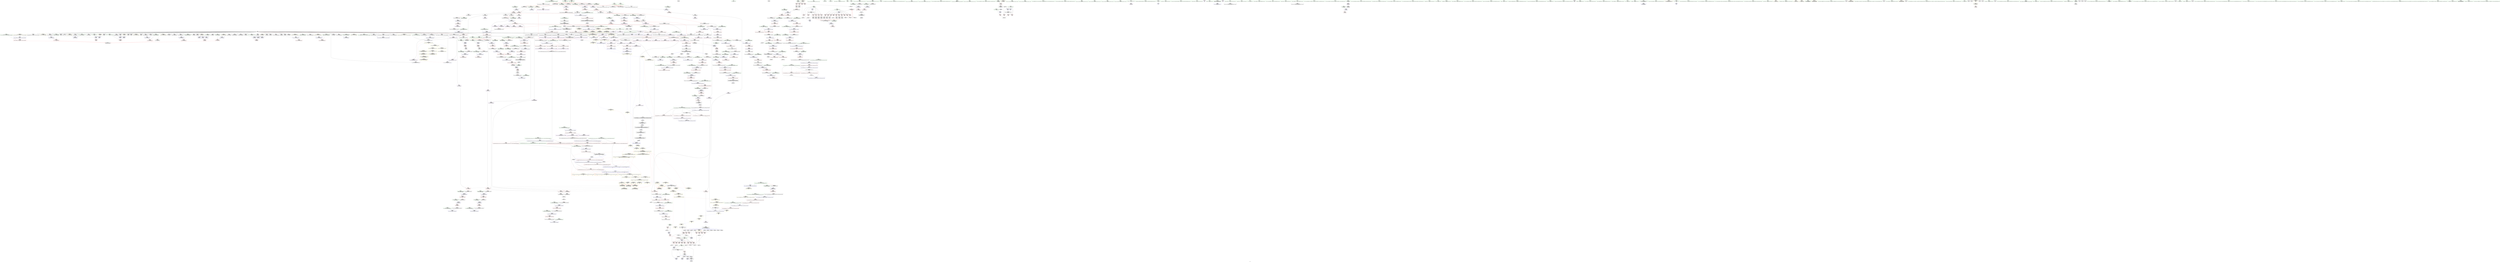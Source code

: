 digraph "SVFG" {
	label="SVFG";

	Node0x55632eb45850 [shape=record,color=grey,label="{NodeID: 0\nNullPtr|{|<s50>93}}"];
	Node0x55632eb45850 -> Node0x55632ecf1c40[style=solid];
	Node0x55632eb45850 -> Node0x55632ecf1d40[style=solid];
	Node0x55632eb45850 -> Node0x55632ecf1e10[style=solid];
	Node0x55632eb45850 -> Node0x55632ecf1ee0[style=solid];
	Node0x55632eb45850 -> Node0x55632ecf1fb0[style=solid];
	Node0x55632eb45850 -> Node0x55632ecf2080[style=solid];
	Node0x55632eb45850 -> Node0x55632ecf2150[style=solid];
	Node0x55632eb45850 -> Node0x55632ecf2220[style=solid];
	Node0x55632eb45850 -> Node0x55632ecf22f0[style=solid];
	Node0x55632eb45850 -> Node0x55632ecf23c0[style=solid];
	Node0x55632eb45850 -> Node0x55632ecf2490[style=solid];
	Node0x55632eb45850 -> Node0x55632ecf2560[style=solid];
	Node0x55632eb45850 -> Node0x55632ecf2630[style=solid];
	Node0x55632eb45850 -> Node0x55632ecf2700[style=solid];
	Node0x55632eb45850 -> Node0x55632ecf27d0[style=solid];
	Node0x55632eb45850 -> Node0x55632ecf28a0[style=solid];
	Node0x55632eb45850 -> Node0x55632ecf2970[style=solid];
	Node0x55632eb45850 -> Node0x55632ecf2a40[style=solid];
	Node0x55632eb45850 -> Node0x55632ecf2b10[style=solid];
	Node0x55632eb45850 -> Node0x55632ecf2be0[style=solid];
	Node0x55632eb45850 -> Node0x55632ecf2cb0[style=solid];
	Node0x55632eb45850 -> Node0x55632ecf2d80[style=solid];
	Node0x55632eb45850 -> Node0x55632ecf2e50[style=solid];
	Node0x55632eb45850 -> Node0x55632ecf2f20[style=solid];
	Node0x55632eb45850 -> Node0x55632ecf2ff0[style=solid];
	Node0x55632eb45850 -> Node0x55632ecf30c0[style=solid];
	Node0x55632eb45850 -> Node0x55632ecf3190[style=solid];
	Node0x55632eb45850 -> Node0x55632ecf3260[style=solid];
	Node0x55632eb45850 -> Node0x55632ecf3330[style=solid];
	Node0x55632eb45850 -> Node0x55632ecf3400[style=solid];
	Node0x55632eb45850 -> Node0x55632ecf34d0[style=solid];
	Node0x55632eb45850 -> Node0x55632ecf35a0[style=solid];
	Node0x55632eb45850 -> Node0x55632ecf3670[style=solid];
	Node0x55632eb45850 -> Node0x55632ecf3740[style=solid];
	Node0x55632eb45850 -> Node0x55632ecf3810[style=solid];
	Node0x55632eb45850 -> Node0x55632ecf38e0[style=solid];
	Node0x55632eb45850 -> Node0x55632ecf39b0[style=solid];
	Node0x55632eb45850 -> Node0x55632ecf3a80[style=solid];
	Node0x55632eb45850 -> Node0x55632ecf3b50[style=solid];
	Node0x55632eb45850 -> Node0x55632ecf3c20[style=solid];
	Node0x55632eb45850 -> Node0x55632ecf3cf0[style=solid];
	Node0x55632eb45850 -> Node0x55632ed079e0[style=solid];
	Node0x55632eb45850 -> Node0x55632ed09dd0[style=solid];
	Node0x55632eb45850 -> Node0x55632ed09ea0[style=solid];
	Node0x55632eb45850 -> Node0x55632ed09f70[style=solid];
	Node0x55632eb45850 -> Node0x55632ed0bb10[style=solid];
	Node0x55632eb45850 -> Node0x55632ed0bbe0[style=solid];
	Node0x55632eb45850 -> Node0x55632ed0bcb0[style=solid];
	Node0x55632eb45850 -> Node0x55632ed283f0[style=solid];
	Node0x55632eb45850 -> Node0x55632ed2a080[style=solid];
	Node0x55632eb45850:s50 -> Node0x55632edd24c0[style=solid,color=red];
	Node0x55632ecf03f0 [shape=record,color=red,label="{NodeID: 443\n157\<--154\n\<--call\n_Z4doitii\n}"];
	Node0x55632ecf03f0 -> Node0x55632ed2a500[style=solid];
	Node0x55632ece4330 [shape=record,color=green,label="{NodeID: 111\n597\<--598\nthis.addr\<--this.addr_field_insensitive\n_ZN9__gnu_cxx13new_allocatorIiEC2Ev\n}"];
	Node0x55632ece4330 -> Node0x55632ed02770[style=solid];
	Node0x55632ece4330 -> Node0x55632ed0a040[style=solid];
	Node0x55632edc8df0 [shape=record,color=black,label="{NodeID: 1661\n513 = PHI()\n}"];
	Node0x55632ed05de0 [shape=record,color=red,label="{NodeID: 554\n1160\<--1130\n\<--__x.addr\n_ZNSt6vectorIiSaIiEE14_M_move_assignEOS1_St17integral_constantIbLb1EE\n}"];
	Node0x55632ed05de0 -> Node0x55632ecf7420[style=solid];
	Node0x55632ed65160 [shape=record,color=yellow,style=double,label="{NodeID: 1329\n2V_1 = ENCHI(MR_2V_0)\npts\{130000 130001 130002 160000 160001 160002 \}\nFun[_GLOBAL__sub_I_nase_0_0.cpp]|{<s0>127}}"];
	Node0x55632ed65160:s0 -> Node0x55632ed52c80[style=dashed,color=red];
	Node0x55632ece8980 [shape=record,color=green,label="{NodeID: 222\n1273\<--1274\nthis.addr\<--this.addr_field_insensitive\n_ZNSaIiEC2ERKS_\n}"];
	Node0x55632ece8980 -> Node0x55632ed06940[style=solid];
	Node0x55632ece8980 -> Node0x55632ed0e550[style=solid];
	Node0x55632ed0b8a0 [shape=record,color=blue,label="{NodeID: 665\n845\<--840\n_M_finish\<--call2\n_ZNSt6vectorIiSaIiEE21_M_default_initializeEm\n|{<s0>47}}"];
	Node0x55632ed0b8a0:s0 -> Node0x55632ed15030[style=dashed,color=blue];
	Node0x55632ecf6990 [shape=record,color=black,label="{NodeID: 333\n955\<--985\n_ZN9__gnu_cxx13new_allocatorIiE8allocateEmPKv_ret\<--\n_ZN9__gnu_cxx13new_allocatorIiE8allocateEmPKv\n|{<s0>93}}"];
	Node0x55632ecf6990:s0 -> Node0x55632edc8b80[style=solid,color=blue];
	Node0x55632ecdffd0 [shape=record,color=green,label="{NodeID: 1\n7\<--1\n__dso_handle\<--dummyObj\nGlob }"];
	Node0x55632ecf04c0 [shape=record,color=red,label="{NodeID: 444\n165\<--164\n\<--call5\n_Z4doitii\n}"];
	Node0x55632ecf04c0 -> Node0x55632ed29480[style=solid];
	Node0x55632ece4400 [shape=record,color=green,label="{NodeID: 112\n606\<--607\n__first.addr\<--__first.addr_field_insensitive\n_ZSt8_DestroyIPiiEvT_S1_RSaIT0_E\n}"];
	Node0x55632ece4400 -> Node0x55632ed02840[style=solid];
	Node0x55632ece4400 -> Node0x55632ed0a110[style=solid];
	Node0x55632edc8ec0 [shape=record,color=black,label="{NodeID: 1662\n570 = PHI()\n}"];
	Node0x55632ed05eb0 [shape=record,color=red,label="{NodeID: 555\n1166\<--1130\n\<--__x.addr\n_ZNSt6vectorIiSaIiEE14_M_move_assignEOS1_St17integral_constantIbLb1EE\n}"];
	Node0x55632ed05eb0 -> Node0x55632ecf74f0[style=solid];
	Node0x55632ece8a50 [shape=record,color=green,label="{NodeID: 223\n1275\<--1276\n__a.addr\<--__a.addr_field_insensitive\n_ZNSaIiEC2ERKS_\n}"];
	Node0x55632ece8a50 -> Node0x55632ed06a10[style=solid];
	Node0x55632ece8a50 -> Node0x55632ed0e620[style=solid];
	Node0x55632ed0b970 [shape=record,color=blue,label="{NodeID: 666\n851\<--849\nthis.addr\<--this\n_ZNSt12_Vector_baseIiSaIiEE12_Vector_implC2ERKS0_\n}"];
	Node0x55632ed0b970 -> Node0x55632ed03fd0[style=dashed];
	Node0x55632ecf6a60 [shape=record,color=black,label="{NodeID: 334\n987\<--994\n_ZNK9__gnu_cxx13new_allocatorIiE8max_sizeEv_ret\<--\n_ZNK9__gnu_cxx13new_allocatorIiE8max_sizeEv\n|{<s0>94}}"];
	Node0x55632ecf6a60:s0 -> Node0x55632edc8c50[style=solid,color=blue];
	Node0x55632ece0060 [shape=record,color=green,label="{NodeID: 2\n9\<--1\n\<--dummyObj\nCan only get source location for instruction, argument, global var or function.}"];
	Node0x55632ecf0590 [shape=record,color=red,label="{NodeID: 445\n174\<--173\n\<--call9\n_Z4doitii\n}"];
	Node0x55632ecf0590 -> Node0x55632ed2ac80[style=solid];
	Node0x55632ece8fc0 [shape=record,color=green,label="{NodeID: 113\n608\<--609\n__last.addr\<--__last.addr_field_insensitive\n_ZSt8_DestroyIPiiEvT_S1_RSaIT0_E\n}"];
	Node0x55632ece8fc0 -> Node0x55632ed02910[style=solid];
	Node0x55632ece8fc0 -> Node0x55632ed0a1e0[style=solid];
	Node0x55632edc8f90 [shape=record,color=black,label="{NodeID: 1663\n932 = PHI(939, )\n}"];
	Node0x55632edc8f90 -> Node0x55632ed283f0[style=solid];
	Node0x55632ed05f80 [shape=record,color=red,label="{NodeID: 556\n1181\<--1136\nexn\<--exn.slot\n_ZNSt6vectorIiSaIiEE14_M_move_assignEOS1_St17integral_constantIbLb1EE\n|{<s0>112}}"];
	Node0x55632ed05f80:s0 -> Node0x55632edcfe50[style=solid,color=red];
	Node0x55632ece8b20 [shape=record,color=green,label="{NodeID: 224\n1288\<--1289\nthis.addr\<--this.addr_field_insensitive\n_ZNSt12_Vector_baseIiSaIiEEC2ERKS0_\n}"];
	Node0x55632ece8b20 -> Node0x55632ed06ae0[style=solid];
	Node0x55632ece8b20 -> Node0x55632ed0e6f0[style=solid];
	Node0x55632ed0ba40 [shape=record,color=blue,label="{NodeID: 667\n853\<--850\n__a.addr\<--__a\n_ZNSt12_Vector_baseIiSaIiEE12_Vector_implC2ERKS0_\n}"];
	Node0x55632ed0ba40 -> Node0x55632ed040a0[style=dashed];
	Node0x55632ecf6b30 [shape=record,color=black,label="{NodeID: 335\n998\<--1013\n_ZSt27__uninitialized_default_n_aIPimiET_S1_T0_RSaIT1_E_ret\<--call\n_ZSt27__uninitialized_default_n_aIPimiET_S1_T0_RSaIT1_E\n|{<s0>89}}"];
	Node0x55632ecf6b30:s0 -> Node0x55632edc8840[style=solid,color=blue];
	Node0x55632ece0360 [shape=record,color=green,label="{NodeID: 3\n17\<--1\n_ZSt3cin\<--dummyObj\nGlob }"];
	Node0x55632ecf0660 [shape=record,color=red,label="{NodeID: 446\n182\<--181\n\<--call13\n_Z4doitii\n}"];
	Node0x55632ecf0660 -> Node0x55632ed29c00[style=solid];
	Node0x55632ed5dbb0 [shape=record,color=yellow,style=double,label="{NodeID: 1221\n280V_1 = ENCHI(MR_280V_0)\npts\{130000 130001 130002 160000 160001 160002 2340000 2340001 2340002 2420000 2420001 2420002 11330000 11330001 11330002 \}\nFun[_ZNSt12_Vector_baseIiSaIiEE12_Vector_impl12_M_swap_dataERS2_]|{<s0>116|<s1>116|<s2>116|<s3>116|<s4>116}}"];
	Node0x55632ed5dbb0:s0 -> Node0x55632ed06fc0[style=dashed,color=red];
	Node0x55632ed5dbb0:s1 -> Node0x55632ed07090[style=dashed,color=red];
	Node0x55632ed5dbb0:s2 -> Node0x55632ed07160[style=dashed,color=red];
	Node0x55632ed5dbb0:s3 -> Node0x55632ed0eb00[style=dashed,color=red];
	Node0x55632ed5dbb0:s4 -> Node0x55632ed0ebd0[style=dashed,color=red];
	Node0x55632ece9050 [shape=record,color=green,label="{NodeID: 114\n610\<--611\n.addr\<--.addr_field_insensitive\n_ZSt8_DestroyIPiiEvT_S1_RSaIT0_E\n}"];
	Node0x55632ece9050 -> Node0x55632ed0a2b0[style=solid];
	Node0x55632edc9060 [shape=record,color=black,label="{NodeID: 1664\n1013 = PHI(1017, )\n}"];
	Node0x55632edc9060 -> Node0x55632ecf6b30[style=solid];
	Node0x55632ed06050 [shape=record,color=red,label="{NodeID: 557\n1189\<--1186\n\<--__t.addr\n_ZSt4moveIRSt6vectorIiSaIiEEEONSt16remove_referenceIT_E4typeEOS5_\n}"];
	Node0x55632ed06050 -> Node0x55632ecf75c0[style=solid];
	Node0x55632ece8bf0 [shape=record,color=green,label="{NodeID: 225\n1290\<--1291\n__a.addr\<--__a.addr_field_insensitive\n_ZNSt12_Vector_baseIiSaIiEEC2ERKS0_\n}"];
	Node0x55632ece8bf0 -> Node0x55632ed06bb0[style=solid];
	Node0x55632ece8bf0 -> Node0x55632ed0e7c0[style=solid];
	Node0x55632ed0bb10 [shape=record,color=blue, style = dotted,label="{NodeID: 668\n863\<--3\n_M_start\<--dummyVal\n_ZNSt12_Vector_baseIiSaIiEE12_Vector_implC2ERKS0_\n|{<s0>85|<s1>121}}"];
	Node0x55632ed0bb10:s0 -> Node0x55632ed16980[style=dashed,color=blue];
	Node0x55632ed0bb10:s1 -> Node0x55632ed18050[style=dashed,color=blue];
	Node0x55632ecf6c00 [shape=record,color=black,label="{NodeID: 336\n1017\<--1031\n_ZSt25__uninitialized_default_nIPimET_S1_T0__ret\<--call\n_ZSt25__uninitialized_default_nIPimET_S1_T0_\n|{<s0>97}}"];
	Node0x55632ecf6c00:s0 -> Node0x55632edc9060[style=solid,color=blue];
	Node0x55632ece0420 [shape=record,color=green,label="{NodeID: 4\n18\<--1\n_ZSt4cout\<--dummyObj\nGlob }"];
	Node0x55632ecf0730 [shape=record,color=red,label="{NodeID: 447\n186\<--185\n\<--call15\n_Z4doitii\n}"];
	Node0x55632ecf0730 -> Node0x55632ed29c00[style=solid];
	Node0x55632ece9120 [shape=record,color=green,label="{NodeID: 115\n618\<--619\n_ZSt8_DestroyIPiEvT_S1_\<--_ZSt8_DestroyIPiEvT_S1__field_insensitive\n}"];
	Node0x55632edc9160 [shape=record,color=black,label="{NodeID: 1665\n1031 = PHI(1035, )\n}"];
	Node0x55632edc9160 -> Node0x55632ecf6c00[style=solid];
	Node0x55632ed06120 [shape=record,color=red,label="{NodeID: 558\n1197\<--1194\nthis1\<--this.addr\n_ZNKSt12_Vector_baseIiSaIiEE13get_allocatorEv\n|{<s0>113}}"];
	Node0x55632ed06120:s0 -> Node0x55632edd1cd0[style=solid,color=red];
	Node0x55632ece8cc0 [shape=record,color=green,label="{NodeID: 226\n1302\<--1303\n__a.addr\<--__a.addr_field_insensitive\n_ZSt4swapIPiENSt9enable_ifIXsr6__and_ISt6__not_ISt15__is_tuple_likeIT_EESt21is_move_constructibleIS4_ESt18is_move_assignableIS4_EEE5valueEvE4typeERS4_SD_\n}"];
	Node0x55632ece8cc0 -> Node0x55632ed06c80[style=solid];
	Node0x55632ece8cc0 -> Node0x55632ed06d50[style=solid];
	Node0x55632ece8cc0 -> Node0x55632ed0e890[style=solid];
	Node0x55632ed0bbe0 [shape=record,color=blue, style = dotted,label="{NodeID: 669\n865\<--3\n_M_finish\<--dummyVal\n_ZNSt12_Vector_baseIiSaIiEE12_Vector_implC2ERKS0_\n|{<s0>85|<s1>121}}"];
	Node0x55632ed0bbe0:s0 -> Node0x55632ed16980[style=dashed,color=blue];
	Node0x55632ed0bbe0:s1 -> Node0x55632ed18050[style=dashed,color=blue];
	Node0x55632ecf6cd0 [shape=record,color=black,label="{NodeID: 337\n1035\<--1049\n_ZNSt27__uninitialized_default_n_1ILb1EE18__uninit_default_nIPimEET_S3_T0__ret\<--call\n_ZNSt27__uninitialized_default_n_1ILb1EE18__uninit_default_nIPimEET_S3_T0_\n|{<s0>98}}"];
	Node0x55632ecf6cd0:s0 -> Node0x55632edc9160[style=solid,color=blue];
	Node0x55632ed283f0 [shape=record,color=black,label="{NodeID: 1112\n937 = PHI(932, 3, )\n}"];
	Node0x55632ed283f0 -> Node0x55632ecf6650[style=solid];
	Node0x55632ece04e0 [shape=record,color=green,label="{NodeID: 5\n19\<--1\n.str\<--dummyObj\nGlob }"];
	Node0x55632ecf0800 [shape=record,color=red,label="{NodeID: 448\n196\<--195\n\<--call21\n_Z4doitii\n}"];
	Node0x55632ecf0800 -> Node0x55632ed28e80[style=solid];
	Node0x55632ece9220 [shape=record,color=green,label="{NodeID: 116\n623\<--624\nthis.addr\<--this.addr_field_insensitive\n_ZNSt12_Vector_baseIiSaIiEE19_M_get_Tp_allocatorEv\n}"];
	Node0x55632ece9220 -> Node0x55632ed029e0[style=solid];
	Node0x55632ece9220 -> Node0x55632ed0a380[style=solid];
	Node0x55632edc92a0 [shape=record,color=black,label="{NodeID: 1666\n1049 = PHI(1053, )\n}"];
	Node0x55632edc92a0 -> Node0x55632ecf6cd0[style=solid];
	Node0x55632ed061f0 [shape=record,color=red,label="{NodeID: 559\n1212\<--1206\nthis1\<--this.addr\n_ZNSt6vectorIiSaIiEEC2ERKS0_\n}"];
	Node0x55632ed061f0 -> Node0x55632ecf7690[style=solid];
	Node0x55632ece8d90 [shape=record,color=green,label="{NodeID: 227\n1304\<--1305\n__b.addr\<--__b.addr_field_insensitive\n_ZSt4swapIPiENSt9enable_ifIXsr6__and_ISt6__not_ISt15__is_tuple_likeIT_EESt21is_move_constructibleIS4_ESt18is_move_assignableIS4_EEE5valueEvE4typeERS4_SD_\n}"];
	Node0x55632ece8d90 -> Node0x55632ed06e20[style=solid];
	Node0x55632ece8d90 -> Node0x55632ed06ef0[style=solid];
	Node0x55632ece8d90 -> Node0x55632ed0e960[style=solid];
	Node0x55632ed0bcb0 [shape=record,color=blue, style = dotted,label="{NodeID: 670\n867\<--3\n_M_end_of_storage\<--dummyVal\n_ZNSt12_Vector_baseIiSaIiEE12_Vector_implC2ERKS0_\n|{<s0>85|<s1>121}}"];
	Node0x55632ed0bcb0:s0 -> Node0x55632ed16980[style=dashed,color=blue];
	Node0x55632ed0bcb0:s1 -> Node0x55632ed18050[style=dashed,color=blue];
	Node0x55632ecf6da0 [shape=record,color=black,label="{NodeID: 338\n1053\<--1072\n_ZSt6fill_nIPimiET_S1_T0_RKT1__ret\<--call1\n_ZSt6fill_nIPimiET_S1_T0_RKT1_\n|{<s0>99}}"];
	Node0x55632ecf6da0:s0 -> Node0x55632edc92a0[style=solid,color=blue];
	Node0x55632ed28580 [shape=record,color=grey,label="{NodeID: 1113\n253 = Binary(252, 141, )\n}"];
	Node0x55632ed28580 -> Node0x55632ed084a0[style=solid];
	Node0x55632ece0d50 [shape=record,color=green,label="{NodeID: 6\n21\<--1\n.str.3\<--dummyObj\nGlob }"];
	Node0x55632ecf08d0 [shape=record,color=red,label="{NodeID: 449\n218\<--212\nthis1\<--this.addr\n_ZNSt6vectorIiSaIiEEixEm\n}"];
	Node0x55632ecf08d0 -> Node0x55632ecf4d20[style=solid];
	Node0x55632ece92f0 [shape=record,color=green,label="{NodeID: 117\n632\<--633\nthis.addr\<--this.addr_field_insensitive\n_ZNSt12_Vector_baseIiSaIiEED2Ev\n}"];
	Node0x55632ece92f0 -> Node0x55632ed02ab0[style=solid];
	Node0x55632ece92f0 -> Node0x55632ed0a450[style=solid];
	Node0x55632edc93e0 [shape=record,color=black,label="{NodeID: 1667\n1067 = PHI(1116, )\n|{<s0>101}}"];
	Node0x55632edc93e0:s0 -> Node0x55632edd1780[style=solid,color=red];
	Node0x55632ed062c0 [shape=record,color=red,label="{NodeID: 560\n1214\<--1208\n\<--__a.addr\n_ZNSt6vectorIiSaIiEEC2ERKS0_\n|{<s0>115}}"];
	Node0x55632ed062c0:s0 -> Node0x55632edcf2a0[style=solid,color=red];
	Node0x55632ece8e60 [shape=record,color=green,label="{NodeID: 228\n1306\<--1307\n__tmp\<--__tmp_field_insensitive\n_ZSt4swapIPiENSt9enable_ifIXsr6__and_ISt6__not_ISt15__is_tuple_likeIT_EESt21is_move_constructibleIS4_ESt18is_move_assignableIS4_EEE5valueEvE4typeERS4_SD_\n|{|<s1>124}}"];
	Node0x55632ece8e60 -> Node0x55632ed0ea30[style=solid];
	Node0x55632ece8e60:s1 -> Node0x55632edccd50[style=solid,color=red];
	Node0x55632ed0bd80 [shape=record,color=blue,label="{NodeID: 671\n873\<--871\nthis.addr\<--this\n_ZNSt12_Vector_baseIiSaIiEE17_M_create_storageEm\n}"];
	Node0x55632ed0bd80 -> Node0x55632ed04170[style=dashed];
	Node0x55632ecf6e70 [shape=record,color=black,label="{NodeID: 339\n1076\<--1114\n_ZSt10__fill_n_aIPimiEN9__gnu_cxx11__enable_ifIXsr11__is_scalarIT1_EE7__valueET_E6__typeES4_T0_RKS3__ret\<--\n_ZSt10__fill_n_aIPimiEN9__gnu_cxx11__enable_ifIXsr11__is_scalarIT1_EE7__valueET_E6__typeES4_T0_RKS3_\n|{<s0>101}}"];
	Node0x55632ecf6e70:s0 -> Node0x55632edc9520[style=solid,color=blue];
	Node0x55632ed28700 [shape=record,color=grey,label="{NodeID: 1114\n1378 = Binary(1376, 1377, )\n}"];
	Node0x55632ed28700 -> Node0x55632ecf7c40[style=solid];
	Node0x55632ece0de0 [shape=record,color=green,label="{NodeID: 7\n23\<--1\nstdin\<--dummyObj\nGlob }"];
	Node0x55632ecf09a0 [shape=record,color=red,label="{NodeID: 450\n223\<--214\n\<--__n.addr\n_ZNSt6vectorIiSaIiEEixEm\n}"];
	Node0x55632ece93c0 [shape=record,color=green,label="{NodeID: 118\n634\<--635\nexn.slot\<--exn.slot_field_insensitive\n_ZNSt12_Vector_baseIiSaIiEED2Ev\n}"];
	Node0x55632ece93c0 -> Node0x55632ed02b80[style=solid];
	Node0x55632ece93c0 -> Node0x55632ed0a520[style=solid];
	Node0x55632edc9520 [shape=record,color=black,label="{NodeID: 1668\n1072 = PHI(1076, )\n}"];
	Node0x55632edc9520 -> Node0x55632ecf6da0[style=solid];
	Node0x55632ed06390 [shape=record,color=red,label="{NodeID: 561\n1228\<--1222\nthis1\<--this.addr\n_ZNSt12_Vector_baseIiSaIiEE12_Vector_impl12_M_swap_dataERS2_\n}"];
	Node0x55632ed06390 -> Node0x55632ecee780[style=solid];
	Node0x55632ed06390 -> Node0x55632ecee850[style=solid];
	Node0x55632ed06390 -> Node0x55632ecee920[style=solid];
	Node0x55632ece8f30 [shape=record,color=green,label="{NodeID: 229\n1312\<--1313\n_ZSt4moveIRPiEONSt16remove_referenceIT_E4typeEOS3_\<--_ZSt4moveIRPiEONSt16remove_referenceIT_E4typeEOS3__field_insensitive\n}"];
	Node0x55632ed0be50 [shape=record,color=blue,label="{NodeID: 672\n875\<--872\n__n.addr\<--__n\n_ZNSt12_Vector_baseIiSaIiEE17_M_create_storageEm\n}"];
	Node0x55632ed0be50 -> Node0x55632ed04240[style=dashed];
	Node0x55632ed0be50 -> Node0x55632ed04310[style=dashed];
	Node0x55632ecf6f40 [shape=record,color=black,label="{NodeID: 340\n1116\<--1121\n_ZSt12__niter_baseIPiET_S1__ret\<--\n_ZSt12__niter_baseIPiET_S1_\n|{<s0>100}}"];
	Node0x55632ecf6f40:s0 -> Node0x55632edc93e0[style=solid,color=blue];
	Node0x55632ed28880 [shape=record,color=grey,label="{NodeID: 1115\n980 = Binary(979, 653, )\n}"];
	Node0x55632ece0ea0 [shape=record,color=green,label="{NodeID: 8\n25\<--1\n\<--dummyObj\nCan only get source location for instruction, argument, global var or function.}"];
	Node0x55632ecf0a70 [shape=record,color=red,label="{NodeID: 451\n222\<--221\n\<--_M_start\n_ZNSt6vectorIiSaIiEEixEm\n}"];
	Node0x55632ecf0a70 -> Node0x55632eceee00[style=solid];
	Node0x55632ece9490 [shape=record,color=green,label="{NodeID: 119\n636\<--637\nehselector.slot\<--ehselector.slot_field_insensitive\n_ZNSt12_Vector_baseIiSaIiEED2Ev\n}"];
	Node0x55632ece9490 -> Node0x55632ed0a5f0[style=solid];
	Node0x55632edc9660 [shape=record,color=black,label="{NodeID: 1669\n1165 = PHI(621, )\n|{<s0>109}}"];
	Node0x55632edc9660:s0 -> Node0x55632edca5c0[style=solid,color=red];
	Node0x55632ed06460 [shape=record,color=red,label="{NodeID: 562\n1230\<--1224\n\<--__x.addr\n_ZNSt12_Vector_baseIiSaIiEE12_Vector_impl12_M_swap_dataERS2_\n}"];
	Node0x55632ed06460 -> Node0x55632ecee9f0[style=solid];
	Node0x55632ecf1490 [shape=record,color=green,label="{NodeID: 230\n1328\<--1329\n__t.addr\<--__t.addr_field_insensitive\n_ZSt4moveIRPiEONSt16remove_referenceIT_E4typeEOS3_\n}"];
	Node0x55632ecf1490 -> Node0x55632ed07230[style=solid];
	Node0x55632ecf1490 -> Node0x55632ed0eca0[style=solid];
	Node0x55632ed0bf20 [shape=record,color=blue,label="{NodeID: 673\n885\<--881\n_M_start\<--call\n_ZNSt12_Vector_baseIiSaIiEE17_M_create_storageEm\n|{|<s2>86}}"];
	Node0x55632ed0bf20 -> Node0x55632ed043e0[style=dashed];
	Node0x55632ed0bf20 -> Node0x55632ed044b0[style=dashed];
	Node0x55632ed0bf20:s2 -> Node0x55632ed16b10[style=dashed,color=blue];
	Node0x55632ecf7010 [shape=record,color=black,label="{NodeID: 341\n1153\<--1132\n\<--__tmp\n_ZNSt6vectorIiSaIiEE14_M_move_assignEOS1_St17integral_constantIbLb1EE\n}"];
	Node0x55632ecf7010 -> Node0x55632ecee510[style=solid];
	Node0x55632ed28a00 [shape=record,color=grey,label="{NodeID: 1116\n202 = Binary(201, 145, )\n|{<s0>22}}"];
	Node0x55632ed28a00:s0 -> Node0x55632edcf3e0[style=solid,color=red];
	Node0x55632ece0fa0 [shape=record,color=green,label="{NodeID: 9\n141\<--1\n\<--dummyObj\nCan only get source location for instruction, argument, global var or function.}"];
	Node0x55632ecf0b40 [shape=record,color=red,label="{NodeID: 452\n255\<--229\n\<--C\n_Z6doCasev\n}"];
	Node0x55632ecf0b40 -> Node0x55632ecf4ec0[style=solid];
	Node0x55632ed5e240 [shape=record,color=yellow,style=double,label="{NodeID: 1227\n7V_1 = ENCHI(MR_7V_0)\npts\{82 \}\nFun[_ZNSt6vectorIiSaIiEED2Ev]}"];
	Node0x55632ed5e240 -> Node0x55632ed07bb0[style=dashed];
	Node0x55632ece9560 [shape=record,color=green,label="{NodeID: 120\n655\<--656\n_ZNSt12_Vector_baseIiSaIiEE13_M_deallocateEPim\<--_ZNSt12_Vector_baseIiSaIiEE13_M_deallocateEPim_field_insensitive\n}"];
	Node0x55632edc97a0 [shape=record,color=black,label="{NodeID: 1670\n1168 = PHI(621, )\n|{<s0>109}}"];
	Node0x55632edc97a0:s0 -> Node0x55632edca6d0[style=solid,color=red];
	Node0x55632ed06530 [shape=record,color=red,label="{NodeID: 563\n1236\<--1224\n\<--__x.addr\n_ZNSt12_Vector_baseIiSaIiEE12_Vector_impl12_M_swap_dataERS2_\n}"];
	Node0x55632ed06530 -> Node0x55632eceeac0[style=solid];
	Node0x55632ecf1560 [shape=record,color=green,label="{NodeID: 231\n1336\<--1337\n\<--field_insensitive\n_ZSt18__do_alloc_on_moveISaIiEEvRT_S2_St17integral_constantIbLb1EE\n}"];
	Node0x55632ed0bff0 [shape=record,color=blue,label="{NodeID: 674\n891\<--889\n_M_finish\<--\n_ZNSt12_Vector_baseIiSaIiEE17_M_create_storageEm\n|{<s0>86}}"];
	Node0x55632ed0bff0:s0 -> Node0x55632ed16b10[style=dashed,color=blue];
	Node0x55632ecf70e0 [shape=record,color=black,label="{NodeID: 342\n1143\<--1142\n\<--this1\n_ZNSt6vectorIiSaIiEE14_M_move_assignEOS1_St17integral_constantIbLb1EE\n|{<s0>102}}"];
	Node0x55632ecf70e0:s0 -> Node0x55632edceda0[style=solid,color=red];
	Node0x55632ed28b80 [shape=record,color=grey,label="{NodeID: 1117\n320 = Binary(319, 145, )\n|{<s0>44}}"];
	Node0x55632ed28b80:s0 -> Node0x55632edcf3e0[style=solid,color=red];
	Node0x55632ece10a0 [shape=record,color=green,label="{NodeID: 10\n145\<--1\n\<--dummyObj\nCan only get source location for instruction, argument, global var or function.}"];
	Node0x55632ecf0c10 [shape=record,color=red,label="{NodeID: 453\n270\<--229\n\<--C\n_Z6doCasev\n}"];
	Node0x55632ecf0c10 -> Node0x55632ecf4f90[style=solid];
	Node0x55632ed5e350 [shape=record,color=yellow,style=double,label="{NodeID: 1228\n9V_1 = ENCHI(MR_9V_0)\npts\{84 \}\nFun[_ZNSt6vectorIiSaIiEED2Ev]}"];
	Node0x55632ed5e350 -> Node0x55632ed07c80[style=dashed];
	Node0x55632ece9660 [shape=record,color=green,label="{NodeID: 121\n659\<--660\n_ZNSt12_Vector_baseIiSaIiEE12_Vector_implD2Ev\<--_ZNSt12_Vector_baseIiSaIiEE12_Vector_implD2Ev_field_insensitive\n}"];
	Node0x55632edc98e0 [shape=record,color=black,label="{NodeID: 1671\n1198 = PHI(1261, )\n|{<s0>114}}"];
	Node0x55632edc98e0:s0 -> Node0x55632edd0590[style=solid,color=red];
	Node0x55632ed06600 [shape=record,color=red,label="{NodeID: 564\n1240\<--1224\n\<--__x.addr\n_ZNSt12_Vector_baseIiSaIiEE12_Vector_impl12_M_swap_dataERS2_\n}"];
	Node0x55632ed06600 -> Node0x55632eceeb90[style=solid];
	Node0x55632ecf1630 [shape=record,color=green,label="{NodeID: 232\n1338\<--1339\n__one.addr\<--__one.addr_field_insensitive\n_ZSt18__do_alloc_on_moveISaIiEEvRT_S2_St17integral_constantIbLb1EE\n}"];
	Node0x55632ecf1630 -> Node0x55632ed07300[style=solid];
	Node0x55632ecf1630 -> Node0x55632ed0ed70[style=solid];
	Node0x55632ed0c0c0 [shape=record,color=blue,label="{NodeID: 675\n899\<--897\n_M_end_of_storage\<--add.ptr\n_ZNSt12_Vector_baseIiSaIiEE17_M_create_storageEm\n|{<s0>86}}"];
	Node0x55632ed0c0c0:s0 -> Node0x55632ed16b10[style=dashed,color=blue];
	Node0x55632ecf71b0 [shape=record,color=black,label="{NodeID: 343\n1151\<--1142\n\<--this1\n_ZNSt6vectorIiSaIiEE14_M_move_assignEOS1_St17integral_constantIbLb1EE\n}"];
	Node0x55632ecf71b0 -> Node0x55632ecee440[style=solid];
	Node0x55632ed28d00 [shape=record,color=grey,label="{NodeID: 1118\n463 = Binary(462, 145, )\n}"];
	Node0x55632ed28d00 -> Node0x55632ed095b0[style=solid];
	Node0x55632ece11a0 [shape=record,color=green,label="{NodeID: 11\n404\<--1\n\<--dummyObj\nCan only get source location for instruction, argument, global var or function.}"];
	Node0x55632ecf0ce0 [shape=record,color=red,label="{NodeID: 454\n280\<--229\n\<--C\n_Z6doCasev\n}"];
	Node0x55632ecf0ce0 -> Node0x55632ed2ab00[style=solid];
	Node0x55632ed5e430 [shape=record,color=yellow,style=double,label="{NodeID: 1229\n11V_1 = ENCHI(MR_11V_0)\npts\{86 \}\nFun[_ZNSt6vectorIiSaIiEED2Ev]}"];
	Node0x55632ed5e430 -> Node0x55632ed07d50[style=dashed];
	Node0x55632ece9760 [shape=record,color=green,label="{NodeID: 122\n676\<--677\n__first.addr\<--__first.addr_field_insensitive\n_ZSt8_DestroyIPiEvT_S1_\n}"];
	Node0x55632ece9760 -> Node0x55632ed02ec0[style=solid];
	Node0x55632ece9760 -> Node0x55632ed0a6c0[style=solid];
	Node0x55632edc9a20 [shape=record,color=black,label="{NodeID: 1672\n1311 = PHI(1326, )\n}"];
	Node0x55632edc9a20 -> Node0x55632ed06fc0[style=solid];
	Node0x55632ed066d0 [shape=record,color=red,label="{NodeID: 565\n1255\<--1247\n\<--__one.addr\n_ZSt15__alloc_on_moveISaIiEEvRT_S2_\n|{<s0>119}}"];
	Node0x55632ed066d0:s0 -> Node0x55632edcbc10[style=solid,color=red];
	Node0x55632ecf1700 [shape=record,color=green,label="{NodeID: 233\n1340\<--1341\n__two.addr\<--__two.addr_field_insensitive\n_ZSt18__do_alloc_on_moveISaIiEEvRT_S2_St17integral_constantIbLb1EE\n}"];
	Node0x55632ecf1700 -> Node0x55632ed073d0[style=solid];
	Node0x55632ecf1700 -> Node0x55632ed0ee40[style=solid];
	Node0x55632ed0c190 [shape=record,color=blue,label="{NodeID: 676\n907\<--905\nthis.addr\<--this\n_ZN9__gnu_cxx13new_allocatorIiEC2ERKS1_\n}"];
	Node0x55632ed0c190 -> Node0x55632ed04580[style=dashed];
	Node0x55632ecf7280 [shape=record,color=black,label="{NodeID: 344\n1158\<--1142\n\<--this1\n_ZNSt6vectorIiSaIiEE14_M_move_assignEOS1_St17integral_constantIbLb1EE\n}"];
	Node0x55632ecf7280 -> Node0x55632ecee5e0[style=solid];
	Node0x55632ed28e80 [shape=record,color=grey,label="{NodeID: 1119\n197 = Binary(192, 196, )\n|{<s0>21}}"];
	Node0x55632ed28e80:s0 -> Node0x55632edcf790[style=solid,color=red];
	Node0x55632ece12a0 [shape=record,color=green,label="{NodeID: 12\n487\<--1\n\<--dummyObj\nCan only get source location for instruction, argument, global var or function.}"];
	Node0x55632ecf0db0 [shape=record,color=red,label="{NodeID: 455\n319\<--229\n\<--C\n_Z6doCasev\n}"];
	Node0x55632ecf0db0 -> Node0x55632ed28b80[style=solid];
	Node0x55632ed5e510 [shape=record,color=yellow,style=double,label="{NodeID: 1230\n13V_1 = ENCHI(MR_13V_0)\npts\{2340000 2420000 11330000 \}\nFun[_ZNSt6vectorIiSaIiEED2Ev]|{|<s1>9|<s2>10}}"];
	Node0x55632ed5e510 -> Node0x55632ecef2e0[style=dashed];
	Node0x55632ed5e510:s1 -> Node0x55632ed616e0[style=dashed,color=red];
	Node0x55632ed5e510:s2 -> Node0x55632ed616e0[style=dashed,color=red];
	Node0x55632ece9830 [shape=record,color=green,label="{NodeID: 123\n678\<--679\n__last.addr\<--__last.addr_field_insensitive\n_ZSt8_DestroyIPiEvT_S1_\n}"];
	Node0x55632ece9830 -> Node0x55632ed02f90[style=solid];
	Node0x55632ece9830 -> Node0x55632ed0a790[style=solid];
	Node0x55632edc9b60 [shape=record,color=black,label="{NodeID: 1673\n1317 = PHI(1326, )\n}"];
	Node0x55632edc9b60 -> Node0x55632ed07090[style=solid];
	Node0x55632ed067a0 [shape=record,color=red,label="{NodeID: 566\n1256\<--1249\n\<--__two.addr\n_ZSt15__alloc_on_moveISaIiEEvRT_S2_\n|{<s0>119}}"];
	Node0x55632ed067a0:s0 -> Node0x55632edcbd20[style=solid,color=red];
	Node0x55632ecf17d0 [shape=record,color=green,label="{NodeID: 234\n1346\<--1347\n_ZSt4moveIRSaIiEEONSt16remove_referenceIT_E4typeEOS3_\<--_ZSt4moveIRSaIiEEONSt16remove_referenceIT_E4typeEOS3__field_insensitive\n}"];
	Node0x55632ed0c260 [shape=record,color=blue,label="{NodeID: 677\n909\<--906\n.addr\<--\n_ZN9__gnu_cxx13new_allocatorIiEC2ERKS1_\n}"];
	Node0x55632ecf7350 [shape=record,color=black,label="{NodeID: 345\n1164\<--1142\n\<--this1\n_ZNSt6vectorIiSaIiEE14_M_move_assignEOS1_St17integral_constantIbLb1EE\n|{<s0>107}}"];
	Node0x55632ecf7350:s0 -> Node0x55632edcca30[style=solid,color=red];
	Node0x55632ed29000 [shape=record,color=grey,label="{NodeID: 1120\n144 = Binary(143, 145, )\n}"];
	Node0x55632ed29000 -> Node0x55632ed07fc0[style=solid];
	Node0x55632ece13a0 [shape=record,color=green,label="{NodeID: 13\n499\<--1\n\<--dummyObj\nCan only get source location for instruction, argument, global var or function.|{<s0>62}}"];
	Node0x55632ece13a0:s0 -> Node0x55632edce9e0[style=solid,color=red];
	Node0x55632ecf0e80 [shape=record,color=red,label="{NodeID: 456\n252\<--231\n\<--W\n_Z6doCasev\n}"];
	Node0x55632ecf0e80 -> Node0x55632ed28580[style=solid];
	Node0x55632ed5e650 [shape=record,color=yellow,style=double,label="{NodeID: 1231\n15V_1 = ENCHI(MR_15V_0)\npts\{2340001 2420001 11330001 \}\nFun[_ZNSt6vectorIiSaIiEED2Ev]}"];
	Node0x55632ed5e650 -> Node0x55632ecef3b0[style=dashed];
	Node0x55632ece9900 [shape=record,color=green,label="{NodeID: 124\n685\<--686\n_ZNSt12_Destroy_auxILb1EE9__destroyIPiEEvT_S3_\<--_ZNSt12_Destroy_auxILb1EE9__destroyIPiEEvT_S3__field_insensitive\n}"];
	Node0x55632edc9ca0 [shape=record,color=black,label="{NodeID: 1674\n1321 = PHI(1326, )\n}"];
	Node0x55632edc9ca0 -> Node0x55632ed07160[style=solid];
	Node0x55632ed06870 [shape=record,color=red,label="{NodeID: 567\n1266\<--1263\nthis1\<--this.addr\n_ZNKSt12_Vector_baseIiSaIiEE19_M_get_Tp_allocatorEv\n}"];
	Node0x55632ed06870 -> Node0x55632eceec60[style=solid];
	Node0x55632ecf18d0 [shape=record,color=green,label="{NodeID: 235\n1352\<--1353\n__t.addr\<--__t.addr_field_insensitive\n_ZSt4moveIRSaIiEEONSt16remove_referenceIT_E4typeEOS3_\n}"];
	Node0x55632ecf18d0 -> Node0x55632ed074a0[style=solid];
	Node0x55632ecf18d0 -> Node0x55632ed0ef10[style=solid];
	Node0x55632ed0c330 [shape=record,color=blue,label="{NodeID: 678\n918\<--916\nthis.addr\<--this\n_ZNSt12_Vector_baseIiSaIiEE11_M_allocateEm\n}"];
	Node0x55632ed0c330 -> Node0x55632ed04650[style=dashed];
	Node0x55632ecf7420 [shape=record,color=black,label="{NodeID: 346\n1161\<--1160\n\<--\n_ZNSt6vectorIiSaIiEE14_M_move_assignEOS1_St17integral_constantIbLb1EE\n}"];
	Node0x55632ecf7420 -> Node0x55632ecee6b0[style=solid];
	Node0x55632ed29180 [shape=record,color=grey,label="{NodeID: 1121\n652 = Binary(651, 653, )\n|{<s0>76}}"];
	Node0x55632ed29180:s0 -> Node0x55632edd1450[style=solid,color=red];
	Node0x55632ece14a0 [shape=record,color=green,label="{NodeID: 14\n500\<--1\n\<--dummyObj\nCan only get source location for instruction, argument, global var or function.|{<s0>62}}"];
	Node0x55632ece14a0:s0 -> Node0x55632edceb20[style=solid,color=red];
	Node0x55632ecf0f50 [shape=record,color=red,label="{NodeID: 457\n321\<--231\n\<--W\n_Z6doCasev\n|{<s0>44}}"];
	Node0x55632ecf0f50:s0 -> Node0x55632edcf790[style=solid,color=red];
	Node0x55632ed5e790 [shape=record,color=yellow,style=double,label="{NodeID: 1232\n17V_1 = ENCHI(MR_17V_0)\npts\{2340002 2420002 11330002 \}\nFun[_ZNSt6vectorIiSaIiEED2Ev]|{<s0>9|<s1>10}}"];
	Node0x55632ed5e790:s0 -> Node0x55632ed61820[style=dashed,color=red];
	Node0x55632ed5e790:s1 -> Node0x55632ed61820[style=dashed,color=red];
	Node0x55632ece9a00 [shape=record,color=green,label="{NodeID: 125\n691\<--692\n.addr\<--.addr_field_insensitive\n_ZNSt12_Destroy_auxILb1EE9__destroyIPiEEvT_S3_\n}"];
	Node0x55632ece9a00 -> Node0x55632ed0a860[style=solid];
	Node0x55632edc9de0 [shape=record,color=black,label="{NodeID: 1675\n1345 = PHI(1350, )\n}"];
	Node0x55632ed06940 [shape=record,color=red,label="{NodeID: 568\n1279\<--1273\nthis1\<--this.addr\n_ZNSaIiEC2ERKS_\n}"];
	Node0x55632ed06940 -> Node0x55632ecf7900[style=solid];
	Node0x55632ecf19a0 [shape=record,color=green,label="{NodeID: 236\n1370\<--1371\n__a.addr\<--__a.addr_field_insensitive\n_ZStorSt13_Ios_OpenmodeS_\n}"];
	Node0x55632ecf19a0 -> Node0x55632ed07570[style=solid];
	Node0x55632ecf19a0 -> Node0x55632ed0efe0[style=solid];
	Node0x55632ed0c400 [shape=record,color=blue,label="{NodeID: 679\n920\<--917\n__n.addr\<--__n\n_ZNSt12_Vector_baseIiSaIiEE11_M_allocateEm\n}"];
	Node0x55632ed0c400 -> Node0x55632ed04720[style=dashed];
	Node0x55632ed0c400 -> Node0x55632ed047f0[style=dashed];
	Node0x55632ecf74f0 [shape=record,color=black,label="{NodeID: 347\n1167\<--1166\n\<--\n_ZNSt6vectorIiSaIiEE14_M_move_assignEOS1_St17integral_constantIbLb1EE\n|{<s0>108}}"];
	Node0x55632ecf74f0:s0 -> Node0x55632edcca30[style=solid,color=red];
	Node0x55632ed29300 [shape=record,color=grey,label="{NodeID: 1122\n651 = Binary(649, 650, )\n}"];
	Node0x55632ed29300 -> Node0x55632ed29180[style=solid];
	Node0x55632ece15a0 [shape=record,color=green,label="{NodeID: 15\n653\<--1\n\<--dummyObj\nCan only get source location for instruction, argument, global var or function.}"];
	Node0x55632ecf1020 [shape=record,color=red,label="{NodeID: 458\n324\<--237\nexn\<--exn.slot\n_Z6doCasev\n}"];
	Node0x55632ece9ad0 [shape=record,color=green,label="{NodeID: 126\n693\<--694\n.addr1\<--.addr1_field_insensitive\n_ZNSt12_Destroy_auxILb1EE9__destroyIPiEEvT_S3_\n}"];
	Node0x55632ece9ad0 -> Node0x55632ed0a930[style=solid];
	Node0x55632edc9ef0 [shape=record,color=black,label="{NodeID: 1676\n1018 = PHI(1011, )\n0th arg _ZSt25__uninitialized_default_nIPimET_S1_T0_ }"];
	Node0x55632edc9ef0 -> Node0x55632ed0cc20[style=solid];
	Node0x55632ed06a10 [shape=record,color=red,label="{NodeID: 569\n1281\<--1275\n\<--__a.addr\n_ZNSaIiEC2ERKS_\n}"];
	Node0x55632ed06a10 -> Node0x55632ecf79d0[style=solid];
	Node0x55632ecf1a70 [shape=record,color=green,label="{NodeID: 237\n1372\<--1373\n__b.addr\<--__b.addr_field_insensitive\n_ZStorSt13_Ios_OpenmodeS_\n}"];
	Node0x55632ecf1a70 -> Node0x55632ed07640[style=solid];
	Node0x55632ecf1a70 -> Node0x55632ed0f0b0[style=solid];
	Node0x55632ed0c4d0 [shape=record,color=blue,label="{NodeID: 680\n942\<--940\n__a.addr\<--__a\n_ZNSt16allocator_traitsISaIiEE8allocateERS0_m\n}"];
	Node0x55632ed0c4d0 -> Node0x55632ed048c0[style=dashed];
	Node0x55632ecf75c0 [shape=record,color=black,label="{NodeID: 348\n1184\<--1189\n_ZSt4moveIRSt6vectorIiSaIiEEEONSt16remove_referenceIT_E4typeEOS5__ret\<--\n_ZSt4moveIRSt6vectorIiSaIiEEEONSt16remove_referenceIT_E4typeEOS5_\n|{<s0>49}}"];
	Node0x55632ecf75c0:s0 -> Node0x55632edc89e0[style=solid,color=blue];
	Node0x55632ed29480 [shape=record,color=grey,label="{NodeID: 1123\n167 = Binary(165, 166, )\n|{<s0>16}}"];
	Node0x55632ed29480:s0 -> Node0x55632edcf790[style=solid,color=red];
	Node0x55632ece16a0 [shape=record,color=green,label="{NodeID: 16\n927\<--1\n\<--dummyObj\nCan only get source location for instruction, argument, global var or function.}"];
	Node0x55632ecf10f0 [shape=record,color=red,label="{NodeID: 459\n325\<--239\nsel\<--ehselector.slot\n_Z6doCasev\n}"];
	Node0x55632ece9ba0 [shape=record,color=green,label="{NodeID: 127\n702\<--703\nthis.addr\<--this.addr_field_insensitive\n_ZNSt12_Vector_baseIiSaIiEE13_M_deallocateEPim\n}"];
	Node0x55632ece9ba0 -> Node0x55632ed03060[style=solid];
	Node0x55632ece9ba0 -> Node0x55632ed0aa00[style=solid];
	Node0x55632edca060 [shape=record,color=black,label="{NodeID: 1677\n1019 = PHI(1012, )\n1st arg _ZSt25__uninitialized_default_nIPimET_S1_T0_ }"];
	Node0x55632edca060 -> Node0x55632ed0ccf0[style=solid];
	Node0x55632ed06ae0 [shape=record,color=red,label="{NodeID: 570\n1294\<--1288\nthis1\<--this.addr\n_ZNSt12_Vector_baseIiSaIiEEC2ERKS0_\n}"];
	Node0x55632ed06ae0 -> Node0x55632eceed30[style=solid];
	Node0x55632ecf1b40 [shape=record,color=green,label="{NodeID: 238\n26\<--1390\n_GLOBAL__sub_I_nase_0_0.cpp\<--_GLOBAL__sub_I_nase_0_0.cpp_field_insensitive\n}"];
	Node0x55632ecf1b40 -> Node0x55632ed078e0[style=solid];
	Node0x55632ed0c5a0 [shape=record,color=blue,label="{NodeID: 681\n944\<--941\n__n.addr\<--__n\n_ZNSt16allocator_traitsISaIiEE8allocateERS0_m\n}"];
	Node0x55632ed0c5a0 -> Node0x55632ed04990[style=dashed];
	Node0x55632ecf7690 [shape=record,color=black,label="{NodeID: 349\n1213\<--1212\n\<--this1\n_ZNSt6vectorIiSaIiEEC2ERKS0_\n|{<s0>115}}"];
	Node0x55632ecf7690:s0 -> Node0x55632edcf160[style=solid,color=red];
	Node0x55632ed29600 [shape=record,color=grey,label="{NodeID: 1124\n161 = Binary(160, 145, )\n|{<s0>16}}"];
	Node0x55632ed29600:s0 -> Node0x55632edcf3e0[style=solid,color=red];
	Node0x55632ece17a0 [shape=record,color=green,label="{NodeID: 17\n994\<--1\n\<--dummyObj\nCan only get source location for instruction, argument, global var or function.}"];
	Node0x55632ecf11c0 [shape=record,color=red,label="{NodeID: 460\n279\<--245\n\<--i\n_Z6doCasev\n}"];
	Node0x55632ecf11c0 -> Node0x55632ed2ab00[style=solid];
	Node0x55632ece9c70 [shape=record,color=green,label="{NodeID: 128\n704\<--705\n__p.addr\<--__p.addr_field_insensitive\n_ZNSt12_Vector_baseIiSaIiEE13_M_deallocateEPim\n}"];
	Node0x55632ece9c70 -> Node0x55632ed03130[style=solid];
	Node0x55632ece9c70 -> Node0x55632ed03200[style=solid];
	Node0x55632ece9c70 -> Node0x55632ed0aad0[style=solid];
	Node0x55632edca1a0 [shape=record,color=black,label="{NodeID: 1678\n1117 = PHI(1066, )\n0th arg _ZSt12__niter_baseIPiET_S1_ }"];
	Node0x55632edca1a0 -> Node0x55632ed0d9f0[style=solid];
	Node0x55632ed06bb0 [shape=record,color=red,label="{NodeID: 571\n1296\<--1290\n\<--__a.addr\n_ZNSt12_Vector_baseIiSaIiEEC2ERKS0_\n|{<s0>121}}"];
	Node0x55632ed06bb0:s0 -> Node0x55632edce450[style=solid,color=red];
	Node0x55632ecf1c40 [shape=record,color=black,label="{NodeID: 239\n2\<--3\ndummyVal\<--dummyVal\n}"];
	Node0x55632ed0c670 [shape=record,color=blue,label="{NodeID: 682\n959\<--956\nthis.addr\<--this\n_ZN9__gnu_cxx13new_allocatorIiE8allocateEmPKv\n}"];
	Node0x55632ed0c670 -> Node0x55632ed04a60[style=dashed];
	Node0x55632ecf7760 [shape=record,color=black,label="{NodeID: 350\n1268\<--1267\n\<--_M_impl\n_ZNKSt12_Vector_baseIiSaIiEE19_M_get_Tp_allocatorEv\n}"];
	Node0x55632ecf7760 -> Node0x55632ecf7830[style=solid];
	Node0x55632ed29780 [shape=record,color=grey,label="{NodeID: 1125\n1107 = Binary(1106, 1108, )\n}"];
	Node0x55632ed29780 -> Node0x55632ed0d850[style=solid];
	Node0x55632ece18a0 [shape=record,color=green,label="{NodeID: 18\n1108\<--1\n\<--dummyObj\nCan only get source location for instruction, argument, global var or function.}"];
	Node0x55632ecf1290 [shape=record,color=red,label="{NodeID: 461\n283\<--245\n\<--i\n_Z6doCasev\n}"];
	Node0x55632ecf1290 -> Node0x55632ecf5060[style=solid];
	Node0x55632ed5ebd0 [shape=record,color=yellow,style=double,label="{NodeID: 1236\n134V_1 = ENCHI(MR_134V_0)\npts\{11330000 11330001 11330002 \}\nFun[_ZNSt6vectorIiSaIiEEC2ERKS0_]|{<s0>115}}"];
	Node0x55632ed5ebd0:s0 -> Node0x55632ed60e70[style=dashed,color=red];
	Node0x55632ece9d40 [shape=record,color=green,label="{NodeID: 129\n706\<--707\n__n.addr\<--__n.addr_field_insensitive\n_ZNSt12_Vector_baseIiSaIiEE13_M_deallocateEPim\n}"];
	Node0x55632ece9d40 -> Node0x55632ed032d0[style=solid];
	Node0x55632ece9d40 -> Node0x55632ed0aba0[style=solid];
	Node0x55632edca2e0 [shape=record,color=black,label="{NodeID: 1679\n725 = PHI(657, 667, 801, )\n0th arg _ZNSt12_Vector_baseIiSaIiEE12_Vector_implD2Ev }"];
	Node0x55632edca2e0 -> Node0x55632ed0ac70[style=solid];
	Node0x55632ed06c80 [shape=record,color=red,label="{NodeID: 572\n1310\<--1302\n\<--__a.addr\n_ZSt4swapIPiENSt9enable_ifIXsr6__and_ISt6__not_ISt15__is_tuple_likeIT_EESt21is_move_constructibleIS4_ESt18is_move_assignableIS4_EEE5valueEvE4typeERS4_SD_\n|{<s0>122}}"];
	Node0x55632ed06c80:s0 -> Node0x55632edccd50[style=solid,color=red];
	Node0x55632ecf1d40 [shape=record,color=black,label="{NodeID: 240\n72\<--3\n\<--dummyVal\n_ZNSt6vectorIiSaIiEEC2Ev\n}"];
	Node0x55632ed0c740 [shape=record,color=blue,label="{NodeID: 683\n961\<--957\n__n.addr\<--__n\n_ZN9__gnu_cxx13new_allocatorIiE8allocateEmPKv\n}"];
	Node0x55632ed0c740 -> Node0x55632ed04b30[style=dashed];
	Node0x55632ed0c740 -> Node0x55632ed04c00[style=dashed];
	Node0x55632ecf7830 [shape=record,color=black,label="{NodeID: 351\n1261\<--1268\n_ZNKSt12_Vector_baseIiSaIiEE19_M_get_Tp_allocatorEv_ret\<--\n_ZNKSt12_Vector_baseIiSaIiEE19_M_get_Tp_allocatorEv\n|{<s0>113}}"];
	Node0x55632ecf7830:s0 -> Node0x55632edc98e0[style=solid,color=blue];
	Node0x55632ed29900 [shape=record,color=grey,label="{NodeID: 1126\n191 = Binary(190, 145, )\n|{<s0>21}}"];
	Node0x55632ed29900:s0 -> Node0x55632edcf3e0[style=solid,color=red];
	Node0x55632ece19a0 [shape=record,color=green,label="{NodeID: 19\n4\<--6\n_ZStL8__ioinit\<--_ZStL8__ioinit_field_insensitive\nGlob }"];
	Node0x55632ece19a0 -> Node0x55632ecf7d10[style=solid];
	Node0x55632ecf1360 [shape=record,color=red,label="{NodeID: 462\n287\<--245\n\<--i\n_Z6doCasev\n}"];
	Node0x55632ecf1360 -> Node0x55632ecf5130[style=solid];
	Node0x55632ece9e10 [shape=record,color=green,label="{NodeID: 130\n720\<--721\n_ZNSt16allocator_traitsISaIiEE10deallocateERS0_Pim\<--_ZNSt16allocator_traitsISaIiEE10deallocateERS0_Pim_field_insensitive\n}"];
	Node0x55632edca5c0 [shape=record,color=black,label="{NodeID: 1680\n1245 = PHI(1165, )\n0th arg _ZSt15__alloc_on_moveISaIiEEvRT_S2_ }"];
	Node0x55632edca5c0 -> Node0x55632ed0e2e0[style=solid];
	Node0x55632ed06d50 [shape=record,color=red,label="{NodeID: 573\n1319\<--1302\n\<--__a.addr\n_ZSt4swapIPiENSt9enable_ifIXsr6__and_ISt6__not_ISt15__is_tuple_likeIT_EESt21is_move_constructibleIS4_ESt18is_move_assignableIS4_EEE5valueEvE4typeERS4_SD_\n}"];
	Node0x55632ed06d50 -> Node0x55632ed0eb00[style=solid];
	Node0x55632ecf1e10 [shape=record,color=black,label="{NodeID: 241\n73\<--3\n\<--dummyVal\n_ZNSt6vectorIiSaIiEEC2Ev\n|{<s0>6}}"];
	Node0x55632ecf1e10:s0 -> Node0x55632edcfe50[style=solid,color=red];
	Node0x55632ed0c810 [shape=record,color=blue,label="{NodeID: 684\n963\<--958\n.addr\<--\n_ZN9__gnu_cxx13new_allocatorIiE8allocateEmPKv\n}"];
	Node0x55632ecf7900 [shape=record,color=black,label="{NodeID: 352\n1280\<--1279\n\<--this1\n_ZNSaIiEC2ERKS_\n|{<s0>120}}"];
	Node0x55632ecf7900:s0 -> Node0x55632edcb9f0[style=solid,color=red];
	Node0x55632ed29a80 [shape=record,color=grey,label="{NodeID: 1127\n295 = Binary(294, 141, )\n}"];
	Node0x55632ed29a80 -> Node0x55632ed08640[style=solid];
	Node0x55632ece1aa0 [shape=record,color=green,label="{NodeID: 20\n8\<--10\nM\<--M_field_insensitive\nGlob }"];
	Node0x55632ece1aa0 -> Node0x55632ed07710[style=solid];
	Node0x55632ed013f0 [shape=record,color=red,label="{NodeID: 463\n291\<--245\n\<--i\n_Z6doCasev\n}"];
	Node0x55632ed013f0 -> Node0x55632ecf5200[style=solid];
	Node0x55632ed5edc0 [shape=record,color=yellow,style=double,label="{NodeID: 1238\n26V_1 = ENCHI(MR_26V_0)\npts\{982 \}\nFun[_ZSt27__uninitialized_default_n_aIPimiET_S1_T0_RSaIT1_E]|{<s0>97}}"];
	Node0x55632ed5edc0:s0 -> Node0x55632e71b5b0[style=dashed,color=red];
	Node0x55632ece9f10 [shape=record,color=green,label="{NodeID: 131\n726\<--727\nthis.addr\<--this.addr_field_insensitive\n_ZNSt12_Vector_baseIiSaIiEE12_Vector_implD2Ev\n}"];
	Node0x55632ece9f10 -> Node0x55632ed033a0[style=solid];
	Node0x55632ece9f10 -> Node0x55632ed0ac70[style=solid];
	Node0x55632edca6d0 [shape=record,color=black,label="{NodeID: 1681\n1246 = PHI(1168, )\n1st arg _ZSt15__alloc_on_moveISaIiEEvRT_S2_ }"];
	Node0x55632edca6d0 -> Node0x55632ed0e3b0[style=solid];
	Node0x55632ed06e20 [shape=record,color=red,label="{NodeID: 574\n1316\<--1304\n\<--__b.addr\n_ZSt4swapIPiENSt9enable_ifIXsr6__and_ISt6__not_ISt15__is_tuple_likeIT_EESt21is_move_constructibleIS4_ESt18is_move_assignableIS4_EEE5valueEvE4typeERS4_SD_\n|{<s0>123}}"];
	Node0x55632ed06e20:s0 -> Node0x55632edccd50[style=solid,color=red];
	Node0x55632ecf1ee0 [shape=record,color=black,label="{NodeID: 242\n109\<--3\n\<--dummyVal\n_ZNSt6vectorIiSaIiEED2Ev\n}"];
	Node0x55632ed0c8e0 [shape=record,color=blue,label="{NodeID: 685\n989\<--988\nthis.addr\<--this\n_ZNK9__gnu_cxx13new_allocatorIiE8max_sizeEv\n}"];
	Node0x55632ed0c8e0 -> Node0x55632ed04cd0[style=dashed];
	Node0x55632ecf79d0 [shape=record,color=black,label="{NodeID: 353\n1282\<--1281\n\<--\n_ZNSaIiEC2ERKS_\n|{<s0>120}}"];
	Node0x55632ecf79d0:s0 -> Node0x55632edcbb00[style=solid,color=red];
	Node0x55632ed29c00 [shape=record,color=grey,label="{NodeID: 1128\n187 = Binary(182, 186, )\n}"];
	Node0x55632ed29c00 -> Node0x55632ed2ae00[style=solid];
	Node0x55632ece1ba0 [shape=record,color=green,label="{NodeID: 21\n11\<--13\nA\<--A_field_insensitive\nGlob |{|<s1>3|<s2>15|<s3>19|<s4>28|<s5>36|<s6>40}}"];
	Node0x55632ece1ba0 -> Node0x55632ecf3e90[style=solid];
	Node0x55632ece1ba0:s1 -> Node0x55632edcac70[style=solid,color=red];
	Node0x55632ece1ba0:s2 -> Node0x55632edd06e0[style=solid,color=red];
	Node0x55632ece1ba0:s3 -> Node0x55632edd06e0[style=solid,color=red];
	Node0x55632ece1ba0:s4 -> Node0x55632edd1de0[style=solid,color=red];
	Node0x55632ece1ba0:s5 -> Node0x55632edd06e0[style=solid,color=red];
	Node0x55632ece1ba0:s6 -> Node0x55632edd06e0[style=solid,color=red];
	Node0x55632ed014c0 [shape=record,color=red,label="{NodeID: 464\n297\<--245\n\<--i\n_Z6doCasev\n}"];
	Node0x55632ed014c0 -> Node0x55632ecf52d0[style=solid];
	Node0x55632ece9fe0 [shape=record,color=green,label="{NodeID: 132\n737\<--738\n__a.addr\<--__a.addr_field_insensitive\n_ZNSt16allocator_traitsISaIiEE10deallocateERS0_Pim\n}"];
	Node0x55632ece9fe0 -> Node0x55632ed03470[style=solid];
	Node0x55632ece9fe0 -> Node0x55632ed0ad40[style=solid];
	Node0x55632edca7e0 [shape=record,color=black,label="{NodeID: 1682\n414 = PHI(235, 243, 235, 243, 730, 1134, )\n0th arg _ZNSaIiED2Ev }"];
	Node0x55632edca7e0 -> Node0x55632ed09270[style=solid];
	Node0x55632ed06ef0 [shape=record,color=red,label="{NodeID: 575\n1323\<--1304\n\<--__b.addr\n_ZSt4swapIPiENSt9enable_ifIXsr6__and_ISt6__not_ISt15__is_tuple_likeIT_EESt21is_move_constructibleIS4_ESt18is_move_assignableIS4_EEE5valueEvE4typeERS4_SD_\n}"];
	Node0x55632ed06ef0 -> Node0x55632ed0ebd0[style=solid];
	Node0x55632ecf1fb0 [shape=record,color=black,label="{NodeID: 243\n110\<--3\n\<--dummyVal\n_ZNSt6vectorIiSaIiEED2Ev\n}"];
	Node0x55632ecf1fb0 -> Node0x55632ed07c80[style=solid];
	Node0x55632ed0c9b0 [shape=record,color=blue,label="{NodeID: 686\n1002\<--999\n__first.addr\<--__first\n_ZSt27__uninitialized_default_n_aIPimiET_S1_T0_RSaIT1_E\n}"];
	Node0x55632ed0c9b0 -> Node0x55632ed04da0[style=dashed];
	Node0x55632ecf7aa0 [shape=record,color=black,label="{NodeID: 354\n1326\<--1331\n_ZSt4moveIRPiEONSt16remove_referenceIT_E4typeEOS3__ret\<--\n_ZSt4moveIRPiEONSt16remove_referenceIT_E4typeEOS3_\n|{<s0>122|<s1>123|<s2>124}}"];
	Node0x55632ecf7aa0:s0 -> Node0x55632edc9a20[style=solid,color=blue];
	Node0x55632ecf7aa0:s1 -> Node0x55632edc9b60[style=solid,color=blue];
	Node0x55632ecf7aa0:s2 -> Node0x55632edc9ca0[style=solid,color=blue];
	Node0x55632ed29d80 [shape=record,color=grey,label="{NodeID: 1129\n302 = Binary(301, 145, )\n}"];
	Node0x55632ed29d80 -> Node0x55632ed08710[style=solid];
	Node0x55632ece1ca0 [shape=record,color=green,label="{NodeID: 22\n14\<--16\nB\<--B_field_insensitive\nGlob |{|<s1>12|<s2>14|<s3>17|<s4>18|<s5>20|<s6>33|<s7>38|<s8>41}}"];
	Node0x55632ece1ca0 -> Node0x55632ecf3f90[style=solid];
	Node0x55632ece1ca0:s1 -> Node0x55632edcac70[style=solid,color=red];
	Node0x55632ece1ca0:s2 -> Node0x55632edd06e0[style=solid,color=red];
	Node0x55632ece1ca0:s3 -> Node0x55632edd06e0[style=solid,color=red];
	Node0x55632ece1ca0:s4 -> Node0x55632edd06e0[style=solid,color=red];
	Node0x55632ece1ca0:s5 -> Node0x55632edd06e0[style=solid,color=red];
	Node0x55632ece1ca0:s6 -> Node0x55632edd1de0[style=solid,color=red];
	Node0x55632ece1ca0:s7 -> Node0x55632edd06e0[style=solid,color=red];
	Node0x55632ece1ca0:s8 -> Node0x55632edd06e0[style=solid,color=red];
	Node0x55632ed01590 [shape=record,color=red,label="{NodeID: 465\n301\<--245\n\<--i\n_Z6doCasev\n}"];
	Node0x55632ed01590 -> Node0x55632ed29d80[style=solid];
	Node0x55632ecea0b0 [shape=record,color=green,label="{NodeID: 133\n739\<--740\n__p.addr\<--__p.addr_field_insensitive\n_ZNSt16allocator_traitsISaIiEE10deallocateERS0_Pim\n}"];
	Node0x55632ecea0b0 -> Node0x55632ed03540[style=solid];
	Node0x55632ecea0b0 -> Node0x55632ed0ae10[style=solid];
	Node0x55632edcac70 [shape=record,color=black,label="{NodeID: 1683\n62 = PHI(11, 14, )\n0th arg _ZNSt6vectorIiSaIiEEC2Ev }"];
	Node0x55632edcac70 -> Node0x55632ed07ae0[style=solid];
	Node0x55632ed06fc0 [shape=record,color=red,label="{NodeID: 576\n1314\<--1311\n\<--call\n_ZSt4swapIPiENSt9enable_ifIXsr6__and_ISt6__not_ISt15__is_tuple_likeIT_EESt21is_move_constructibleIS4_ESt18is_move_assignableIS4_EEE5valueEvE4typeERS4_SD_\n}"];
	Node0x55632ed06fc0 -> Node0x55632ed0ea30[style=solid];
	Node0x55632ecf2080 [shape=record,color=black,label="{NodeID: 244\n112\<--3\n\<--dummyVal\n_ZNSt6vectorIiSaIiEED2Ev\n}"];
	Node0x55632ecf2080 -> Node0x55632ed07d50[style=solid];
	Node0x55632ed0ca80 [shape=record,color=blue,label="{NodeID: 687\n1004\<--1000\n__n.addr\<--__n\n_ZSt27__uninitialized_default_n_aIPimiET_S1_T0_RSaIT1_E\n}"];
	Node0x55632ed0ca80 -> Node0x55632ed04e70[style=dashed];
	Node0x55632ecf7b70 [shape=record,color=black,label="{NodeID: 355\n1350\<--1355\n_ZSt4moveIRSaIiEEONSt16remove_referenceIT_E4typeEOS3__ret\<--\n_ZSt4moveIRSaIiEEONSt16remove_referenceIT_E4typeEOS3_\n|{<s0>125}}"];
	Node0x55632ecf7b70:s0 -> Node0x55632edc9de0[style=solid,color=blue];
	Node0x55632ed29f00 [shape=record,color=grey,label="{NodeID: 1130\n926 = cmp(925, 927, )\n}"];
	Node0x55632ece1da0 [shape=record,color=green,label="{NodeID: 23\n24\<--28\nllvm.global_ctors\<--llvm.global_ctors_field_insensitive\nGlob }"];
	Node0x55632ece1da0 -> Node0x55632ecf7f80[style=solid];
	Node0x55632ece1da0 -> Node0x55632ecf8080[style=solid];
	Node0x55632ece1da0 -> Node0x55632ecf8180[style=solid];
	Node0x55632ed01660 [shape=record,color=red,label="{NodeID: 466\n294\<--293\n\<--call18\n_Z6doCasev\n}"];
	Node0x55632ed01660 -> Node0x55632ed29a80[style=solid];
	Node0x55632ecea180 [shape=record,color=green,label="{NodeID: 134\n741\<--742\n__n.addr\<--__n.addr_field_insensitive\n_ZNSt16allocator_traitsISaIiEE10deallocateERS0_Pim\n}"];
	Node0x55632ecea180 -> Node0x55632ed03610[style=solid];
	Node0x55632ecea180 -> Node0x55632ed0aee0[style=solid];
	Node0x55632edcadc0 [shape=record,color=black,label="{NodeID: 1684\n581 = PHI(563, )\n0th arg _ZNSt12_Vector_baseIiSaIiEE12_Vector_implC2Ev }"];
	Node0x55632edcadc0 -> Node0x55632ed09d00[style=solid];
	Node0x55632ed07090 [shape=record,color=red,label="{NodeID: 577\n1318\<--1317\n\<--call1\n_ZSt4swapIPiENSt9enable_ifIXsr6__and_ISt6__not_ISt15__is_tuple_likeIT_EESt21is_move_constructibleIS4_ESt18is_move_assignableIS4_EEE5valueEvE4typeERS4_SD_\n}"];
	Node0x55632ed07090 -> Node0x55632ed0eb00[style=solid];
	Node0x55632ecf2150 [shape=record,color=black,label="{NodeID: 245\n305\<--3\n\<--dummyVal\n_Z6doCasev\n}"];
	Node0x55632ed0cb50 [shape=record,color=blue,label="{NodeID: 688\n1006\<--1001\n.addr\<--\n_ZSt27__uninitialized_default_n_aIPimiET_S1_T0_RSaIT1_E\n}"];
	Node0x55632ecf7c40 [shape=record,color=black,label="{NodeID: 356\n1367\<--1378\n_ZStorSt13_Ios_OpenmodeS__ret\<--or\n_ZStorSt13_Ios_OpenmodeS_\n|{<s0>62}}"];
	Node0x55632ecf7c40:s0 -> Node0x55632edc8d20[style=solid,color=blue];
	Node0x55632ed2a080 [shape=record,color=grey,label="{NodeID: 1131\n713 = cmp(712, 3, )\n}"];
	Node0x55632ece1ea0 [shape=record,color=green,label="{NodeID: 24\n29\<--30\n__cxx_global_var_init\<--__cxx_global_var_init_field_insensitive\n}"];
	Node0x55632ed01730 [shape=record,color=red,label="{NodeID: 467\n337\<--334\nthis1\<--this.addr\n_ZNSaIiEC2Ev\n}"];
	Node0x55632ed01730 -> Node0x55632ecf5470[style=solid];
	Node0x55632ecea250 [shape=record,color=green,label="{NodeID: 135\n751\<--752\n_ZN9__gnu_cxx13new_allocatorIiE10deallocateEPim\<--_ZN9__gnu_cxx13new_allocatorIiE10deallocateEPim_field_insensitive\n}"];
	Node0x55632edcaed0 [shape=record,color=black,label="{NodeID: 1685\n1036 = PHI(1029, )\n0th arg _ZNSt27__uninitialized_default_n_1ILb1EE18__uninit_default_nIPimEET_S3_T0_ }"];
	Node0x55632edcaed0 -> Node0x55632ed0ce90[style=solid];
	Node0x55632ed07160 [shape=record,color=red,label="{NodeID: 578\n1322\<--1321\n\<--call2\n_ZSt4swapIPiENSt9enable_ifIXsr6__and_ISt6__not_ISt15__is_tuple_likeIT_EESt21is_move_constructibleIS4_ESt18is_move_assignableIS4_EEE5valueEvE4typeERS4_SD_\n}"];
	Node0x55632ed07160 -> Node0x55632ed0ebd0[style=solid];
	Node0x55632ecf2220 [shape=record,color=black,label="{NodeID: 246\n306\<--3\n\<--dummyVal\n_Z6doCasev\n}"];
	Node0x55632ecf2220 -> Node0x55632ed087e0[style=solid];
	Node0x55632ed0cc20 [shape=record,color=blue,label="{NodeID: 689\n1020\<--1018\n__first.addr\<--__first\n_ZSt25__uninitialized_default_nIPimET_S1_T0_\n}"];
	Node0x55632ed0cc20 -> Node0x55632ed04f40[style=dashed];
	Node0x55632ecf7d10 [shape=record,color=purple,label="{NodeID: 357\n35\<--4\n\<--_ZStL8__ioinit\n__cxx_global_var_init\n}"];
	Node0x55632ed2a200 [shape=record,color=grey,label="{NodeID: 1132\n973 = cmp(969, 970, )\n}"];
	Node0x55632ece1fa0 [shape=record,color=green,label="{NodeID: 25\n33\<--34\n_ZNSt8ios_base4InitC1Ev\<--_ZNSt8ios_base4InitC1Ev_field_insensitive\n}"];
	Node0x55632ed01800 [shape=record,color=red,label="{NodeID: 468\n360\<--347\nthis1\<--this.addr\n_ZNSt6vectorIiSaIiEEC2EmRKS0_\n|{|<s2>47}}"];
	Node0x55632ed01800 -> Node0x55632ecf5540[style=solid];
	Node0x55632ed01800 -> Node0x55632ecf5610[style=solid];
	Node0x55632ed01800:s2 -> Node0x55632edd1ab0[style=solid,color=red];
	Node0x55632ecea350 [shape=record,color=green,label="{NodeID: 136\n758\<--759\nthis.addr\<--this.addr_field_insensitive\n_ZN9__gnu_cxx13new_allocatorIiE10deallocateEPim\n}"];
	Node0x55632ecea350 -> Node0x55632ed036e0[style=solid];
	Node0x55632ecea350 -> Node0x55632ed0afb0[style=solid];
	Node0x55632edcafe0 [shape=record,color=black,label="{NodeID: 1686\n1037 = PHI(1030, )\n1st arg _ZNSt27__uninitialized_default_n_1ILb1EE18__uninit_default_nIPimEET_S3_T0_ }"];
	Node0x55632edcafe0 -> Node0x55632ed0cf60[style=solid];
	Node0x55632ed07230 [shape=record,color=red,label="{NodeID: 579\n1331\<--1328\n\<--__t.addr\n_ZSt4moveIRPiEONSt16remove_referenceIT_E4typeEOS3_\n}"];
	Node0x55632ed07230 -> Node0x55632ecf7aa0[style=solid];
	Node0x55632ecf22f0 [shape=record,color=black,label="{NodeID: 247\n308\<--3\n\<--dummyVal\n_Z6doCasev\n}"];
	Node0x55632ecf22f0 -> Node0x55632ed088b0[style=solid];
	Node0x55632ed0ccf0 [shape=record,color=blue,label="{NodeID: 690\n1022\<--1019\n__n.addr\<--__n\n_ZSt25__uninitialized_default_nIPimET_S1_T0_\n}"];
	Node0x55632ed0ccf0 -> Node0x55632ed05010[style=dashed];
	Node0x55632ecf7de0 [shape=record,color=purple,label="{NodeID: 358\n444\<--19\n\<--.str\nmain\n}"];
	Node0x55632ed2a380 [shape=record,color=grey,label="{NodeID: 1133\n442 = cmp(440, 441, )\n}"];
	Node0x55632ece20a0 [shape=record,color=green,label="{NodeID: 26\n39\<--40\n__cxa_atexit\<--__cxa_atexit_field_insensitive\n}"];
	Node0x55632ed018d0 [shape=record,color=red,label="{NodeID: 469\n362\<--349\n\<--__n.addr\n_ZNSt6vectorIiSaIiEEC2EmRKS0_\n|{<s0>46}}"];
	Node0x55632ed018d0:s0 -> Node0x55632edd0220[style=solid,color=red];
	Node0x55632ecea420 [shape=record,color=green,label="{NodeID: 137\n760\<--761\n__p.addr\<--__p.addr_field_insensitive\n_ZN9__gnu_cxx13new_allocatorIiE10deallocateEPim\n}"];
	Node0x55632ecea420 -> Node0x55632ed037b0[style=solid];
	Node0x55632ecea420 -> Node0x55632ed0b080[style=solid];
	Node0x55632edcb0f0 [shape=record,color=black,label="{NodeID: 1687\n333 = PHI(235, 243, 586, )\n0th arg _ZNSaIiEC2Ev }"];
	Node0x55632edcb0f0 -> Node0x55632ed08b20[style=solid];
	Node0x55632ed07300 [shape=record,color=red,label="{NodeID: 580\n1348\<--1338\n\<--__one.addr\n_ZSt18__do_alloc_on_moveISaIiEEvRT_S2_St17integral_constantIbLb1EE\n}"];
	Node0x55632ecf23c0 [shape=record,color=black,label="{NodeID: 248\n312\<--3\n\<--dummyVal\n_Z6doCasev\n}"];
	Node0x55632ed0cdc0 [shape=record,color=blue,label="{NodeID: 691\n1024\<--404\n__assignable\<--\n_ZSt25__uninitialized_default_nIPimET_S1_T0_\n}"];
	Node0x55632ecf7eb0 [shape=record,color=purple,label="{NodeID: 359\n452\<--21\n\<--.str.3\nmain\n}"];
	Node0x55632ed2a500 [shape=record,color=grey,label="{NodeID: 1134\n158 = cmp(151, 157, )\n}"];
	Node0x55632ece21a0 [shape=record,color=green,label="{NodeID: 27\n38\<--44\n_ZNSt8ios_base4InitD1Ev\<--_ZNSt8ios_base4InitD1Ev_field_insensitive\n}"];
	Node0x55632ece21a0 -> Node0x55632ecf4090[style=solid];
	Node0x55632ed019a0 [shape=record,color=red,label="{NodeID: 470\n367\<--349\n\<--__n.addr\n_ZNSt6vectorIiSaIiEEC2EmRKS0_\n|{<s0>47}}"];
	Node0x55632ed019a0:s0 -> Node0x55632edd1bc0[style=solid,color=red];
	Node0x55632ecea4f0 [shape=record,color=green,label="{NodeID: 138\n762\<--763\n.addr\<--.addr_field_insensitive\n_ZN9__gnu_cxx13new_allocatorIiE10deallocateEPim\n}"];
	Node0x55632ecea4f0 -> Node0x55632ed0b150[style=solid];
	Node0x55632edcb280 [shape=record,color=black,label="{NodeID: 1688\n777 = PHI(419, )\n0th arg _ZN9__gnu_cxx13new_allocatorIiED2Ev }"];
	Node0x55632edcb280 -> Node0x55632ed0b220[style=solid];
	Node0x55632ed073d0 [shape=record,color=red,label="{NodeID: 581\n1344\<--1340\n\<--__two.addr\n_ZSt18__do_alloc_on_moveISaIiEEvRT_S2_St17integral_constantIbLb1EE\n|{<s0>125}}"];
	Node0x55632ed073d0:s0 -> Node0x55632edcb7d0[style=solid,color=red];
	Node0x55632ecf2490 [shape=record,color=black,label="{NodeID: 249\n313\<--3\n\<--dummyVal\n_Z6doCasev\n}"];
	Node0x55632ecf2490 -> Node0x55632ed08980[style=solid];
	Node0x55632ed0ce90 [shape=record,color=blue,label="{NodeID: 692\n1038\<--1036\n__first.addr\<--__first\n_ZNSt27__uninitialized_default_n_1ILb1EE18__uninit_default_nIPimEET_S3_T0_\n}"];
	Node0x55632ed0ce90 -> Node0x55632ed050e0[style=dashed];
	Node0x55632ecf7f80 [shape=record,color=purple,label="{NodeID: 360\n1396\<--24\nllvm.global_ctors_0\<--llvm.global_ctors\nGlob }"];
	Node0x55632ecf7f80 -> Node0x55632ed077e0[style=solid];
	Node0x55632ed2a680 [shape=record,color=grey,label="{NodeID: 1135\n149 = cmp(9, 148, )\n}"];
	Node0x55632ece22a0 [shape=record,color=green,label="{NodeID: 28\n51\<--52\n__cxx_global_var_init.1\<--__cxx_global_var_init.1_field_insensitive\n}"];
	Node0x55632ed01a70 [shape=record,color=red,label="{NodeID: 471\n363\<--351\n\<--__a.addr\n_ZNSt6vectorIiSaIiEEC2EmRKS0_\n|{<s0>46}}"];
	Node0x55632ed01a70:s0 -> Node0x55632edd0330[style=solid,color=red];
	Node0x55632ecea5c0 [shape=record,color=green,label="{NodeID: 139\n771\<--772\n_ZdlPv\<--_ZdlPv_field_insensitive\n}"];
	Node0x55632edcb390 [shape=record,color=black,label="{NodeID: 1689\n916 = PHI(879, )\n0th arg _ZNSt12_Vector_baseIiSaIiEE11_M_allocateEm }"];
	Node0x55632edcb390 -> Node0x55632ed0c330[style=solid];
	Node0x55632ed074a0 [shape=record,color=red,label="{NodeID: 582\n1355\<--1352\n\<--__t.addr\n_ZSt4moveIRSaIiEEONSt16remove_referenceIT_E4typeEOS3_\n}"];
	Node0x55632ed074a0 -> Node0x55632ecf7b70[style=solid];
	Node0x55632ecf2560 [shape=record,color=black,label="{NodeID: 250\n315\<--3\n\<--dummyVal\n_Z6doCasev\n}"];
	Node0x55632ecf2560 -> Node0x55632ed08a50[style=solid];
	Node0x55632ed0cf60 [shape=record,color=blue,label="{NodeID: 693\n1040\<--1037\n__n.addr\<--__n\n_ZNSt27__uninitialized_default_n_1ILb1EE18__uninit_default_nIPimEET_S3_T0_\n}"];
	Node0x55632ed0cf60 -> Node0x55632ed051b0[style=dashed];
	Node0x55632ecf8080 [shape=record,color=purple,label="{NodeID: 361\n1397\<--24\nllvm.global_ctors_1\<--llvm.global_ctors\nGlob }"];
	Node0x55632ecf8080 -> Node0x55632ed078e0[style=solid];
	Node0x55632ed2a800 [shape=record,color=grey,label="{NodeID: 1136\n1100 = cmp(1099, 927, )\n}"];
	Node0x55632ece23a0 [shape=record,color=green,label="{NodeID: 29\n55\<--56\n_ZNSt6vectorIiSaIiEEC2Ev\<--_ZNSt6vectorIiSaIiEEC2Ev_field_insensitive\n}"];
	Node0x55632ed01b40 [shape=record,color=red,label="{NodeID: 472\n380\<--353\nexn\<--exn.slot\n_ZNSt6vectorIiSaIiEEC2EmRKS0_\n}"];
	Node0x55632ecea6c0 [shape=record,color=green,label="{NodeID: 140\n778\<--779\nthis.addr\<--this.addr_field_insensitive\n_ZN9__gnu_cxx13new_allocatorIiED2Ev\n}"];
	Node0x55632ecea6c0 -> Node0x55632ed03880[style=solid];
	Node0x55632ecea6c0 -> Node0x55632ed0b220[style=solid];
	Node0x55632edcb4a0 [shape=record,color=black,label="{NodeID: 1690\n917 = PHI(880, )\n1st arg _ZNSt12_Vector_baseIiSaIiEE11_M_allocateEm }"];
	Node0x55632edcb4a0 -> Node0x55632ed0c400[style=solid];
	Node0x55632ed07570 [shape=record,color=red,label="{NodeID: 583\n1376\<--1370\n\<--__a.addr\n_ZStorSt13_Ios_OpenmodeS_\n}"];
	Node0x55632ed07570 -> Node0x55632ed28700[style=solid];
	Node0x55632ecf2630 [shape=record,color=black,label="{NodeID: 251\n326\<--3\nlpad.val\<--dummyVal\n_Z6doCasev\n}"];
	Node0x55632ed0d030 [shape=record,color=blue,label="{NodeID: 694\n1042\<--9\nref.tmp\<--\n_ZNSt27__uninitialized_default_n_1ILb1EE18__uninit_default_nIPimEET_S3_T0_\n|{<s0>99}}"];
	Node0x55632ed0d030:s0 -> Node0x55632ed61aa0[style=dashed,color=red];
	Node0x55632ecf8180 [shape=record,color=purple,label="{NodeID: 362\n1398\<--24\nllvm.global_ctors_2\<--llvm.global_ctors\nGlob }"];
	Node0x55632ecf8180 -> Node0x55632ed079e0[style=solid];
	Node0x55632ed2a980 [shape=record,color=grey,label="{NodeID: 1137\n140 = cmp(139, 141, )\n}"];
	Node0x55632ece24a0 [shape=record,color=green,label="{NodeID: 30\n63\<--64\nthis.addr\<--this.addr_field_insensitive\n_ZNSt6vectorIiSaIiEEC2Ev\n}"];
	Node0x55632ece24a0 -> Node0x55632ecef070[style=solid];
	Node0x55632ece24a0 -> Node0x55632ed07ae0[style=solid];
	Node0x55632ed01c10 [shape=record,color=red,label="{NodeID: 473\n381\<--355\nsel\<--ehselector.slot\n_ZNSt6vectorIiSaIiEEC2EmRKS0_\n}"];
	Node0x55632ecea790 [shape=record,color=green,label="{NodeID: 141\n787\<--788\nthis.addr\<--this.addr_field_insensitive\n_ZNSt12_Vector_baseIiSaIiEEC2EmRKS0_\n}"];
	Node0x55632ecea790 -> Node0x55632ed03950[style=solid];
	Node0x55632ecea790 -> Node0x55632ed0b2f0[style=solid];
	Node0x55632edcb5b0 [shape=record,color=black,label="{NodeID: 1691\n1124 = PHI(402, )\n0th arg _ZNSt6vectorIiSaIiEE14_M_move_assignEOS1_St17integral_constantIbLb1EE }"];
	Node0x55632edcb5b0 -> Node0x55632ed0dac0[style=solid];
	Node0x55632ed07640 [shape=record,color=red,label="{NodeID: 584\n1377\<--1372\n\<--__b.addr\n_ZStorSt13_Ios_OpenmodeS_\n}"];
	Node0x55632ed07640 -> Node0x55632ed28700[style=solid];
	Node0x55632ecf2700 [shape=record,color=black,label="{NodeID: 252\n327\<--3\nlpad.val23\<--dummyVal\n_Z6doCasev\n}"];
	Node0x55632ed0d100 [shape=record,color=blue,label="{NodeID: 695\n1057\<--1054\n__first.addr\<--__first\n_ZSt6fill_nIPimiET_S1_T0_RKT1_\n}"];
	Node0x55632ed0d100 -> Node0x55632ed05280[style=dashed];
	Node0x55632ecf8280 [shape=record,color=purple,label="{NodeID: 363\n90\<--89\n_M_impl\<--\n_ZNSt6vectorIiSaIiEED2Ev\n}"];
	Node0x55632ed2ab00 [shape=record,color=grey,label="{NodeID: 1138\n281 = cmp(279, 280, )\n}"];
	Node0x55632ece2570 [shape=record,color=green,label="{NodeID: 31\n69\<--70\n_ZNSt12_Vector_baseIiSaIiEEC2Ev\<--_ZNSt12_Vector_baseIiSaIiEEC2Ev_field_insensitive\n}"];
	Node0x55632ed01ce0 [shape=record,color=red,label="{NodeID: 474\n402\<--392\nthis1\<--this.addr\n_ZNSt6vectorIiSaIiEEaSEOS1_\n|{|<s1>50}}"];
	Node0x55632ed01ce0 -> Node0x55632ecf56e0[style=solid];
	Node0x55632ed01ce0:s1 -> Node0x55632edcb5b0[style=solid,color=red];
	Node0x55632ecea860 [shape=record,color=green,label="{NodeID: 142\n789\<--790\n__n.addr\<--__n.addr_field_insensitive\n_ZNSt12_Vector_baseIiSaIiEEC2EmRKS0_\n}"];
	Node0x55632ecea860 -> Node0x55632ed03a20[style=solid];
	Node0x55632ecea860 -> Node0x55632ed0b3c0[style=solid];
	Node0x55632edcb6c0 [shape=record,color=black,label="{NodeID: 1692\n1125 = PHI(406, )\n1st arg _ZNSt6vectorIiSaIiEE14_M_move_assignEOS1_St17integral_constantIbLb1EE }"];
	Node0x55632edcb6c0 -> Node0x55632ed0db90[style=solid];
	Node0x55632ed07710 [shape=record,color=blue,label="{NodeID: 585\n8\<--9\nM\<--\nGlob }"];
	Node0x55632ecf27d0 [shape=record,color=black,label="{NodeID: 253\n372\<--3\n\<--dummyVal\n_ZNSt6vectorIiSaIiEEC2EmRKS0_\n}"];
	Node0x55632ed0d1d0 [shape=record,color=blue,label="{NodeID: 696\n1059\<--1055\n__n.addr\<--__n\n_ZSt6fill_nIPimiET_S1_T0_RKT1_\n}"];
	Node0x55632ed0d1d0 -> Node0x55632ed05350[style=dashed];
	Node0x55632ecf8350 [shape=record,color=purple,label="{NodeID: 364\n91\<--89\n_M_start\<--\n_ZNSt6vectorIiSaIiEED2Ev\n}"];
	Node0x55632ecf8350 -> Node0x55632ecef2e0[style=solid];
	Node0x55632ed2ac80 [shape=record,color=grey,label="{NodeID: 1139\n176 = cmp(174, 175, )\n}"];
	Node0x55632ece2670 [shape=record,color=green,label="{NodeID: 32\n75\<--76\n__clang_call_terminate\<--__clang_call_terminate_field_insensitive\n}"];
	Node0x55632ed01db0 [shape=record,color=red,label="{NodeID: 475\n405\<--394\n\<--__x.addr\n_ZNSt6vectorIiSaIiEEaSEOS1_\n|{<s0>49}}"];
	Node0x55632ed01db0:s0 -> Node0x55632edcd4d0[style=solid,color=red];
	Node0x55632ecea930 [shape=record,color=green,label="{NodeID: 143\n791\<--792\n__a.addr\<--__a.addr_field_insensitive\n_ZNSt12_Vector_baseIiSaIiEEC2EmRKS0_\n}"];
	Node0x55632ecea930 -> Node0x55632ed03af0[style=solid];
	Node0x55632ecea930 -> Node0x55632ed0b490[style=solid];
	Node0x55632edcb7d0 [shape=record,color=black,label="{NodeID: 1693\n1351 = PHI(1344, )\n0th arg _ZSt4moveIRSaIiEEONSt16remove_referenceIT_E4typeEOS3_ }"];
	Node0x55632edcb7d0 -> Node0x55632ed0ef10[style=solid];
	Node0x55632ed077e0 [shape=record,color=blue,label="{NodeID: 586\n1396\<--25\nllvm.global_ctors_0\<--\nGlob }"];
	Node0x55632ecf28a0 [shape=record,color=black,label="{NodeID: 254\n373\<--3\n\<--dummyVal\n_ZNSt6vectorIiSaIiEEC2EmRKS0_\n}"];
	Node0x55632ecf28a0 -> Node0x55632ed08e60[style=solid];
	Node0x55632ed0d2a0 [shape=record,color=blue,label="{NodeID: 697\n1061\<--1056\n__value.addr\<--__value\n_ZSt6fill_nIPimiET_S1_T0_RKT1_\n}"];
	Node0x55632ed0d2a0 -> Node0x55632ed05420[style=dashed];
	Node0x55632ecf8420 [shape=record,color=purple,label="{NodeID: 365\n94\<--93\n_M_impl2\<--\n_ZNSt6vectorIiSaIiEED2Ev\n}"];
	Node0x55632ed2ae00 [shape=record,color=grey,label="{NodeID: 1140\n188 = cmp(178, 187, )\n}"];
	Node0x55632ece2770 [shape=record,color=green,label="{NodeID: 33\n59\<--78\n_ZNSt6vectorIiSaIiEED2Ev\<--_ZNSt6vectorIiSaIiEED2Ev_field_insensitive\n}"];
	Node0x55632ece2770 -> Node0x55632ecf4190[style=solid];
	Node0x55632ed14df0 [shape=record,color=yellow,style=double,label="{NodeID: 1583\n49V_2 = CSCHI(MR_49V_1)\npts\{2420000 2420001 2420002 \}\nCS[]|{<s0>33}}"];
	Node0x55632ed14df0:s0 -> Node0x55632ed64ff0[style=dashed,color=red];
	Node0x55632ed01e80 [shape=record,color=red,label="{NodeID: 476\n418\<--415\nthis1\<--this.addr\n_ZNSaIiED2Ev\n}"];
	Node0x55632ed01e80 -> Node0x55632ecf57b0[style=solid];
	Node0x55632eceaa00 [shape=record,color=green,label="{NodeID: 144\n793\<--794\nexn.slot\<--exn.slot_field_insensitive\n_ZNSt12_Vector_baseIiSaIiEEC2EmRKS0_\n}"];
	Node0x55632eceaa00 -> Node0x55632ed03bc0[style=solid];
	Node0x55632eceaa00 -> Node0x55632ed0b560[style=solid];
	Node0x55632edcb8e0 [shape=record,color=black,label="{NodeID: 1694\n596 = PHI(338, )\n0th arg _ZN9__gnu_cxx13new_allocatorIiEC2Ev }"];
	Node0x55632edcb8e0 -> Node0x55632ed0a040[style=solid];
	Node0x55632ed078e0 [shape=record,color=blue,label="{NodeID: 587\n1397\<--26\nllvm.global_ctors_1\<--_GLOBAL__sub_I_nase_0_0.cpp\nGlob }"];
	Node0x55632ecf2970 [shape=record,color=black,label="{NodeID: 255\n375\<--3\n\<--dummyVal\n_ZNSt6vectorIiSaIiEEC2EmRKS0_\n}"];
	Node0x55632ecf2970 -> Node0x55632ed08f30[style=solid];
	Node0x55632ed0d370 [shape=record,color=blue,label="{NodeID: 698\n1080\<--1077\n__first.addr\<--__first\n_ZSt10__fill_n_aIPimiEN9__gnu_cxx11__enable_ifIXsr11__is_scalarIT1_EE7__valueET_E6__typeES4_T0_RKS3_\n}"];
	Node0x55632ed0d370 -> Node0x55632ed56e40[style=dashed];
	Node0x55632ecf84f0 [shape=record,color=purple,label="{NodeID: 366\n95\<--93\n_M_finish\<--\n_ZNSt6vectorIiSaIiEED2Ev\n}"];
	Node0x55632ecf84f0 -> Node0x55632ecef3b0[style=solid];
	Node0x55632ece2870 [shape=record,color=green,label="{NodeID: 34\n81\<--82\nthis.addr\<--this.addr_field_insensitive\n_ZNSt6vectorIiSaIiEED2Ev\n}"];
	Node0x55632ece2870 -> Node0x55632ecef140[style=solid];
	Node0x55632ece2870 -> Node0x55632ed07bb0[style=solid];
	Node0x55632ed14ed0 [shape=record,color=yellow,style=double,label="{NodeID: 1584\n26V_2 = CSCHI(MR_26V_1)\npts\{982 \}\nCS[]|{<s0>27|<s1>32}}"];
	Node0x55632ed14ed0:s0 -> Node0x55632ed159d0[style=dashed,color=blue];
	Node0x55632ed14ed0:s1 -> Node0x55632ed56440[style=dashed,color=blue];
	Node0x55632ed01f50 [shape=record,color=red,label="{NodeID: 477\n441\<--429\n\<--cases\nmain\n}"];
	Node0x55632ed01f50 -> Node0x55632ed2a380[style=solid];
	Node0x55632eceaad0 [shape=record,color=green,label="{NodeID: 145\n795\<--796\nehselector.slot\<--ehselector.slot_field_insensitive\n_ZNSt12_Vector_baseIiSaIiEEC2EmRKS0_\n}"];
	Node0x55632eceaad0 -> Node0x55632ed03c90[style=solid];
	Node0x55632eceaad0 -> Node0x55632ed0b630[style=solid];
	Node0x55632edcb9f0 [shape=record,color=black,label="{NodeID: 1695\n905 = PHI(1280, )\n0th arg _ZN9__gnu_cxx13new_allocatorIiEC2ERKS1_ }"];
	Node0x55632edcb9f0 -> Node0x55632ed0c190[style=solid];
	Node0x55632ed079e0 [shape=record,color=blue, style = dotted,label="{NodeID: 588\n1398\<--3\nllvm.global_ctors_2\<--dummyVal\nGlob }"];
	Node0x55632ecf2a40 [shape=record,color=black,label="{NodeID: 256\n382\<--3\nlpad.val\<--dummyVal\n_ZNSt6vectorIiSaIiEEC2EmRKS0_\n}"];
	Node0x55632ed0d440 [shape=record,color=blue,label="{NodeID: 699\n1082\<--1078\n__n.addr\<--__n\n_ZSt10__fill_n_aIPimiEN9__gnu_cxx11__enable_ifIXsr11__is_scalarIT1_EE7__valueET_E6__typeES4_T0_RKS3_\n}"];
	Node0x55632ed0d440 -> Node0x55632ed05760[style=dashed];
	Node0x55632ecf85c0 [shape=record,color=purple,label="{NodeID: 367\n220\<--219\n_M_impl\<--\n_ZNSt6vectorIiSaIiEEixEm\n}"];
	Node0x55632ece2940 [shape=record,color=green,label="{NodeID: 35\n83\<--84\nexn.slot\<--exn.slot_field_insensitive\n_ZNSt6vectorIiSaIiEED2Ev\n}"];
	Node0x55632ece2940 -> Node0x55632ecef210[style=solid];
	Node0x55632ece2940 -> Node0x55632ed07c80[style=solid];
	Node0x55632ed15030 [shape=record,color=yellow,style=double,label="{NodeID: 1585\n70V_3 = CSCHI(MR_70V_2)\npts\{2340001 2420001 \}\nCS[]|{<s0>27|<s1>32}}"];
	Node0x55632ed15030:s0 -> Node0x55632ed15b30[style=dashed,color=blue];
	Node0x55632ed15030:s1 -> Node0x55632ed14df0[style=dashed,color=blue];
	Node0x55632ed02020 [shape=record,color=red,label="{NodeID: 478\n440\<--431\n\<--caseno\nmain\n}"];
	Node0x55632ed02020 -> Node0x55632ed2a380[style=solid];
	Node0x55632eceaba0 [shape=record,color=green,label="{NodeID: 146\n804\<--805\n_ZNSt12_Vector_baseIiSaIiEE12_Vector_implC2ERKS0_\<--_ZNSt12_Vector_baseIiSaIiEE12_Vector_implC2ERKS0__field_insensitive\n}"];
	Node0x55632edcbb00 [shape=record,color=black,label="{NodeID: 1696\n906 = PHI(1282, )\n1st arg _ZN9__gnu_cxx13new_allocatorIiEC2ERKS1_ }"];
	Node0x55632edcbb00 -> Node0x55632ed0c260[style=solid];
	Node0x55632ed07ae0 [shape=record,color=blue,label="{NodeID: 589\n63\<--62\nthis.addr\<--this\n_ZNSt6vectorIiSaIiEEC2Ev\n}"];
	Node0x55632ed07ae0 -> Node0x55632ecef070[style=dashed];
	Node0x55632ecf2b10 [shape=record,color=black,label="{NodeID: 257\n383\<--3\nlpad.val2\<--dummyVal\n_ZNSt6vectorIiSaIiEEC2EmRKS0_\n}"];
	Node0x55632ed0d510 [shape=record,color=blue,label="{NodeID: 700\n1084\<--1079\n__value.addr\<--__value\n_ZSt10__fill_n_aIPimiEN9__gnu_cxx11__enable_ifIXsr11__is_scalarIT1_EE7__valueET_E6__typeES4_T0_RKS3_\n}"];
	Node0x55632ed0d510 -> Node0x55632ed05830[style=dashed];
	Node0x55632ecf8690 [shape=record,color=purple,label="{NodeID: 368\n221\<--219\n_M_start\<--\n_ZNSt6vectorIiSaIiEEixEm\n}"];
	Node0x55632ecf8690 -> Node0x55632ecf0a70[style=solid];
	Node0x55632ece2a10 [shape=record,color=green,label="{NodeID: 36\n85\<--86\nehselector.slot\<--ehselector.slot_field_insensitive\n_ZNSt6vectorIiSaIiEED2Ev\n}"];
	Node0x55632ece2a10 -> Node0x55632ed07d50[style=solid];
	Node0x55632ed020f0 [shape=record,color=red,label="{NodeID: 479\n448\<--431\n\<--caseno\nmain\n}"];
	Node0x55632ed5fe00 [shape=record,color=yellow,style=double,label="{NodeID: 1254\n2V_1 = ENCHI(MR_2V_0)\npts\{130000 130001 130002 160000 160001 160002 \}\nFun[__cxx_global_var_init.2]|{<s0>12}}"];
	Node0x55632ed5fe00:s0 -> Node0x55632ed599d0[style=dashed,color=red];
	Node0x55632eceaca0 [shape=record,color=green,label="{NodeID: 147\n808\<--809\n_ZNSt12_Vector_baseIiSaIiEE17_M_create_storageEm\<--_ZNSt12_Vector_baseIiSaIiEE17_M_create_storageEm_field_insensitive\n}"];
	Node0x55632edcbc10 [shape=record,color=black,label="{NodeID: 1697\n1334 = PHI(1255, )\n0th arg _ZSt18__do_alloc_on_moveISaIiEEvRT_S2_St17integral_constantIbLb1EE }"];
	Node0x55632edcbc10 -> Node0x55632ed0ed70[style=solid];
	Node0x55632ed07bb0 [shape=record,color=blue,label="{NodeID: 590\n81\<--80\nthis.addr\<--this\n_ZNSt6vectorIiSaIiEED2Ev\n}"];
	Node0x55632ed07bb0 -> Node0x55632ecef140[style=dashed];
	Node0x55632ecf2be0 [shape=record,color=black,label="{NodeID: 258\n519\<--3\n\<--dummyVal\n_Z7readOneIiET_v\n}"];
	Node0x55632ed0d5e0 [shape=record,color=blue,label="{NodeID: 701\n1086\<--1094\n__tmp\<--\n_ZSt10__fill_n_aIPimiEN9__gnu_cxx11__enable_ifIXsr11__is_scalarIT1_EE7__valueET_E6__typeES4_T0_RKS3_\n}"];
	Node0x55632ed0d5e0 -> Node0x55632ed05900[style=dashed];
	Node0x55632ecf8760 [shape=record,color=purple,label="{NodeID: 369\n484\<--470\narraydecay\<--inp\n_Z7readOneIiET_v\n}"];
	Node0x55632ecf8760 -> Node0x55632ecf5950[style=solid];
	Node0x55632ece2ae0 [shape=record,color=green,label="{NodeID: 37\n99\<--100\n_ZNSt12_Vector_baseIiSaIiEE19_M_get_Tp_allocatorEv\<--_ZNSt12_Vector_baseIiSaIiEE19_M_get_Tp_allocatorEv_field_insensitive\n}"];
	Node0x55632ed15300 [shape=record,color=yellow,style=double,label="{NodeID: 1587\n2V_2 = CSCHI(MR_2V_1)\npts\{130000 130001 130002 160000 160001 160002 \}\nCS[]|{<s0>127}}"];
	Node0x55632ed15300:s0 -> Node0x55632ed181b0[style=dashed,color=blue];
	Node0x55632ed021c0 [shape=record,color=red,label="{NodeID: 480\n462\<--431\n\<--caseno\nmain\n}"];
	Node0x55632ed021c0 -> Node0x55632ed28d00[style=solid];
	Node0x55632eceada0 [shape=record,color=green,label="{NodeID: 148\n826\<--827\nthis.addr\<--this.addr_field_insensitive\n_ZNSt6vectorIiSaIiEE21_M_default_initializeEm\n}"];
	Node0x55632eceada0 -> Node0x55632ed03d60[style=solid];
	Node0x55632eceada0 -> Node0x55632ed0b700[style=solid];
	Node0x55632edcbd20 [shape=record,color=black,label="{NodeID: 1698\n1335 = PHI(1256, )\n1st arg _ZSt18__do_alloc_on_moveISaIiEEvRT_S2_St17integral_constantIbLb1EE }"];
	Node0x55632edcbd20 -> Node0x55632ed0ee40[style=solid];
	Node0x55632ed07c80 [shape=record,color=blue,label="{NodeID: 591\n83\<--110\nexn.slot\<--\n_ZNSt6vectorIiSaIiEED2Ev\n}"];
	Node0x55632ed07c80 -> Node0x55632ecef210[style=dashed];
	Node0x55632ecf2cb0 [shape=record,color=black,label="{NodeID: 259\n520\<--3\n\<--dummyVal\n_Z7readOneIiET_v\n}"];
	Node0x55632ecf2cb0 -> Node0x55632ed09750[style=solid];
	Node0x55632ed0d6b0 [shape=record,color=blue,label="{NodeID: 702\n1088\<--1096\n__niter\<--\n_ZSt10__fill_n_aIPimiEN9__gnu_cxx11__enable_ifIXsr11__is_scalarIT1_EE7__valueET_E6__typeES4_T0_RKS3_\n}"];
	Node0x55632ed0d6b0 -> Node0x55632ed57340[style=dashed];
	Node0x55632ecf8830 [shape=record,color=purple,label="{NodeID: 370\n563\<--562\n_M_impl\<--this1\n_ZNSt12_Vector_baseIiSaIiEEC2Ev\n|{<s0>71}}"];
	Node0x55632ecf8830:s0 -> Node0x55632edcadc0[style=solid,color=red];
	Node0x55632ece2be0 [shape=record,color=green,label="{NodeID: 38\n102\<--103\n_ZSt8_DestroyIPiiEvT_S1_RSaIT0_E\<--_ZSt8_DestroyIPiiEvT_S1_RSaIT0_E_field_insensitive\n}"];
	Node0x55632ed15490 [shape=record,color=yellow,style=double,label="{NodeID: 1588\n2V_2 = CSCHI(MR_2V_1)\npts\{130000 130001 130002 160000 160001 160002 \}\nCS[]|{<s0>3|<s1>12}}"];
	Node0x55632ed15490:s0 -> Node0x55632ed15300[style=dashed,color=blue];
	Node0x55632ed15490:s1 -> Node0x55632ed15c10[style=dashed,color=blue];
	Node0x55632ed02290 [shape=record,color=red,label="{NodeID: 481\n514\<--468\n\<--res\n_Z7readOneIiET_v\n}"];
	Node0x55632ed02290 -> Node0x55632ecf5a20[style=solid];
	Node0x55632eceae70 [shape=record,color=green,label="{NodeID: 149\n828\<--829\n__n.addr\<--__n.addr_field_insensitive\n_ZNSt6vectorIiSaIiEE21_M_default_initializeEm\n}"];
	Node0x55632eceae70 -> Node0x55632ed03e30[style=solid];
	Node0x55632eceae70 -> Node0x55632ed0b7d0[style=solid];
	Node0x55632edcbe60 [shape=record,color=black,label="{NodeID: 1699\n344 = PHI(233, 241, )\n0th arg _ZNSt6vectorIiSaIiEEC2EmRKS0_ }"];
	Node0x55632edcbe60 -> Node0x55632ed08bf0[style=solid];
	Node0x55632ed07d50 [shape=record,color=blue,label="{NodeID: 592\n85\<--112\nehselector.slot\<--\n_ZNSt6vectorIiSaIiEED2Ev\n}"];
	Node0x55632ecf2d80 [shape=record,color=black,label="{NodeID: 260\n522\<--3\n\<--dummyVal\n_Z7readOneIiET_v\n}"];
	Node0x55632ecf2d80 -> Node0x55632ed09820[style=solid];
	Node0x55632ed0d780 [shape=record,color=blue,label="{NodeID: 703\n1103\<--1102\n\<--\n_ZSt10__fill_n_aIPimiEN9__gnu_cxx11__enable_ifIXsr11__is_scalarIT1_EE7__valueET_E6__typeES4_T0_RKS3_\n}"];
	Node0x55632ed0d780 -> Node0x55632ed56940[style=dashed];
	Node0x55632ecf8900 [shape=record,color=purple,label="{NodeID: 371\n588\<--585\n_M_start\<--this1\n_ZNSt12_Vector_baseIiSaIiEE12_Vector_implC2Ev\n}"];
	Node0x55632ecf8900 -> Node0x55632ed09dd0[style=solid];
	Node0x55632ece2ce0 [shape=record,color=green,label="{NodeID: 39\n106\<--107\n_ZNSt12_Vector_baseIiSaIiEED2Ev\<--_ZNSt12_Vector_baseIiSaIiEED2Ev_field_insensitive\n}"];
	Node0x55632ed15620 [shape=record,color=yellow,style=double,label="{NodeID: 1589\n68V_2 = CSCHI(MR_68V_1)\npts\{2340000 2420000 \}\nCS[]|{<s0>27|<s1>32|<s2>47|<s3>48}}"];
	Node0x55632ed15620:s0 -> Node0x55632ed15b30[style=dashed,color=blue];
	Node0x55632ed15620:s1 -> Node0x55632ed14df0[style=dashed,color=blue];
	Node0x55632ed15620:s2 -> Node0x55632ed640d0[style=dashed,color=red];
	Node0x55632ed15620:s3 -> Node0x55632ed616e0[style=dashed,color=red];
	Node0x55632ed02360 [shape=record,color=red,label="{NodeID: 482\n491\<--472\n\<--dum\n_Z7readOneIiET_v\n}"];
	Node0x55632eceaf40 [shape=record,color=green,label="{NodeID: 150\n841\<--842\n_ZSt27__uninitialized_default_n_aIPimiET_S1_T0_RSaIT1_E\<--_ZSt27__uninitialized_default_n_aIPimiET_S1_T0_RSaIT1_E_field_insensitive\n}"];
	Node0x55632edcc070 [shape=record,color=black,label="{NodeID: 1700\n345 = PHI(256, 271, )\n1st arg _ZNSt6vectorIiSaIiEEC2EmRKS0_ }"];
	Node0x55632edcc070 -> Node0x55632ed08cc0[style=solid];
	Node0x55632ed07e20 [shape=record,color=blue,label="{NodeID: 593\n133\<--129\nC.addr\<--C\n_Z4doitii\n}"];
	Node0x55632ed07e20 -> Node0x55632ecef550[style=dashed];
	Node0x55632ed07e20 -> Node0x55632ecef620[style=dashed];
	Node0x55632ed07e20 -> Node0x55632ecef6f0[style=dashed];
	Node0x55632ed07e20 -> Node0x55632ecef7c0[style=dashed];
	Node0x55632ed07e20 -> Node0x55632ecef890[style=dashed];
	Node0x55632ed07e20 -> Node0x55632ecef960[style=dashed];
	Node0x55632ed07e20 -> Node0x55632ecefa30[style=dashed];
	Node0x55632ed07e20 -> Node0x55632ecefb00[style=dashed];
	Node0x55632ed07e20 -> Node0x55632ecefbd0[style=dashed];
	Node0x55632ed07e20 -> Node0x55632ecefca0[style=dashed];
	Node0x55632ecf2e50 [shape=record,color=black,label="{NodeID: 261\n525\<--3\n\<--dummyVal\n_Z7readOneIiET_v\n}"];
	Node0x55632ed0d850 [shape=record,color=blue,label="{NodeID: 704\n1088\<--1107\n__niter\<--dec\n_ZSt10__fill_n_aIPimiEN9__gnu_cxx11__enable_ifIXsr11__is_scalarIT1_EE7__valueET_E6__typeES4_T0_RKS3_\n}"];
	Node0x55632ed0d850 -> Node0x55632ed57340[style=dashed];
	Node0x55632ecf89d0 [shape=record,color=purple,label="{NodeID: 372\n590\<--585\n_M_finish\<--this1\n_ZNSt12_Vector_baseIiSaIiEE12_Vector_implC2Ev\n}"];
	Node0x55632ecf89d0 -> Node0x55632ed09ea0[style=solid];
	Node0x55632ece2de0 [shape=record,color=green,label="{NodeID: 40\n120\<--121\n__cxx_global_var_init.2\<--__cxx_global_var_init.2_field_insensitive\n}"];
	Node0x55632ed157b0 [shape=record,color=yellow,style=double,label="{NodeID: 1590\n70V_2 = CSCHI(MR_70V_1)\npts\{2340001 2420001 \}\nCS[]|{<s0>47}}"];
	Node0x55632ed157b0:s0 -> Node0x55632ed0b8a0[style=dashed,color=red];
	Node0x55632ed02430 [shape=record,color=red,label="{NodeID: 483\n541\<--480\nexn\<--exn.slot\n_Z7readOneIiET_v\n}"];
	Node0x55632eceb040 [shape=record,color=green,label="{NodeID: 151\n851\<--852\nthis.addr\<--this.addr_field_insensitive\n_ZNSt12_Vector_baseIiSaIiEE12_Vector_implC2ERKS0_\n}"];
	Node0x55632eceb040 -> Node0x55632ed03fd0[style=solid];
	Node0x55632eceb040 -> Node0x55632ed0b970[style=solid];
	Node0x55632edcc1f0 [shape=record,color=black,label="{NodeID: 1701\n346 = PHI(235, 243, )\n2nd arg _ZNSt6vectorIiSaIiEEC2EmRKS0_ }"];
	Node0x55632edcc1f0 -> Node0x55632ed08d90[style=solid];
	Node0x55632ed07ef0 [shape=record,color=blue,label="{NodeID: 594\n135\<--130\nW.addr\<--W\n_Z4doitii\n}"];
	Node0x55632ed07ef0 -> Node0x55632ecefd70[style=dashed];
	Node0x55632ed07ef0 -> Node0x55632ecefe40[style=dashed];
	Node0x55632ed07ef0 -> Node0x55632eceff10[style=dashed];
	Node0x55632ed07ef0 -> Node0x55632eceffe0[style=dashed];
	Node0x55632ed07ef0 -> Node0x55632ecf00b0[style=dashed];
	Node0x55632ed07ef0 -> Node0x55632ecf0180[style=dashed];
	Node0x55632ed07ef0 -> Node0x55632ecf0250[style=dashed];
	Node0x55632ed07ef0 -> Node0x55632ecf0320[style=dashed];
	Node0x55632ecf2f20 [shape=record,color=black,label="{NodeID: 262\n526\<--3\n\<--dummyVal\n_Z7readOneIiET_v\n}"];
	Node0x55632ecf2f20 -> Node0x55632ed098f0[style=solid];
	Node0x55632ed0d920 [shape=record,color=blue,label="{NodeID: 705\n1080\<--1111\n__first.addr\<--incdec.ptr\n_ZSt10__fill_n_aIPimiEN9__gnu_cxx11__enable_ifIXsr11__is_scalarIT1_EE7__valueET_E6__typeES4_T0_RKS3_\n}"];
	Node0x55632ed0d920 -> Node0x55632ed56e40[style=dashed];
	Node0x55632ecf8aa0 [shape=record,color=purple,label="{NodeID: 373\n592\<--585\n_M_end_of_storage\<--this1\n_ZNSt12_Vector_baseIiSaIiEE12_Vector_implC2Ev\n}"];
	Node0x55632ecf8aa0 -> Node0x55632ed09f70[style=solid];
	Node0x55632ece2ee0 [shape=record,color=green,label="{NodeID: 41\n126\<--127\n_Z4doitii\<--_Z4doitii_field_insensitive\n}"];
	Node0x55632ed158c0 [shape=record,color=yellow,style=double,label="{NodeID: 1591\n72V_2 = CSCHI(MR_72V_1)\npts\{2340002 2420002 \}\nCS[]|{<s0>27|<s1>32|<s2>48}}"];
	Node0x55632ed158c0:s0 -> Node0x55632ed15b30[style=dashed,color=blue];
	Node0x55632ed158c0:s1 -> Node0x55632ed14df0[style=dashed,color=blue];
	Node0x55632ed158c0:s2 -> Node0x55632ed61820[style=dashed,color=red];
	Node0x55632ed02500 [shape=record,color=red,label="{NodeID: 484\n542\<--482\nsel\<--ehselector.slot\n_Z7readOneIiET_v\n}"];
	Node0x55632ed60350 [shape=record,color=yellow,style=double,label="{NodeID: 1259\n2V_1 = ENCHI(MR_2V_0)\npts\{130000 130001 130002 160000 160001 160002 \}\nFun[_ZNSt12_Vector_baseIiSaIiEEC2Ev]|{<s0>71|<s1>71|<s2>71}}"];
	Node0x55632ed60350:s0 -> Node0x55632ed09dd0[style=dashed,color=red];
	Node0x55632ed60350:s1 -> Node0x55632ed09ea0[style=dashed,color=red];
	Node0x55632ed60350:s2 -> Node0x55632ed09f70[style=dashed,color=red];
	Node0x55632eceb110 [shape=record,color=green,label="{NodeID: 152\n853\<--854\n__a.addr\<--__a.addr_field_insensitive\n_ZNSt12_Vector_baseIiSaIiEE12_Vector_implC2ERKS0_\n}"];
	Node0x55632eceb110 -> Node0x55632ed040a0[style=solid];
	Node0x55632eceb110 -> Node0x55632ed0ba40[style=solid];
	Node0x55632edcc370 [shape=record,color=black,label="{NodeID: 1702\n755 = PHI(747, )\n0th arg _ZN9__gnu_cxx13new_allocatorIiE10deallocateEPim }"];
	Node0x55632edcc370 -> Node0x55632ed0afb0[style=solid];
	Node0x55632ed07fc0 [shape=record,color=blue,label="{NodeID: 595\n131\<--144\nretval\<--add\n_Z4doitii\n}"];
	Node0x55632ed07fc0 -> Node0x55632ed58240[style=dashed];
	Node0x55632ecf2ff0 [shape=record,color=black,label="{NodeID: 263\n528\<--3\n\<--dummyVal\n_Z7readOneIiET_v\n}"];
	Node0x55632ecf2ff0 -> Node0x55632ed099c0[style=solid];
	Node0x55632ed0d9f0 [shape=record,color=blue,label="{NodeID: 706\n1118\<--1117\n__it.addr\<--__it\n_ZSt12__niter_baseIPiET_S1_\n}"];
	Node0x55632ed0d9f0 -> Node0x55632ed05c40[style=dashed];
	Node0x55632ecf8b70 [shape=record,color=purple,label="{NodeID: 374\n627\<--626\n_M_impl\<--this1\n_ZNSt12_Vector_baseIiSaIiEE19_M_get_Tp_allocatorEv\n}"];
	Node0x55632ecf8b70 -> Node0x55632ecf5bc0[style=solid];
	Node0x55632ece2fe0 [shape=record,color=green,label="{NodeID: 42\n131\<--132\nretval\<--retval_field_insensitive\n_Z4doitii\n}"];
	Node0x55632ece2fe0 -> Node0x55632ecef480[style=solid];
	Node0x55632ece2fe0 -> Node0x55632ed07fc0[style=solid];
	Node0x55632ece2fe0 -> Node0x55632ed08090[style=solid];
	Node0x55632ece2fe0 -> Node0x55632ed08160[style=solid];
	Node0x55632ece2fe0 -> Node0x55632ed08230[style=solid];
	Node0x55632ed159d0 [shape=record,color=yellow,style=double,label="{NodeID: 1592\n26V_2 = CSCHI(MR_26V_1)\npts\{982 \}\nCS[]|{<s0>32}}"];
	Node0x55632ed159d0:s0 -> Node0x55632ed5d2e0[style=dashed,color=red];
	Node0x55632ed025d0 [shape=record,color=red,label="{NodeID: 485\n562\<--559\nthis1\<--this.addr\n_ZNSt12_Vector_baseIiSaIiEEC2Ev\n}"];
	Node0x55632ed025d0 -> Node0x55632ecf8830[style=solid];
	Node0x55632eceb1e0 [shape=record,color=green,label="{NodeID: 153\n861\<--862\n_ZNSaIiEC2ERKS_\<--_ZNSaIiEC2ERKS__field_insensitive\n}"];
	Node0x55632edcc480 [shape=record,color=black,label="{NodeID: 1703\n756 = PHI(748, )\n1st arg _ZN9__gnu_cxx13new_allocatorIiE10deallocateEPim }"];
	Node0x55632edcc480 -> Node0x55632ed0b080[style=solid];
	Node0x55632ed08090 [shape=record,color=blue,label="{NodeID: 596\n131\<--168\nretval\<--call7\n_Z4doitii\n}"];
	Node0x55632ed08090 -> Node0x55632ed58240[style=dashed];
	Node0x55632ecf30c0 [shape=record,color=black,label="{NodeID: 264\n534\<--3\n\<--dummyVal\n_Z7readOneIiET_v\n}"];
	Node0x55632ed0dac0 [shape=record,color=blue,label="{NodeID: 707\n1128\<--1124\nthis.addr\<--this\n_ZNSt6vectorIiSaIiEE14_M_move_assignEOS1_St17integral_constantIbLb1EE\n}"];
	Node0x55632ed0dac0 -> Node0x55632ed05d10[style=dashed];
	Node0x55632ecf8c40 [shape=record,color=purple,label="{NodeID: 375\n640\<--639\n_M_impl\<--this1\n_ZNSt12_Vector_baseIiSaIiEED2Ev\n}"];
	Node0x55632ed554e0 [shape=record,color=black,label="{NodeID: 1150\nMR_92V_2 = PHI(MR_92V_3, MR_92V_1, )\npts\{982 130000 130001 130002 160000 160001 160002 \}\n|{<s0>56|<s1>56|<s2>56}}"];
	Node0x55632ed554e0:s0 -> Node0x55632ed64750[style=dashed,color=red];
	Node0x55632ed554e0:s1 -> Node0x55632ed64830[style=dashed,color=red];
	Node0x55632ed554e0:s2 -> Node0x55632ed64b00[style=dashed,color=red];
	Node0x55632ece30b0 [shape=record,color=green,label="{NodeID: 43\n133\<--134\nC.addr\<--C.addr_field_insensitive\n_Z4doitii\n}"];
	Node0x55632ece30b0 -> Node0x55632ecef550[style=solid];
	Node0x55632ece30b0 -> Node0x55632ecef620[style=solid];
	Node0x55632ece30b0 -> Node0x55632ecef6f0[style=solid];
	Node0x55632ece30b0 -> Node0x55632ecef7c0[style=solid];
	Node0x55632ece30b0 -> Node0x55632ecef890[style=solid];
	Node0x55632ece30b0 -> Node0x55632ecef960[style=solid];
	Node0x55632ece30b0 -> Node0x55632ecefa30[style=solid];
	Node0x55632ece30b0 -> Node0x55632ecefb00[style=solid];
	Node0x55632ece30b0 -> Node0x55632ecefbd0[style=solid];
	Node0x55632ece30b0 -> Node0x55632ecefca0[style=solid];
	Node0x55632ece30b0 -> Node0x55632ed07e20[style=solid];
	Node0x55632ed15b30 [shape=record,color=yellow,style=double,label="{NodeID: 1593\n47V_2 = CSCHI(MR_47V_1)\npts\{2340000 2340001 2340002 \}\nCS[]|{<s0>28}}"];
	Node0x55632ed15b30:s0 -> Node0x55632ed64ff0[style=dashed,color=red];
	Node0x55632ed026a0 [shape=record,color=red,label="{NodeID: 486\n585\<--582\nthis1\<--this.addr\n_ZNSt12_Vector_baseIiSaIiEE12_Vector_implC2Ev\n}"];
	Node0x55632ed026a0 -> Node0x55632ecf5af0[style=solid];
	Node0x55632ed026a0 -> Node0x55632ecf8900[style=solid];
	Node0x55632ed026a0 -> Node0x55632ecf89d0[style=solid];
	Node0x55632ed026a0 -> Node0x55632ecf8aa0[style=solid];
	Node0x55632eceb2e0 [shape=record,color=green,label="{NodeID: 154\n873\<--874\nthis.addr\<--this.addr_field_insensitive\n_ZNSt12_Vector_baseIiSaIiEE17_M_create_storageEm\n}"];
	Node0x55632eceb2e0 -> Node0x55632ed04170[style=solid];
	Node0x55632eceb2e0 -> Node0x55632ed0bd80[style=solid];
	Node0x55632edcc590 [shape=record,color=black,label="{NodeID: 1704\n757 = PHI(749, )\n2nd arg _ZN9__gnu_cxx13new_allocatorIiE10deallocateEPim }"];
	Node0x55632edcc590 -> Node0x55632ed0b150[style=solid];
	Node0x55632ed08160 [shape=record,color=blue,label="{NodeID: 597\n131\<--198\nretval\<--call23\n_Z4doitii\n}"];
	Node0x55632ed08160 -> Node0x55632ed58240[style=dashed];
	Node0x55632ecf3190 [shape=record,color=black,label="{NodeID: 265\n535\<--3\n\<--dummyVal\n_Z7readOneIiET_v\n}"];
	Node0x55632ecf3190 -> Node0x55632ed09a90[style=solid];
	Node0x55632ed0db90 [shape=record,color=blue,label="{NodeID: 708\n1130\<--1125\n__x.addr\<--__x\n_ZNSt6vectorIiSaIiEE14_M_move_assignEOS1_St17integral_constantIbLb1EE\n}"];
	Node0x55632ed0db90 -> Node0x55632ed05de0[style=dashed];
	Node0x55632ed0db90 -> Node0x55632ed05eb0[style=dashed];
	Node0x55632ecf8d10 [shape=record,color=purple,label="{NodeID: 376\n641\<--639\n_M_start\<--this1\n_ZNSt12_Vector_baseIiSaIiEED2Ev\n}"];
	Node0x55632ecf8d10 -> Node0x55632ed02c50[style=solid];
	Node0x55632ed55a40 [shape=record,color=black,label="{NodeID: 1151\nMR_90V_3 = PHI(MR_90V_4, MR_90V_2, )\npts\{432 \}\n}"];
	Node0x55632ed55a40 -> Node0x55632ed02020[style=dashed];
	Node0x55632ed55a40 -> Node0x55632ed020f0[style=dashed];
	Node0x55632ed55a40 -> Node0x55632ed021c0[style=dashed];
	Node0x55632ed55a40 -> Node0x55632ed095b0[style=dashed];
	Node0x55632ece3180 [shape=record,color=green,label="{NodeID: 44\n135\<--136\nW.addr\<--W.addr_field_insensitive\n_Z4doitii\n}"];
	Node0x55632ece3180 -> Node0x55632ecefd70[style=solid];
	Node0x55632ece3180 -> Node0x55632ecefe40[style=solid];
	Node0x55632ece3180 -> Node0x55632eceff10[style=solid];
	Node0x55632ece3180 -> Node0x55632eceffe0[style=solid];
	Node0x55632ece3180 -> Node0x55632ecf00b0[style=solid];
	Node0x55632ece3180 -> Node0x55632ecf0180[style=solid];
	Node0x55632ece3180 -> Node0x55632ecf0250[style=solid];
	Node0x55632ece3180 -> Node0x55632ecf0320[style=solid];
	Node0x55632ece3180 -> Node0x55632ed07ef0[style=solid];
	Node0x55632ed15c10 [shape=record,color=yellow,style=double,label="{NodeID: 1594\n2V_2 = CSCHI(MR_2V_1)\npts\{130000 130001 130002 160000 160001 160002 \}\nCS[]|{<s0>128}}"];
	Node0x55632ed15c10:s0 -> Node0x55632ed18340[style=dashed,color=blue];
	Node0x55632ed02770 [shape=record,color=red,label="{NodeID: 487\n600\<--597\nthis1\<--this.addr\n_ZN9__gnu_cxx13new_allocatorIiEC2Ev\n}"];
	Node0x55632eceb3b0 [shape=record,color=green,label="{NodeID: 155\n875\<--876\n__n.addr\<--__n.addr_field_insensitive\n_ZNSt12_Vector_baseIiSaIiEE17_M_create_storageEm\n}"];
	Node0x55632eceb3b0 -> Node0x55632ed04240[style=solid];
	Node0x55632eceb3b0 -> Node0x55632ed04310[style=solid];
	Node0x55632eceb3b0 -> Node0x55632ed0be50[style=solid];
	Node0x55632edcc6a0 [shape=record,color=black,label="{NodeID: 1705\n1220 = PHI(1152, 1159, )\n0th arg _ZNSt12_Vector_baseIiSaIiEE12_Vector_impl12_M_swap_dataERS2_ }"];
	Node0x55632edcc6a0 -> Node0x55632ed0e140[style=solid];
	Node0x55632ed08230 [shape=record,color=blue,label="{NodeID: 598\n131\<--204\nretval\<--call26\n_Z4doitii\n}"];
	Node0x55632ed08230 -> Node0x55632ed58240[style=dashed];
	Node0x55632ecf3260 [shape=record,color=black,label="{NodeID: 266\n537\<--3\n\<--dummyVal\n_Z7readOneIiET_v\n}"];
	Node0x55632ecf3260 -> Node0x55632ed09b60[style=solid];
	Node0x55632ed0dc60 [shape=record,color=blue,label="{NodeID: 709\n1136\<--1175\nexn.slot\<--\n_ZNSt6vectorIiSaIiEE14_M_move_assignEOS1_St17integral_constantIbLb1EE\n}"];
	Node0x55632ed0dc60 -> Node0x55632ed05f80[style=dashed];
	Node0x55632ecf8de0 [shape=record,color=purple,label="{NodeID: 377\n643\<--639\n_M_impl2\<--this1\n_ZNSt12_Vector_baseIiSaIiEED2Ev\n}"];
	Node0x55632ed55f40 [shape=record,color=black,label="{NodeID: 1152\nMR_43V_3 = PHI(MR_43V_4, MR_43V_2, )\npts\{246 \}\n}"];
	Node0x55632ed55f40 -> Node0x55632ecf11c0[style=dashed];
	Node0x55632ed55f40 -> Node0x55632ecf1290[style=dashed];
	Node0x55632ed55f40 -> Node0x55632ecf1360[style=dashed];
	Node0x55632ed55f40 -> Node0x55632ed013f0[style=dashed];
	Node0x55632ed55f40 -> Node0x55632ed014c0[style=dashed];
	Node0x55632ed55f40 -> Node0x55632ed01590[style=dashed];
	Node0x55632ed55f40 -> Node0x55632ed08710[style=dashed];
	Node0x55632ece3250 [shape=record,color=green,label="{NodeID: 45\n155\<--156\n_ZNSt6vectorIiSaIiEEixEm\<--_ZNSt6vectorIiSaIiEEixEm_field_insensitive\n}"];
	Node0x55632ed15da0 [shape=record,color=yellow,style=double,label="{NodeID: 1595\n28V_2 = CSCHI(MR_28V_1)\npts\{130000 160000 \}\nCS[]|{<s0>33}}"];
	Node0x55632ed15da0:s0 -> Node0x55632ed64ff0[style=dashed,color=red];
	Node0x55632ed02840 [shape=record,color=red,label="{NodeID: 488\n615\<--606\n\<--__first.addr\n_ZSt8_DestroyIPiiEvT_S1_RSaIT0_E\n|{<s0>75}}"];
	Node0x55632ed02840:s0 -> Node0x55632edce5a0[style=solid,color=red];
	Node0x55632eceb480 [shape=record,color=green,label="{NodeID: 156\n882\<--883\n_ZNSt12_Vector_baseIiSaIiEE11_M_allocateEm\<--_ZNSt12_Vector_baseIiSaIiEE11_M_allocateEm_field_insensitive\n}"];
	Node0x55632edcc8b0 [shape=record,color=black,label="{NodeID: 1706\n1221 = PHI(1154, 1162, )\n1st arg _ZNSt12_Vector_baseIiSaIiEE12_Vector_impl12_M_swap_dataERS2_ }"];
	Node0x55632edcc8b0 -> Node0x55632ed0e210[style=solid];
	Node0x55632ed08300 [shape=record,color=blue,label="{NodeID: 599\n212\<--210\nthis.addr\<--this\n_ZNSt6vectorIiSaIiEEixEm\n}"];
	Node0x55632ed08300 -> Node0x55632ecf08d0[style=dashed];
	Node0x55632ecf3330 [shape=record,color=black,label="{NodeID: 267\n543\<--3\nlpad.val\<--dummyVal\n_Z7readOneIiET_v\n}"];
	Node0x55632ed0dd30 [shape=record,color=blue,label="{NodeID: 710\n1138\<--1177\nehselector.slot\<--\n_ZNSt6vectorIiSaIiEE14_M_move_assignEOS1_St17integral_constantIbLb1EE\n}"];
	Node0x55632ecf8eb0 [shape=record,color=purple,label="{NodeID: 378\n644\<--639\n_M_end_of_storage\<--this1\n_ZNSt12_Vector_baseIiSaIiEED2Ev\n}"];
	Node0x55632ecf8eb0 -> Node0x55632ed02d20[style=solid];
	Node0x55632ed56440 [shape=record,color=black,label="{NodeID: 1153\nMR_26V_4 = PHI(MR_26V_5, MR_26V_3, )\npts\{982 \}\n|{|<s2>44|<s3>56}}"];
	Node0x55632ed56440 -> Node0x55632ed01660[style=dashed];
	Node0x55632ed56440 -> Node0x55632ed08640[style=dashed];
	Node0x55632ed56440:s2 -> Node0x55632ed61220[style=dashed,color=red];
	Node0x55632ed56440:s3 -> Node0x55632ed554e0[style=dashed,color=blue];
	Node0x55632ece3350 [shape=record,color=green,label="{NodeID: 46\n212\<--213\nthis.addr\<--this.addr_field_insensitive\n_ZNSt6vectorIiSaIiEEixEm\n}"];
	Node0x55632ece3350 -> Node0x55632ecf08d0[style=solid];
	Node0x55632ece3350 -> Node0x55632ed08300[style=solid];
	Node0x55632ed15f30 [shape=record,color=yellow,style=double,label="{NodeID: 1596\n47V_3 = CSCHI(MR_47V_2)\npts\{2340000 2340001 2340002 \}\nCS[]|{<s0>29|<s1>29|<s2>29}}"];
	Node0x55632ed15f30:s0 -> Node0x55632ed5e510[style=dashed,color=red];
	Node0x55632ed15f30:s1 -> Node0x55632ed5e650[style=dashed,color=red];
	Node0x55632ed15f30:s2 -> Node0x55632ed5e790[style=dashed,color=red];
	Node0x55632ed02910 [shape=record,color=red,label="{NodeID: 489\n616\<--608\n\<--__last.addr\n_ZSt8_DestroyIPiiEvT_S1_RSaIT0_E\n|{<s0>75}}"];
	Node0x55632ed02910:s0 -> Node0x55632edce6b0[style=solid,color=red];
	Node0x55632eceb580 [shape=record,color=green,label="{NodeID: 157\n902\<--903\n_ZN9__gnu_cxx13new_allocatorIiEC2ERKS1_\<--_ZN9__gnu_cxx13new_allocatorIiEC2ERKS1__field_insensitive\n}"];
	Node0x55632edcca30 [shape=record,color=black,label="{NodeID: 1707\n622 = PHI(97, 838, 1164, 1167, )\n0th arg _ZNSt12_Vector_baseIiSaIiEE19_M_get_Tp_allocatorEv }"];
	Node0x55632edcca30 -> Node0x55632ed0a380[style=solid];
	Node0x55632ed083d0 [shape=record,color=blue,label="{NodeID: 600\n214\<--211\n__n.addr\<--__n\n_ZNSt6vectorIiSaIiEEixEm\n}"];
	Node0x55632ed083d0 -> Node0x55632ecf09a0[style=dashed];
	Node0x55632ecf3400 [shape=record,color=black,label="{NodeID: 268\n544\<--3\nlpad.val10\<--dummyVal\n_Z7readOneIiET_v\n}"];
	Node0x55632ed0de00 [shape=record,color=blue,label="{NodeID: 711\n1186\<--1185\n__t.addr\<--__t\n_ZSt4moveIRSt6vectorIiSaIiEEEONSt16remove_referenceIT_E4typeEOS5_\n}"];
	Node0x55632ed0de00 -> Node0x55632ed06050[style=dashed];
	Node0x55632ecf8f80 [shape=record,color=purple,label="{NodeID: 379\n646\<--639\n_M_impl3\<--this1\n_ZNSt12_Vector_baseIiSaIiEED2Ev\n}"];
	Node0x55632ed56940 [shape=record,color=black,label="{NodeID: 1154\nMR_26V_2 = PHI(MR_26V_3, MR_26V_1, )\npts\{982 \}\n|{|<s1>101}}"];
	Node0x55632ed56940 -> Node0x55632ed0d780[style=dashed];
	Node0x55632ed56940:s1 -> Node0x55632ed170c0[style=dashed,color=blue];
	Node0x55632ece3420 [shape=record,color=green,label="{NodeID: 47\n214\<--215\n__n.addr\<--__n.addr_field_insensitive\n_ZNSt6vectorIiSaIiEEixEm\n}"];
	Node0x55632ece3420 -> Node0x55632ecf09a0[style=solid];
	Node0x55632ece3420 -> Node0x55632ed083d0[style=solid];
	Node0x55632ed16010 [shape=record,color=yellow,style=double,label="{NodeID: 1597\n51V_2 = CSCHI(MR_51V_1)\npts\{130001 130002 160001 160002 \}\nCS[]|{<s0>33}}"];
	Node0x55632ed16010:s0 -> Node0x55632ed64ff0[style=dashed,color=red];
	Node0x55632ed029e0 [shape=record,color=red,label="{NodeID: 490\n626\<--623\nthis1\<--this.addr\n_ZNSt12_Vector_baseIiSaIiEE19_M_get_Tp_allocatorEv\n}"];
	Node0x55632ed029e0 -> Node0x55632ecf8b70[style=solid];
	Node0x55632eceb680 [shape=record,color=green,label="{NodeID: 158\n907\<--908\nthis.addr\<--this.addr_field_insensitive\n_ZN9__gnu_cxx13new_allocatorIiEC2ERKS1_\n}"];
	Node0x55632eceb680 -> Node0x55632ed04580[style=solid];
	Node0x55632eceb680 -> Node0x55632ed0c190[style=solid];
	Node0x55632edccd50 [shape=record,color=black,label="{NodeID: 1708\n1327 = PHI(1310, 1316, 1306, )\n0th arg _ZSt4moveIRPiEONSt16remove_referenceIT_E4typeEOS3_ }"];
	Node0x55632edccd50 -> Node0x55632ed0eca0[style=solid];
	Node0x55632ed084a0 [shape=record,color=blue,label="{NodeID: 601\n231\<--253\nW\<--dec\n_Z6doCasev\n}"];
	Node0x55632ed084a0 -> Node0x55632ecf0f50[style=dashed];
	Node0x55632ecf34d0 [shape=record,color=black,label="{NodeID: 269\n662\<--3\n\<--dummyVal\n_ZNSt12_Vector_baseIiSaIiEED2Ev\n}"];
	Node0x55632ed0ded0 [shape=record,color=blue,label="{NodeID: 712\n1194\<--1193\nthis.addr\<--this\n_ZNKSt12_Vector_baseIiSaIiEE13get_allocatorEv\n}"];
	Node0x55632ed0ded0 -> Node0x55632ed06120[style=dashed];
	Node0x55632ecf9050 [shape=record,color=purple,label="{NodeID: 380\n647\<--639\n_M_start4\<--this1\n_ZNSt12_Vector_baseIiSaIiEED2Ev\n}"];
	Node0x55632ecf9050 -> Node0x55632ed02df0[style=solid];
	Node0x55632ed56e40 [shape=record,color=black,label="{NodeID: 1155\nMR_114V_3 = PHI(MR_114V_4, MR_114V_2, )\npts\{1081 \}\n}"];
	Node0x55632ed56e40 -> Node0x55632ed054f0[style=dashed];
	Node0x55632ed56e40 -> Node0x55632ed055c0[style=dashed];
	Node0x55632ed56e40 -> Node0x55632ed05690[style=dashed];
	Node0x55632ed56e40 -> Node0x55632ed0d920[style=dashed];
	Node0x55632ece4510 [shape=record,color=green,label="{NodeID: 48\n226\<--227\n_Z6doCasev\<--_Z6doCasev_field_insensitive\n}"];
	Node0x55632ed16120 [shape=record,color=yellow,style=double,label="{NodeID: 1598\n28V_3 = CSCHI(MR_28V_2)\npts\{130000 160000 \}\nCS[]|{<s0>36|<s1>38|<s2>40|<s3>41|<s4>44|<s5>56}}"];
	Node0x55632ed16120:s0 -> Node0x55632ed625b0[style=dashed,color=red];
	Node0x55632ed16120:s1 -> Node0x55632ed625b0[style=dashed,color=red];
	Node0x55632ed16120:s2 -> Node0x55632ed625b0[style=dashed,color=red];
	Node0x55632ed16120:s3 -> Node0x55632ed625b0[style=dashed,color=red];
	Node0x55632ed16120:s4 -> Node0x55632ed61300[style=dashed,color=red];
	Node0x55632ed16120:s5 -> Node0x55632ed554e0[style=dashed,color=blue];
	Node0x55632ed02ab0 [shape=record,color=red,label="{NodeID: 491\n639\<--632\nthis1\<--this.addr\n_ZNSt12_Vector_baseIiSaIiEED2Ev\n|{|<s8>76}}"];
	Node0x55632ed02ab0 -> Node0x55632ecf8c40[style=solid];
	Node0x55632ed02ab0 -> Node0x55632ecf8d10[style=solid];
	Node0x55632ed02ab0 -> Node0x55632ecf8de0[style=solid];
	Node0x55632ed02ab0 -> Node0x55632ecf8eb0[style=solid];
	Node0x55632ed02ab0 -> Node0x55632ecf8f80[style=solid];
	Node0x55632ed02ab0 -> Node0x55632ecf9050[style=solid];
	Node0x55632ed02ab0 -> Node0x55632ecf9120[style=solid];
	Node0x55632ed02ab0 -> Node0x55632ecf91f0[style=solid];
	Node0x55632ed02ab0:s8 -> Node0x55632edd1230[style=solid,color=red];
	Node0x55632eceb750 [shape=record,color=green,label="{NodeID: 159\n909\<--910\n.addr\<--.addr_field_insensitive\n_ZN9__gnu_cxx13new_allocatorIiEC2ERKS1_\n}"];
	Node0x55632eceb750 -> Node0x55632ed0c260[style=solid];
	Node0x55632edccee0 [shape=record,color=black,label="{NodeID: 1709\n734 = PHI(716, )\n0th arg _ZNSt16allocator_traitsISaIiEE10deallocateERS0_Pim }"];
	Node0x55632edccee0 -> Node0x55632ed0ad40[style=solid];
	Node0x55632ed08570 [shape=record,color=blue,label="{NodeID: 602\n245\<--9\ni\<--\n_Z6doCasev\n}"];
	Node0x55632ed08570 -> Node0x55632ed55f40[style=dashed];
	Node0x55632ecf35a0 [shape=record,color=black,label="{NodeID: 270\n663\<--3\n\<--dummyVal\n_ZNSt12_Vector_baseIiSaIiEED2Ev\n}"];
	Node0x55632ecf35a0 -> Node0x55632ed0a520[style=solid];
	Node0x55632ed0dfa0 [shape=record,color=blue,label="{NodeID: 713\n1206\<--1204\nthis.addr\<--this\n_ZNSt6vectorIiSaIiEEC2ERKS0_\n}"];
	Node0x55632ed0dfa0 -> Node0x55632ed061f0[style=dashed];
	Node0x55632ecf9120 [shape=record,color=purple,label="{NodeID: 381\n657\<--639\n_M_impl5\<--this1\n_ZNSt12_Vector_baseIiSaIiEED2Ev\n|{<s0>77}}"];
	Node0x55632ecf9120:s0 -> Node0x55632edca2e0[style=solid,color=red];
	Node0x55632ed57340 [shape=record,color=black,label="{NodeID: 1156\nMR_122V_3 = PHI(MR_122V_4, MR_122V_2, )\npts\{1089 \}\n}"];
	Node0x55632ed57340 -> Node0x55632ed059d0[style=dashed];
	Node0x55632ed57340 -> Node0x55632ed05aa0[style=dashed];
	Node0x55632ed57340 -> Node0x55632ed0d850[style=dashed];
	Node0x55632ece4610 [shape=record,color=green,label="{NodeID: 49\n229\<--230\nC\<--C_field_insensitive\n_Z6doCasev\n}"];
	Node0x55632ece4610 -> Node0x55632ecf0b40[style=solid];
	Node0x55632ece4610 -> Node0x55632ecf0c10[style=solid];
	Node0x55632ece4610 -> Node0x55632ecf0ce0[style=solid];
	Node0x55632ece4610 -> Node0x55632ecf0db0[style=solid];
	Node0x55632ed162b0 [shape=record,color=yellow,style=double,label="{NodeID: 1599\n49V_3 = CSCHI(MR_49V_2)\npts\{2420000 2420001 2420002 \}\nCS[]|{<s0>34|<s1>34|<s2>34}}"];
	Node0x55632ed162b0:s0 -> Node0x55632ed5e510[style=dashed,color=red];
	Node0x55632ed162b0:s1 -> Node0x55632ed5e650[style=dashed,color=red];
	Node0x55632ed162b0:s2 -> Node0x55632ed5e790[style=dashed,color=red];
	Node0x55632ed02b80 [shape=record,color=red,label="{NodeID: 492\n670\<--634\nexn\<--exn.slot\n_ZNSt12_Vector_baseIiSaIiEED2Ev\n|{<s0>79}}"];
	Node0x55632ed02b80:s0 -> Node0x55632edcfe50[style=solid,color=red];
	Node0x55632eceb820 [shape=record,color=green,label="{NodeID: 160\n918\<--919\nthis.addr\<--this.addr_field_insensitive\n_ZNSt12_Vector_baseIiSaIiEE11_M_allocateEm\n}"];
	Node0x55632eceb820 -> Node0x55632ed04650[style=solid];
	Node0x55632eceb820 -> Node0x55632ed0c330[style=solid];
	Node0x55632edccff0 [shape=record,color=black,label="{NodeID: 1710\n735 = PHI(717, )\n1st arg _ZNSt16allocator_traitsISaIiEE10deallocateERS0_Pim }"];
	Node0x55632edccff0 -> Node0x55632ed0ae10[style=solid];
	Node0x55632ed08640 [shape=record,color=blue,label="{NodeID: 603\n293\<--295\ncall18\<--dec19\n_Z6doCasev\n}"];
	Node0x55632ed08640 -> Node0x55632ed56440[style=dashed];
	Node0x55632ecf3670 [shape=record,color=black,label="{NodeID: 271\n665\<--3\n\<--dummyVal\n_ZNSt12_Vector_baseIiSaIiEED2Ev\n}"];
	Node0x55632ecf3670 -> Node0x55632ed0a5f0[style=solid];
	Node0x55632ed0e070 [shape=record,color=blue,label="{NodeID: 714\n1208\<--1205\n__a.addr\<--__a\n_ZNSt6vectorIiSaIiEEC2ERKS0_\n}"];
	Node0x55632ed0e070 -> Node0x55632ed062c0[style=dashed];
	Node0x55632ecf91f0 [shape=record,color=purple,label="{NodeID: 382\n667\<--639\n_M_impl6\<--this1\n_ZNSt12_Vector_baseIiSaIiEED2Ev\n|{<s0>78}}"];
	Node0x55632ecf91f0:s0 -> Node0x55632edca2e0[style=solid,color=red];
	Node0x55632ece46e0 [shape=record,color=green,label="{NodeID: 50\n231\<--232\nW\<--W_field_insensitive\n_Z6doCasev\n}"];
	Node0x55632ece46e0 -> Node0x55632ecf0e80[style=solid];
	Node0x55632ece46e0 -> Node0x55632ecf0f50[style=solid];
	Node0x55632ece46e0 -> Node0x55632ed084a0[style=solid];
	Node0x55632ed16390 [shape=record,color=yellow,style=double,label="{NodeID: 1600\n51V_3 = CSCHI(MR_51V_2)\npts\{130001 130002 160001 160002 \}\nCS[]|{<s0>56}}"];
	Node0x55632ed16390:s0 -> Node0x55632ed554e0[style=dashed,color=blue];
	Node0x55632ed02c50 [shape=record,color=red,label="{NodeID: 493\n642\<--641\n\<--_M_start\n_ZNSt12_Vector_baseIiSaIiEED2Ev\n|{<s0>76}}"];
	Node0x55632ed02c50:s0 -> Node0x55632edd1340[style=solid,color=red];
	Node0x55632eceb8f0 [shape=record,color=green,label="{NodeID: 161\n920\<--921\n__n.addr\<--__n.addr_field_insensitive\n_ZNSt12_Vector_baseIiSaIiEE11_M_allocateEm\n}"];
	Node0x55632eceb8f0 -> Node0x55632ed04720[style=solid];
	Node0x55632eceb8f0 -> Node0x55632ed047f0[style=solid];
	Node0x55632eceb8f0 -> Node0x55632ed0c400[style=solid];
	Node0x55632edcd100 [shape=record,color=black,label="{NodeID: 1711\n736 = PHI(718, )\n2nd arg _ZNSt16allocator_traitsISaIiEE10deallocateERS0_Pim }"];
	Node0x55632edcd100 -> Node0x55632ed0aee0[style=solid];
	Node0x55632ed08710 [shape=record,color=blue,label="{NodeID: 604\n245\<--302\ni\<--inc\n_Z6doCasev\n}"];
	Node0x55632ed08710 -> Node0x55632ed55f40[style=dashed];
	Node0x55632ecf3740 [shape=record,color=black,label="{NodeID: 272\n811\<--3\n\<--dummyVal\n_ZNSt12_Vector_baseIiSaIiEEC2EmRKS0_\n}"];
	Node0x55632ed0e140 [shape=record,color=blue,label="{NodeID: 715\n1222\<--1220\nthis.addr\<--this\n_ZNSt12_Vector_baseIiSaIiEE12_Vector_impl12_M_swap_dataERS2_\n}"];
	Node0x55632ed0e140 -> Node0x55632ed06390[style=dashed];
	Node0x55632ecf92c0 [shape=record,color=purple,label="{NodeID: 383\n715\<--711\n_M_impl\<--this1\n_ZNSt12_Vector_baseIiSaIiEE13_M_deallocateEPim\n}"];
	Node0x55632ecf92c0 -> Node0x55632ecf5f00[style=solid];
	Node0x55632ece47b0 [shape=record,color=green,label="{NodeID: 51\n233\<--234\nref.tmp\<--ref.tmp_field_insensitive\n_Z6doCasev\n|{<s0>27|<s1>28|<s2>29}}"];
	Node0x55632ece47b0:s0 -> Node0x55632edcbe60[style=solid,color=red];
	Node0x55632ece47b0:s1 -> Node0x55632edd1f30[style=solid,color=red];
	Node0x55632ece47b0:s2 -> Node0x55632edcd210[style=solid,color=red];
	Node0x55632ed164a0 [shape=record,color=yellow,style=double,label="{NodeID: 1601\n26V_2 = CSCHI(MR_26V_1)\npts\{982 \}\nCS[]|{<s0>47}}"];
	Node0x55632ed164a0:s0 -> Node0x55632ed14ed0[style=dashed,color=blue];
	Node0x55632ed02d20 [shape=record,color=red,label="{NodeID: 494\n645\<--644\n\<--_M_end_of_storage\n_ZNSt12_Vector_baseIiSaIiEED2Ev\n}"];
	Node0x55632ed02d20 -> Node0x55632ecf5d60[style=solid];
	Node0x55632eceb9c0 [shape=record,color=green,label="{NodeID: 162\n933\<--934\n_ZNSt16allocator_traitsISaIiEE8allocateERS0_m\<--_ZNSt16allocator_traitsISaIiEE8allocateERS0_m_field_insensitive\n}"];
	Node0x55632edcd210 [shape=record,color=black,label="{NodeID: 1712\n80 = PHI(233, 241, 1132, 1132, )\n0th arg _ZNSt6vectorIiSaIiEED2Ev }"];
	Node0x55632edcd210 -> Node0x55632ed07bb0[style=solid];
	Node0x55632ed087e0 [shape=record,color=blue,label="{NodeID: 605\n237\<--306\nexn.slot\<--\n_Z6doCasev\n}"];
	Node0x55632ed087e0 -> Node0x55632ecf1020[style=dashed];
	Node0x55632ecf3810 [shape=record,color=black,label="{NodeID: 273\n812\<--3\n\<--dummyVal\n_ZNSt12_Vector_baseIiSaIiEEC2EmRKS0_\n}"];
	Node0x55632ecf3810 -> Node0x55632ed0b560[style=solid];
	Node0x55632ed0e210 [shape=record,color=blue,label="{NodeID: 716\n1224\<--1221\n__x.addr\<--__x\n_ZNSt12_Vector_baseIiSaIiEE12_Vector_impl12_M_swap_dataERS2_\n}"];
	Node0x55632ed0e210 -> Node0x55632ed06460[style=dashed];
	Node0x55632ed0e210 -> Node0x55632ed06530[style=dashed];
	Node0x55632ed0e210 -> Node0x55632ed06600[style=dashed];
	Node0x55632eced400 [shape=record,color=purple,label="{NodeID: 384\n801\<--800\n_M_impl\<--this1\n_ZNSt12_Vector_baseIiSaIiEEC2EmRKS0_\n|{<s0>85|<s1>87}}"];
	Node0x55632eced400:s0 -> Node0x55632edce300[style=solid,color=red];
	Node0x55632eced400:s1 -> Node0x55632edca2e0[style=solid,color=red];
	Node0x55632ed58240 [shape=record,color=black,label="{NodeID: 1159\nMR_20V_3 = PHI(MR_20V_6, MR_20V_4, MR_20V_5, MR_20V_2, )\npts\{132 \}\n}"];
	Node0x55632ed58240 -> Node0x55632ecef480[style=dashed];
	Node0x55632ece4880 [shape=record,color=green,label="{NodeID: 52\n235\<--236\nref.tmp3\<--ref.tmp3_field_insensitive\n_Z6doCasev\n|{<s0>26|<s1>27|<s2>30|<s3>42}}"];
	Node0x55632ece4880:s0 -> Node0x55632edcb0f0[style=solid,color=red];
	Node0x55632ece4880:s1 -> Node0x55632edcc1f0[style=solid,color=red];
	Node0x55632ece4880:s2 -> Node0x55632edca7e0[style=solid,color=red];
	Node0x55632ece4880:s3 -> Node0x55632edca7e0[style=solid,color=red];
	Node0x55632ed16600 [shape=record,color=yellow,style=double,label="{NodeID: 1602\n80V_2 = CSCHI(MR_80V_1)\npts\{130000 130001 130002 160000 160001 160002 2340000 2340001 2340002 2420000 2420001 2420002 \}\nCS[]|{<s0>28|<s1>28|<s2>28|<s3>33|<s4>33|<s5>33}}"];
	Node0x55632ed16600:s0 -> Node0x55632ed15da0[style=dashed,color=blue];
	Node0x55632ed16600:s1 -> Node0x55632ed15f30[style=dashed,color=blue];
	Node0x55632ed16600:s2 -> Node0x55632ed16010[style=dashed,color=blue];
	Node0x55632ed16600:s3 -> Node0x55632ed16120[style=dashed,color=blue];
	Node0x55632ed16600:s4 -> Node0x55632ed162b0[style=dashed,color=blue];
	Node0x55632ed16600:s5 -> Node0x55632ed16390[style=dashed,color=blue];
	Node0x55632ed02df0 [shape=record,color=red,label="{NodeID: 495\n648\<--647\n\<--_M_start4\n_ZNSt12_Vector_baseIiSaIiEED2Ev\n}"];
	Node0x55632ed02df0 -> Node0x55632ecf5e30[style=solid];
	Node0x55632ed60e70 [shape=record,color=yellow,style=double,label="{NodeID: 1270\n134V_1 = ENCHI(MR_134V_0)\npts\{11330000 11330001 11330002 \}\nFun[_ZNSt12_Vector_baseIiSaIiEEC2ERKS0_]|{<s0>121|<s1>121|<s2>121}}"];
	Node0x55632ed60e70:s0 -> Node0x55632ed0bb10[style=dashed,color=red];
	Node0x55632ed60e70:s1 -> Node0x55632ed0bbe0[style=dashed,color=red];
	Node0x55632ed60e70:s2 -> Node0x55632ed0bcb0[style=dashed,color=red];
	Node0x55632ecebac0 [shape=record,color=green,label="{NodeID: 163\n942\<--943\n__a.addr\<--__a.addr_field_insensitive\n_ZNSt16allocator_traitsISaIiEE8allocateERS0_m\n}"];
	Node0x55632ecebac0 -> Node0x55632ed048c0[style=solid];
	Node0x55632ecebac0 -> Node0x55632ed0c4d0[style=solid];
	Node0x55632edcd4d0 [shape=record,color=black,label="{NodeID: 1713\n1185 = PHI(405, )\n0th arg _ZSt4moveIRSt6vectorIiSaIiEEEONSt16remove_referenceIT_E4typeEOS5_ }"];
	Node0x55632edcd4d0 -> Node0x55632ed0de00[style=solid];
	Node0x55632ed088b0 [shape=record,color=blue,label="{NodeID: 606\n239\<--308\nehselector.slot\<--\n_Z6doCasev\n}"];
	Node0x55632ed088b0 -> Node0x55632ecf10f0[style=dashed];
	Node0x55632ecf38e0 [shape=record,color=black,label="{NodeID: 274\n814\<--3\n\<--dummyVal\n_ZNSt12_Vector_baseIiSaIiEEC2EmRKS0_\n}"];
	Node0x55632ecf38e0 -> Node0x55632ed0b630[style=solid];
	Node0x55632ed0e2e0 [shape=record,color=blue,label="{NodeID: 717\n1247\<--1245\n__one.addr\<--__one\n_ZSt15__alloc_on_moveISaIiEEvRT_S2_\n}"];
	Node0x55632ed0e2e0 -> Node0x55632ed066d0[style=dashed];
	Node0x55632eced4d0 [shape=record,color=purple,label="{NodeID: 385\n834\<--833\n_M_impl\<--\n_ZNSt6vectorIiSaIiEE21_M_default_initializeEm\n}"];
	Node0x55632e71b5b0 [shape=record,color=yellow,style=double,label="{NodeID: 1160\n26V_1 = ENCHI(MR_26V_0)\npts\{982 \}\nFun[_ZSt25__uninitialized_default_nIPimET_S1_T0_]|{<s0>98}}"];
	Node0x55632e71b5b0:s0 -> Node0x55632ed59f20[style=dashed,color=red];
	Node0x55632ece4950 [shape=record,color=green,label="{NodeID: 53\n237\<--238\nexn.slot\<--exn.slot_field_insensitive\n_Z6doCasev\n}"];
	Node0x55632ece4950 -> Node0x55632ecf1020[style=solid];
	Node0x55632ece4950 -> Node0x55632ed087e0[style=solid];
	Node0x55632ece4950 -> Node0x55632ed08980[style=solid];
	Node0x55632ed167f0 [shape=record,color=yellow,style=double,label="{NodeID: 1603\n2V_2 = CSCHI(MR_2V_1)\npts\{130000 130001 130002 160000 160001 160002 \}\nCS[]|{<s0>5}}"];
	Node0x55632ed167f0:s0 -> Node0x55632ed15490[style=dashed,color=blue];
	Node0x55632ed02ec0 [shape=record,color=red,label="{NodeID: 496\n682\<--676\n\<--__first.addr\n_ZSt8_DestroyIPiEvT_S1_\n|{<s0>80}}"];
	Node0x55632ed02ec0:s0 -> Node0x55632edd2080[style=solid,color=red];
	Node0x55632ecebb90 [shape=record,color=green,label="{NodeID: 164\n944\<--945\n__n.addr\<--__n.addr_field_insensitive\n_ZNSt16allocator_traitsISaIiEE8allocateERS0_m\n}"];
	Node0x55632ecebb90 -> Node0x55632ed04990[style=solid];
	Node0x55632ecebb90 -> Node0x55632ed0c5a0[style=solid];
	Node0x55632edcd5e0 [shape=record,color=black,label="{NodeID: 1714\n1204 = PHI(1132, )\n0th arg _ZNSt6vectorIiSaIiEEC2ERKS0_ }"];
	Node0x55632edcd5e0 -> Node0x55632ed0dfa0[style=solid];
	Node0x55632ed08980 [shape=record,color=blue,label="{NodeID: 607\n237\<--313\nexn.slot\<--\n_Z6doCasev\n}"];
	Node0x55632ed08980 -> Node0x55632ecf1020[style=dashed];
	Node0x55632ecf39b0 [shape=record,color=black,label="{NodeID: 275\n820\<--3\nlpad.val\<--dummyVal\n_ZNSt12_Vector_baseIiSaIiEEC2EmRKS0_\n}"];
	Node0x55632ed0e3b0 [shape=record,color=blue,label="{NodeID: 718\n1249\<--1246\n__two.addr\<--__two\n_ZSt15__alloc_on_moveISaIiEEvRT_S2_\n}"];
	Node0x55632ed0e3b0 -> Node0x55632ed067a0[style=dashed];
	Node0x55632eced5a0 [shape=record,color=purple,label="{NodeID: 386\n835\<--833\n_M_start\<--\n_ZNSt6vectorIiSaIiEE21_M_default_initializeEm\n}"];
	Node0x55632eced5a0 -> Node0x55632ed03f00[style=solid];
	Node0x55632ece4a20 [shape=record,color=green,label="{NodeID: 54\n239\<--240\nehselector.slot\<--ehselector.slot_field_insensitive\n_Z6doCasev\n}"];
	Node0x55632ece4a20 -> Node0x55632ecf10f0[style=solid];
	Node0x55632ece4a20 -> Node0x55632ed088b0[style=solid];
	Node0x55632ece4a20 -> Node0x55632ed08a50[style=solid];
	Node0x55632ed16980 [shape=record,color=yellow,style=double,label="{NodeID: 1604\n137V_2 = CSCHI(MR_137V_1)\npts\{2340000 2340001 2340002 2420000 2420001 2420002 \}\nCS[]|{<s0>86|<s1>86|<s2>86}}"];
	Node0x55632ed16980:s0 -> Node0x55632ed0bf20[style=dashed,color=red];
	Node0x55632ed16980:s1 -> Node0x55632ed0bff0[style=dashed,color=red];
	Node0x55632ed16980:s2 -> Node0x55632ed0c0c0[style=dashed,color=red];
	Node0x55632ed02f90 [shape=record,color=red,label="{NodeID: 497\n683\<--678\n\<--__last.addr\n_ZSt8_DestroyIPiEvT_S1_\n|{<s0>80}}"];
	Node0x55632ed02f90:s0 -> Node0x55632edd2190[style=solid,color=red];
	Node0x55632ecebc60 [shape=record,color=green,label="{NodeID: 165\n952\<--953\n_ZN9__gnu_cxx13new_allocatorIiE8allocateEmPKv\<--_ZN9__gnu_cxx13new_allocatorIiE8allocateEmPKv_field_insensitive\n}"];
	Node0x55632edcd6f0 [shape=record,color=black,label="{NodeID: 1715\n1205 = PHI(1134, )\n1st arg _ZNSt6vectorIiSaIiEEC2ERKS0_ }"];
	Node0x55632edcd6f0 -> Node0x55632ed0e070[style=solid];
	Node0x55632ed08a50 [shape=record,color=blue,label="{NodeID: 608\n239\<--315\nehselector.slot\<--\n_Z6doCasev\n}"];
	Node0x55632ed08a50 -> Node0x55632ecf10f0[style=dashed];
	Node0x55632ecf3a80 [shape=record,color=black,label="{NodeID: 276\n821\<--3\nlpad.val2\<--dummyVal\n_ZNSt12_Vector_baseIiSaIiEEC2EmRKS0_\n}"];
	Node0x55632ed0e480 [shape=record,color=blue,label="{NodeID: 719\n1263\<--1262\nthis.addr\<--this\n_ZNKSt12_Vector_baseIiSaIiEE19_M_get_Tp_allocatorEv\n}"];
	Node0x55632ed0e480 -> Node0x55632ed06870[style=dashed];
	Node0x55632eced670 [shape=record,color=purple,label="{NodeID: 387\n844\<--843\n_M_impl3\<--\n_ZNSt6vectorIiSaIiEE21_M_default_initializeEm\n}"];
	Node0x55632ece4af0 [shape=record,color=green,label="{NodeID: 55\n241\<--242\nref.tmp5\<--ref.tmp5_field_insensitive\n_Z6doCasev\n|{<s0>32|<s1>33|<s2>34}}"];
	Node0x55632ece4af0:s0 -> Node0x55632edcbe60[style=solid,color=red];
	Node0x55632ece4af0:s1 -> Node0x55632edd1f30[style=solid,color=red];
	Node0x55632ece4af0:s2 -> Node0x55632edcd210[style=solid,color=red];
	Node0x55632ed16b10 [shape=record,color=yellow,style=double,label="{NodeID: 1605\n137V_3 = CSCHI(MR_137V_2)\npts\{2340000 2340001 2340002 2420000 2420001 2420002 \}\nCS[]|{<s0>46|<s1>46|<s2>46}}"];
	Node0x55632ed16b10:s0 -> Node0x55632ed15620[style=dashed,color=blue];
	Node0x55632ed16b10:s1 -> Node0x55632ed157b0[style=dashed,color=blue];
	Node0x55632ed16b10:s2 -> Node0x55632ed158c0[style=dashed,color=blue];
	Node0x55632ed03060 [shape=record,color=red,label="{NodeID: 498\n711\<--702\nthis1\<--this.addr\n_ZNSt12_Vector_baseIiSaIiEE13_M_deallocateEPim\n}"];
	Node0x55632ed03060 -> Node0x55632ecf92c0[style=solid];
	Node0x55632ecebd60 [shape=record,color=green,label="{NodeID: 166\n959\<--960\nthis.addr\<--this.addr_field_insensitive\n_ZN9__gnu_cxx13new_allocatorIiE8allocateEmPKv\n}"];
	Node0x55632ecebd60 -> Node0x55632ed04a60[style=solid];
	Node0x55632ecebd60 -> Node0x55632ed0c670[style=solid];
	Node0x55632edcd800 [shape=record,color=black,label="{NodeID: 1716\n999 = PHI(836, )\n0th arg _ZSt27__uninitialized_default_n_aIPimiET_S1_T0_RSaIT1_E }"];
	Node0x55632edcd800 -> Node0x55632ed0c9b0[style=solid];
	Node0x55632ed08b20 [shape=record,color=blue,label="{NodeID: 609\n334\<--333\nthis.addr\<--this\n_ZNSaIiEC2Ev\n}"];
	Node0x55632ed08b20 -> Node0x55632ed01730[style=dashed];
	Node0x55632ecf3b50 [shape=record,color=black,label="{NodeID: 277\n1174\<--3\n\<--dummyVal\n_ZNSt6vectorIiSaIiEE14_M_move_assignEOS1_St17integral_constantIbLb1EE\n}"];
	Node0x55632ed0e550 [shape=record,color=blue,label="{NodeID: 720\n1273\<--1271\nthis.addr\<--this\n_ZNSaIiEC2ERKS_\n}"];
	Node0x55632ed0e550 -> Node0x55632ed06940[style=dashed];
	Node0x55632eced740 [shape=record,color=purple,label="{NodeID: 388\n845\<--843\n_M_finish\<--\n_ZNSt6vectorIiSaIiEE21_M_default_initializeEm\n}"];
	Node0x55632eced740 -> Node0x55632ed0b8a0[style=solid];
	Node0x55632ece4bc0 [shape=record,color=green,label="{NodeID: 56\n243\<--244\nref.tmp7\<--ref.tmp7_field_insensitive\n_Z6doCasev\n|{<s0>31|<s1>32|<s2>35|<s3>43}}"];
	Node0x55632ece4bc0:s0 -> Node0x55632edcb0f0[style=solid,color=red];
	Node0x55632ece4bc0:s1 -> Node0x55632edcc1f0[style=solid,color=red];
	Node0x55632ece4bc0:s2 -> Node0x55632edca7e0[style=solid,color=red];
	Node0x55632ece4bc0:s3 -> Node0x55632edca7e0[style=solid,color=red];
	Node0x55632ed16ca0 [shape=record,color=yellow,style=double,label="{NodeID: 1606\n26V_2 = CSCHI(MR_26V_1)\npts\{982 \}\nCS[]|{<s0>89}}"];
	Node0x55632ed16ca0:s0 -> Node0x55632ed164a0[style=dashed,color=blue];
	Node0x55632ed03130 [shape=record,color=red,label="{NodeID: 499\n712\<--704\n\<--__p.addr\n_ZNSt12_Vector_baseIiSaIiEE13_M_deallocateEPim\n}"];
	Node0x55632ed03130 -> Node0x55632ed2a080[style=solid];
	Node0x55632ed61220 [shape=record,color=yellow,style=double,label="{NodeID: 1274\n26V_1 = ENCHI(MR_26V_0)\npts\{982 \}\nFun[_Z4doitii]|{|<s6>16|<s7>21|<s8>22}}"];
	Node0x55632ed61220 -> Node0x55632ecf03f0[style=dashed];
	Node0x55632ed61220 -> Node0x55632ecf04c0[style=dashed];
	Node0x55632ed61220 -> Node0x55632ecf0590[style=dashed];
	Node0x55632ed61220 -> Node0x55632ecf0660[style=dashed];
	Node0x55632ed61220 -> Node0x55632ecf0730[style=dashed];
	Node0x55632ed61220 -> Node0x55632ecf0800[style=dashed];
	Node0x55632ed61220:s6 -> Node0x55632ed61220[style=dashed,color=red];
	Node0x55632ed61220:s7 -> Node0x55632ed61220[style=dashed,color=red];
	Node0x55632ed61220:s8 -> Node0x55632ed61220[style=dashed,color=red];
	Node0x55632ecebe30 [shape=record,color=green,label="{NodeID: 167\n961\<--962\n__n.addr\<--__n.addr_field_insensitive\n_ZN9__gnu_cxx13new_allocatorIiE8allocateEmPKv\n}"];
	Node0x55632ecebe30 -> Node0x55632ed04b30[style=solid];
	Node0x55632ecebe30 -> Node0x55632ed04c00[style=solid];
	Node0x55632ecebe30 -> Node0x55632ed0c740[style=solid];
	Node0x55632edcd910 [shape=record,color=black,label="{NodeID: 1717\n1000 = PHI(837, )\n1st arg _ZSt27__uninitialized_default_n_aIPimiET_S1_T0_RSaIT1_E }"];
	Node0x55632edcd910 -> Node0x55632ed0ca80[style=solid];
	Node0x55632ed08bf0 [shape=record,color=blue,label="{NodeID: 610\n347\<--344\nthis.addr\<--this\n_ZNSt6vectorIiSaIiEEC2EmRKS0_\n}"];
	Node0x55632ed08bf0 -> Node0x55632ed01800[style=dashed];
	Node0x55632ecf3c20 [shape=record,color=black,label="{NodeID: 278\n1175\<--3\n\<--dummyVal\n_ZNSt6vectorIiSaIiEE14_M_move_assignEOS1_St17integral_constantIbLb1EE\n}"];
	Node0x55632ecf3c20 -> Node0x55632ed0dc60[style=solid];
	Node0x55632ed0e620 [shape=record,color=blue,label="{NodeID: 721\n1275\<--1272\n__a.addr\<--__a\n_ZNSaIiEC2ERKS_\n}"];
	Node0x55632ed0e620 -> Node0x55632ed06a10[style=dashed];
	Node0x55632eced810 [shape=record,color=purple,label="{NodeID: 389\n863\<--857\n_M_start\<--this1\n_ZNSt12_Vector_baseIiSaIiEE12_Vector_implC2ERKS0_\n}"];
	Node0x55632eced810 -> Node0x55632ed0bb10[style=solid];
	Node0x55632ece4c90 [shape=record,color=green,label="{NodeID: 57\n245\<--246\ni\<--i_field_insensitive\n_Z6doCasev\n}"];
	Node0x55632ece4c90 -> Node0x55632ecf11c0[style=solid];
	Node0x55632ece4c90 -> Node0x55632ecf1290[style=solid];
	Node0x55632ece4c90 -> Node0x55632ecf1360[style=solid];
	Node0x55632ece4c90 -> Node0x55632ed013f0[style=solid];
	Node0x55632ece4c90 -> Node0x55632ed014c0[style=solid];
	Node0x55632ece4c90 -> Node0x55632ed01590[style=solid];
	Node0x55632ece4c90 -> Node0x55632ed08570[style=solid];
	Node0x55632ece4c90 -> Node0x55632ed08710[style=solid];
	Node0x55632ed16e00 [shape=record,color=yellow,style=double,label="{NodeID: 1607\n26V_2 = CSCHI(MR_26V_1)\npts\{982 \}\nCS[]|{<s0>97}}"];
	Node0x55632ed16e00:s0 -> Node0x55632ed16ca0[style=dashed,color=blue];
	Node0x55632ed03200 [shape=record,color=red,label="{NodeID: 500\n717\<--704\n\<--__p.addr\n_ZNSt12_Vector_baseIiSaIiEE13_M_deallocateEPim\n|{<s0>81}}"];
	Node0x55632ed03200:s0 -> Node0x55632edccff0[style=solid,color=red];
	Node0x55632ed61300 [shape=record,color=yellow,style=double,label="{NodeID: 1275\n28V_1 = ENCHI(MR_28V_0)\npts\{130000 160000 \}\nFun[_Z4doitii]|{<s0>14|<s1>15|<s2>16|<s3>17|<s4>18|<s5>19|<s6>20|<s7>21|<s8>22}}"];
	Node0x55632ed61300:s0 -> Node0x55632ed625b0[style=dashed,color=red];
	Node0x55632ed61300:s1 -> Node0x55632ed625b0[style=dashed,color=red];
	Node0x55632ed61300:s2 -> Node0x55632ed61300[style=dashed,color=red];
	Node0x55632ed61300:s3 -> Node0x55632ed625b0[style=dashed,color=red];
	Node0x55632ed61300:s4 -> Node0x55632ed625b0[style=dashed,color=red];
	Node0x55632ed61300:s5 -> Node0x55632ed625b0[style=dashed,color=red];
	Node0x55632ed61300:s6 -> Node0x55632ed625b0[style=dashed,color=red];
	Node0x55632ed61300:s7 -> Node0x55632ed61300[style=dashed,color=red];
	Node0x55632ed61300:s8 -> Node0x55632ed61300[style=dashed,color=red];
	Node0x55632ecebf00 [shape=record,color=green,label="{NodeID: 168\n963\<--964\n.addr\<--.addr_field_insensitive\n_ZN9__gnu_cxx13new_allocatorIiE8allocateEmPKv\n}"];
	Node0x55632ecebf00 -> Node0x55632ed0c810[style=solid];
	Node0x55632edcda20 [shape=record,color=black,label="{NodeID: 1718\n1001 = PHI(839, )\n2nd arg _ZSt27__uninitialized_default_n_aIPimiET_S1_T0_RSaIT1_E }"];
	Node0x55632edcda20 -> Node0x55632ed0cb50[style=solid];
	Node0x55632ed08cc0 [shape=record,color=blue,label="{NodeID: 611\n349\<--345\n__n.addr\<--__n\n_ZNSt6vectorIiSaIiEEC2EmRKS0_\n}"];
	Node0x55632ed08cc0 -> Node0x55632ed018d0[style=dashed];
	Node0x55632ed08cc0 -> Node0x55632ed019a0[style=dashed];
	Node0x55632ecf3cf0 [shape=record,color=black,label="{NodeID: 279\n1177\<--3\n\<--dummyVal\n_ZNSt6vectorIiSaIiEE14_M_move_assignEOS1_St17integral_constantIbLb1EE\n}"];
	Node0x55632ecf3cf0 -> Node0x55632ed0dd30[style=solid];
	Node0x55632ed0e6f0 [shape=record,color=blue,label="{NodeID: 722\n1288\<--1286\nthis.addr\<--this\n_ZNSt12_Vector_baseIiSaIiEEC2ERKS0_\n}"];
	Node0x55632ed0e6f0 -> Node0x55632ed06ae0[style=dashed];
	Node0x55632eced8e0 [shape=record,color=purple,label="{NodeID: 390\n865\<--857\n_M_finish\<--this1\n_ZNSt12_Vector_baseIiSaIiEE12_Vector_implC2ERKS0_\n}"];
	Node0x55632eced8e0 -> Node0x55632ed0bbe0[style=solid];
	Node0x55632ece4d60 [shape=record,color=green,label="{NodeID: 58\n248\<--249\n_ZNSirsERi\<--_ZNSirsERi_field_insensitive\n}"];
	Node0x55632ed16f60 [shape=record,color=yellow,style=double,label="{NodeID: 1608\n26V_2 = CSCHI(MR_26V_1)\npts\{982 \}\nCS[]|{<s0>98}}"];
	Node0x55632ed16f60:s0 -> Node0x55632ed16e00[style=dashed,color=blue];
	Node0x55632ed032d0 [shape=record,color=red,label="{NodeID: 501\n718\<--706\n\<--__n.addr\n_ZNSt12_Vector_baseIiSaIiEE13_M_deallocateEPim\n|{<s0>81}}"];
	Node0x55632ed032d0:s0 -> Node0x55632edcd100[style=solid,color=red];
	Node0x55632ecebfd0 [shape=record,color=green,label="{NodeID: 169\n971\<--972\n_ZNK9__gnu_cxx13new_allocatorIiE8max_sizeEv\<--_ZNK9__gnu_cxx13new_allocatorIiE8max_sizeEv_field_insensitive\n}"];
	Node0x55632edcdb30 [shape=record,color=black,label="{NodeID: 1719\n603 = PHI(92, )\n0th arg _ZSt8_DestroyIPiiEvT_S1_RSaIT0_E }"];
	Node0x55632edcdb30 -> Node0x55632ed0a110[style=solid];
	Node0x55632ed08d90 [shape=record,color=blue,label="{NodeID: 612\n351\<--346\n__a.addr\<--__a\n_ZNSt6vectorIiSaIiEEC2EmRKS0_\n}"];
	Node0x55632ed08d90 -> Node0x55632ed01a70[style=dashed];
	Node0x55632ecf3dc0 [shape=record,color=black,label="{NodeID: 280\n426\<--9\nmain_ret\<--\nmain\n}"];
	Node0x55632ed0e7c0 [shape=record,color=blue,label="{NodeID: 723\n1290\<--1287\n__a.addr\<--__a\n_ZNSt12_Vector_baseIiSaIiEEC2ERKS0_\n}"];
	Node0x55632ed0e7c0 -> Node0x55632ed06bb0[style=dashed];
	Node0x55632eced9b0 [shape=record,color=purple,label="{NodeID: 391\n867\<--857\n_M_end_of_storage\<--this1\n_ZNSt12_Vector_baseIiSaIiEE12_Vector_implC2ERKS0_\n}"];
	Node0x55632eced9b0 -> Node0x55632ed0bcb0[style=solid];
	Node0x55632ece4e60 [shape=record,color=green,label="{NodeID: 59\n258\<--259\n_ZNSaIiEC2Ev\<--_ZNSaIiEC2Ev_field_insensitive\n}"];
	Node0x55632ed170c0 [shape=record,color=yellow,style=double,label="{NodeID: 1609\n26V_2 = CSCHI(MR_26V_1)\npts\{982 \}\nCS[]|{<s0>99}}"];
	Node0x55632ed170c0:s0 -> Node0x55632ed16f60[style=dashed,color=blue];
	Node0x55632ed033a0 [shape=record,color=red,label="{NodeID: 502\n729\<--726\nthis1\<--this.addr\n_ZNSt12_Vector_baseIiSaIiEE12_Vector_implD2Ev\n}"];
	Node0x55632ed033a0 -> Node0x55632ecf5fd0[style=solid];
	Node0x55632ed61520 [shape=record,color=yellow,style=double,label="{NodeID: 1277\n163V_1 = ENCHI(MR_163V_0)\npts\{635 \}\nFun[_ZNSt12_Vector_baseIiSaIiEED2Ev]}"];
	Node0x55632ed61520 -> Node0x55632ed0a520[style=dashed];
	Node0x55632ecec0d0 [shape=record,color=green,label="{NodeID: 170\n976\<--977\n_ZSt17__throw_bad_allocv\<--_ZSt17__throw_bad_allocv_field_insensitive\n}"];
	Node0x55632edcdc40 [shape=record,color=black,label="{NodeID: 1720\n604 = PHI(96, )\n1st arg _ZSt8_DestroyIPiiEvT_S1_RSaIT0_E }"];
	Node0x55632edcdc40 -> Node0x55632ed0a1e0[style=solid];
	Node0x55632ed08e60 [shape=record,color=blue,label="{NodeID: 613\n353\<--373\nexn.slot\<--\n_ZNSt6vectorIiSaIiEEC2EmRKS0_\n}"];
	Node0x55632ed08e60 -> Node0x55632ed01b40[style=dashed];
	Node0x55632ecf3e90 [shape=record,color=black,label="{NodeID: 281\n12\<--11\n\<--A\nCan only get source location for instruction, argument, global var or function.}"];
	Node0x55632ed0e890 [shape=record,color=blue,label="{NodeID: 724\n1302\<--1300\n__a.addr\<--__a\n_ZSt4swapIPiENSt9enable_ifIXsr6__and_ISt6__not_ISt15__is_tuple_likeIT_EESt21is_move_constructibleIS4_ESt18is_move_assignableIS4_EEE5valueEvE4typeERS4_SD_\n}"];
	Node0x55632ed0e890 -> Node0x55632ed06c80[style=dashed];
	Node0x55632ed0e890 -> Node0x55632ed06d50[style=dashed];
	Node0x55632eceda80 [shape=record,color=purple,label="{NodeID: 392\n884\<--879\n_M_impl\<--this1\n_ZNSt12_Vector_baseIiSaIiEE17_M_create_storageEm\n}"];
	Node0x55632ece4f60 [shape=record,color=green,label="{NodeID: 60\n261\<--262\n_ZNSt6vectorIiSaIiEEC2EmRKS0_\<--_ZNSt6vectorIiSaIiEEC2EmRKS0__field_insensitive\n}"];
	Node0x55632ed17220 [shape=record,color=yellow,style=double,label="{NodeID: 1610\n134V_2 = CSCHI(MR_134V_1)\npts\{11330000 11330001 11330002 \}\nCS[]|{<s0>105}}"];
	Node0x55632ed17220:s0 -> Node0x55632ed5dbb0[style=dashed,color=red];
	Node0x55632ed03470 [shape=record,color=red,label="{NodeID: 503\n746\<--737\n\<--__a.addr\n_ZNSt16allocator_traitsISaIiEE10deallocateERS0_Pim\n}"];
	Node0x55632ed03470 -> Node0x55632ecf60a0[style=solid];
	Node0x55632ed61600 [shape=record,color=yellow,style=double,label="{NodeID: 1278\n165V_1 = ENCHI(MR_165V_0)\npts\{637 \}\nFun[_ZNSt12_Vector_baseIiSaIiEED2Ev]}"];
	Node0x55632ed61600 -> Node0x55632ed0a5f0[style=dashed];
	Node0x55632ecec1d0 [shape=record,color=green,label="{NodeID: 171\n981\<--982\ncall2\<--call2_field_insensitive\n_ZN9__gnu_cxx13new_allocatorIiE8allocateEmPKv\n}"];
	Node0x55632ecec1d0 -> Node0x55632ecf68c0[style=solid];
	Node0x55632edcdd50 [shape=record,color=black,label="{NodeID: 1721\n605 = PHI(98, )\n2nd arg _ZSt8_DestroyIPiiEvT_S1_RSaIT0_E }"];
	Node0x55632edcdd50 -> Node0x55632ed0a2b0[style=solid];
	Node0x55632ed08f30 [shape=record,color=blue,label="{NodeID: 614\n355\<--375\nehselector.slot\<--\n_ZNSt6vectorIiSaIiEEC2EmRKS0_\n}"];
	Node0x55632ed08f30 -> Node0x55632ed01c10[style=dashed];
	Node0x55632ecf3f90 [shape=record,color=black,label="{NodeID: 282\n15\<--14\n\<--B\nCan only get source location for instruction, argument, global var or function.}"];
	Node0x55632ed0e960 [shape=record,color=blue,label="{NodeID: 725\n1304\<--1301\n__b.addr\<--__b\n_ZSt4swapIPiENSt9enable_ifIXsr6__and_ISt6__not_ISt15__is_tuple_likeIT_EESt21is_move_constructibleIS4_ESt18is_move_assignableIS4_EEE5valueEvE4typeERS4_SD_\n}"];
	Node0x55632ed0e960 -> Node0x55632ed06e20[style=dashed];
	Node0x55632ed0e960 -> Node0x55632ed06ef0[style=dashed];
	Node0x55632ecedb50 [shape=record,color=purple,label="{NodeID: 393\n885\<--879\n_M_start\<--this1\n_ZNSt12_Vector_baseIiSaIiEE17_M_create_storageEm\n}"];
	Node0x55632ecedb50 -> Node0x55632ed0bf20[style=solid];
	Node0x55632ece5060 [shape=record,color=green,label="{NodeID: 61\n264\<--265\n_ZNSt6vectorIiSaIiEEaSEOS1_\<--_ZNSt6vectorIiSaIiEEaSEOS1__field_insensitive\n}"];
	Node0x55632ed17380 [shape=record,color=yellow,style=double,label="{NodeID: 1611\n134V_3 = CSCHI(MR_134V_2)\npts\{11330000 11330001 11330002 \}\nCS[]|{<s0>110|<s1>110|<s2>110|<s3>111|<s4>111|<s5>111}}"];
	Node0x55632ed17380:s0 -> Node0x55632ed5e510[style=dashed,color=red];
	Node0x55632ed17380:s1 -> Node0x55632ed5e650[style=dashed,color=red];
	Node0x55632ed17380:s2 -> Node0x55632ed5e790[style=dashed,color=red];
	Node0x55632ed17380:s3 -> Node0x55632ed5e510[style=dashed,color=red];
	Node0x55632ed17380:s4 -> Node0x55632ed5e650[style=dashed,color=red];
	Node0x55632ed17380:s5 -> Node0x55632ed5e790[style=dashed,color=red];
	Node0x55632ed03540 [shape=record,color=red,label="{NodeID: 504\n748\<--739\n\<--__p.addr\n_ZNSt16allocator_traitsISaIiEE10deallocateERS0_Pim\n|{<s0>83}}"];
	Node0x55632ed03540:s0 -> Node0x55632edcc480[style=solid,color=red];
	Node0x55632ed616e0 [shape=record,color=yellow,style=double,label="{NodeID: 1279\n13V_1 = ENCHI(MR_13V_0)\npts\{2340000 2420000 11330000 \}\nFun[_ZNSt12_Vector_baseIiSaIiEED2Ev]}"];
	Node0x55632ed616e0 -> Node0x55632ed02c50[style=dashed];
	Node0x55632ed616e0 -> Node0x55632ed02df0[style=dashed];
	Node0x55632ecec2a0 [shape=record,color=green,label="{NodeID: 172\n983\<--984\n_Znwm\<--_Znwm_field_insensitive\n}"];
	Node0x55632edcde60 [shape=record,color=black,label="{NodeID: 1722\n1300 = PHI(1229, 1235, 1239, )\n0th arg _ZSt4swapIPiENSt9enable_ifIXsr6__and_ISt6__not_ISt15__is_tuple_likeIT_EESt21is_move_constructibleIS4_ESt18is_move_assignableIS4_EEE5valueEvE4typeERS4_SD_ }"];
	Node0x55632edcde60 -> Node0x55632ed0e890[style=solid];
	Node0x55632ed09000 [shape=record,color=blue,label="{NodeID: 615\n392\<--390\nthis.addr\<--this\n_ZNSt6vectorIiSaIiEEaSEOS1_\n}"];
	Node0x55632ed09000 -> Node0x55632ed01ce0[style=dashed];
	Node0x55632ecf4090 [shape=record,color=black,label="{NodeID: 283\n37\<--38\n\<--_ZNSt8ios_base4InitD1Ev\nCan only get source location for instruction, argument, global var or function.}"];
	Node0x55632ed0ea30 [shape=record,color=blue,label="{NodeID: 726\n1306\<--1314\n__tmp\<--\n_ZSt4swapIPiENSt9enable_ifIXsr6__and_ISt6__not_ISt15__is_tuple_likeIT_EESt21is_move_constructibleIS4_ESt18is_move_assignableIS4_EEE5valueEvE4typeERS4_SD_\n}"];
	Node0x55632ed0ea30 -> Node0x55632ed07090[style=dashed];
	Node0x55632ed0ea30 -> Node0x55632ed07160[style=dashed];
	Node0x55632ecedc20 [shape=record,color=purple,label="{NodeID: 394\n887\<--879\n_M_impl2\<--this1\n_ZNSt12_Vector_baseIiSaIiEE17_M_create_storageEm\n}"];
	Node0x55632ece5160 [shape=record,color=green,label="{NodeID: 62\n268\<--269\n_ZNSaIiED2Ev\<--_ZNSaIiED2Ev_field_insensitive\n}"];
	Node0x55632ed174e0 [shape=record,color=yellow,style=double,label="{NodeID: 1612\n2V_2 = CSCHI(MR_2V_1)\npts\{130000 130001 130002 160000 160001 160002 \}\nCS[]|{<s0>106}}"];
	Node0x55632ed174e0:s0 -> Node0x55632ed5dbb0[style=dashed,color=red];
	Node0x55632ed03610 [shape=record,color=red,label="{NodeID: 505\n749\<--741\n\<--__n.addr\n_ZNSt16allocator_traitsISaIiEE10deallocateERS0_Pim\n|{<s0>83}}"];
	Node0x55632ed03610:s0 -> Node0x55632edcc590[style=solid,color=red];
	Node0x55632ed61820 [shape=record,color=yellow,style=double,label="{NodeID: 1280\n17V_1 = ENCHI(MR_17V_0)\npts\{2340002 2420002 11330002 \}\nFun[_ZNSt12_Vector_baseIiSaIiEED2Ev]}"];
	Node0x55632ed61820 -> Node0x55632ed02d20[style=dashed];
	Node0x55632ecec3a0 [shape=record,color=green,label="{NodeID: 173\n989\<--990\nthis.addr\<--this.addr_field_insensitive\n_ZNK9__gnu_cxx13new_allocatorIiE8max_sizeEv\n}"];
	Node0x55632ecec3a0 -> Node0x55632ed04cd0[style=solid];
	Node0x55632ecec3a0 -> Node0x55632ed0c8e0[style=solid];
	Node0x55632edce140 [shape=record,color=black,label="{NodeID: 1723\n1301 = PHI(1231, 1237, 1241, )\n1st arg _ZSt4swapIPiENSt9enable_ifIXsr6__and_ISt6__not_ISt15__is_tuple_likeIT_EESt21is_move_constructibleIS4_ESt18is_move_assignableIS4_EEE5valueEvE4typeERS4_SD_ }"];
	Node0x55632edce140 -> Node0x55632ed0e960[style=solid];
	Node0x55632ed090d0 [shape=record,color=blue,label="{NodeID: 616\n394\<--391\n__x.addr\<--__x\n_ZNSt6vectorIiSaIiEEaSEOS1_\n}"];
	Node0x55632ed090d0 -> Node0x55632ed01db0[style=dashed];
	Node0x55632ecf4190 [shape=record,color=black,label="{NodeID: 284\n58\<--59\n\<--_ZNSt6vectorIiSaIiEED2Ev\nCan only get source location for instruction, argument, global var or function.}"];
	Node0x55632ed0eb00 [shape=record,color=blue,label="{NodeID: 727\n1319\<--1318\n\<--\n_ZSt4swapIPiENSt9enable_ifIXsr6__and_ISt6__not_ISt15__is_tuple_likeIT_EESt21is_move_constructibleIS4_ESt18is_move_assignableIS4_EEE5valueEvE4typeERS4_SD_\n|{|<s1>116|<s2>117|<s3>118}}"];
	Node0x55632ed0eb00 -> Node0x55632ed07160[style=dashed];
	Node0x55632ed0eb00:s1 -> Node0x55632ed179f0[style=dashed,color=blue];
	Node0x55632ed0eb00:s2 -> Node0x55632ed17c10[style=dashed,color=blue];
	Node0x55632ed0eb00:s3 -> Node0x55632ed17e30[style=dashed,color=blue];
	Node0x55632ecedcf0 [shape=record,color=purple,label="{NodeID: 395\n888\<--879\n_M_start3\<--this1\n_ZNSt12_Vector_baseIiSaIiEE17_M_create_storageEm\n}"];
	Node0x55632ecedcf0 -> Node0x55632ed043e0[style=solid];
	Node0x55632ed599d0 [shape=record,color=yellow,style=double,label="{NodeID: 1170\n2V_1 = ENCHI(MR_2V_0)\npts\{130000 130001 130002 160000 160001 160002 \}\nFun[_ZNSt6vectorIiSaIiEEC2Ev]|{<s0>5}}"];
	Node0x55632ed599d0:s0 -> Node0x55632ed60350[style=dashed,color=red];
	Node0x55632ece5260 [shape=record,color=green,label="{NodeID: 63\n334\<--335\nthis.addr\<--this.addr_field_insensitive\n_ZNSaIiEC2Ev\n}"];
	Node0x55632ece5260 -> Node0x55632ed01730[style=solid];
	Node0x55632ece5260 -> Node0x55632ed08b20[style=solid];
	Node0x55632ed175f0 [shape=record,color=yellow,style=double,label="{NodeID: 1613\n2V_3 = CSCHI(MR_2V_2)\npts\{130000 130001 130002 160000 160001 160002 \}\nCS[]|{<s0>50}}"];
	Node0x55632ed175f0:s0 -> Node0x55632ed16600[style=dashed,color=blue];
	Node0x55632ed036e0 [shape=record,color=red,label="{NodeID: 506\n767\<--758\nthis1\<--this.addr\n_ZN9__gnu_cxx13new_allocatorIiE10deallocateEPim\n}"];
	Node0x55632ed61990 [shape=record,color=yellow,style=double,label="{NodeID: 1281\n26V_1 = ENCHI(MR_26V_0)\npts\{982 \}\nFun[_ZSt6fill_nIPimiET_S1_T0_RKT1_]|{<s0>101}}"];
	Node0x55632ed61990:s0 -> Node0x55632ed56940[style=dashed,color=red];
	Node0x55632ecec470 [shape=record,color=green,label="{NodeID: 174\n1002\<--1003\n__first.addr\<--__first.addr_field_insensitive\n_ZSt27__uninitialized_default_n_aIPimiET_S1_T0_RSaIT1_E\n}"];
	Node0x55632ecec470 -> Node0x55632ed04da0[style=solid];
	Node0x55632ecec470 -> Node0x55632ed0c9b0[style=solid];
	Node0x55632edce300 [shape=record,color=black,label="{NodeID: 1724\n849 = PHI(801, 1295, )\n0th arg _ZNSt12_Vector_baseIiSaIiEE12_Vector_implC2ERKS0_ }"];
	Node0x55632edce300 -> Node0x55632ed0b970[style=solid];
	Node0x55632ed091a0 [shape=record,color=blue,label="{NodeID: 617\n396\<--404\n__move_storage\<--\n_ZNSt6vectorIiSaIiEEaSEOS1_\n}"];
	Node0x55632ecf4290 [shape=record,color=black,label="{NodeID: 285\n67\<--66\n\<--this1\n_ZNSt6vectorIiSaIiEEC2Ev\n|{<s0>5}}"];
	Node0x55632ecf4290:s0 -> Node0x55632edce8d0[style=solid,color=red];
	Node0x55632ed0ebd0 [shape=record,color=blue,label="{NodeID: 728\n1323\<--1322\n\<--\n_ZSt4swapIPiENSt9enable_ifIXsr6__and_ISt6__not_ISt15__is_tuple_likeIT_EESt21is_move_constructibleIS4_ESt18is_move_assignableIS4_EEE5valueEvE4typeERS4_SD_\n|{<s0>116|<s1>117|<s2>118}}"];
	Node0x55632ed0ebd0:s0 -> Node0x55632ed179f0[style=dashed,color=blue];
	Node0x55632ed0ebd0:s1 -> Node0x55632ed17c10[style=dashed,color=blue];
	Node0x55632ed0ebd0:s2 -> Node0x55632ed17e30[style=dashed,color=blue];
	Node0x55632eceddc0 [shape=record,color=purple,label="{NodeID: 396\n890\<--879\n_M_impl4\<--this1\n_ZNSt12_Vector_baseIiSaIiEE17_M_create_storageEm\n}"];
	Node0x55632ece5330 [shape=record,color=green,label="{NodeID: 64\n340\<--341\n_ZN9__gnu_cxx13new_allocatorIiEC2Ev\<--_ZN9__gnu_cxx13new_allocatorIiEC2Ev_field_insensitive\n}"];
	Node0x55632ed17780 [shape=record,color=yellow,style=double,label="{NodeID: 1614\n137V_2 = CSCHI(MR_137V_1)\npts\{2340000 2340001 2340002 2420000 2420001 2420002 \}\nCS[]|{<s0>50}}"];
	Node0x55632ed17780:s0 -> Node0x55632ed16600[style=dashed,color=blue];
	Node0x55632ed037b0 [shape=record,color=red,label="{NodeID: 507\n768\<--760\n\<--__p.addr\n_ZN9__gnu_cxx13new_allocatorIiE10deallocateEPim\n}"];
	Node0x55632ed037b0 -> Node0x55632ecf6170[style=solid];
	Node0x55632ed61aa0 [shape=record,color=yellow,style=double,label="{NodeID: 1282\n104V_1 = ENCHI(MR_104V_0)\npts\{1043 \}\nFun[_ZSt6fill_nIPimiET_S1_T0_RKT1_]|{<s0>101}}"];
	Node0x55632ed61aa0:s0 -> Node0x55632ed58930[style=dashed,color=red];
	Node0x55632ecec540 [shape=record,color=green,label="{NodeID: 175\n1004\<--1005\n__n.addr\<--__n.addr_field_insensitive\n_ZSt27__uninitialized_default_n_aIPimiET_S1_T0_RSaIT1_E\n}"];
	Node0x55632ecec540 -> Node0x55632ed04e70[style=solid];
	Node0x55632ecec540 -> Node0x55632ed0ca80[style=solid];
	Node0x55632edce450 [shape=record,color=black,label="{NodeID: 1725\n850 = PHI(802, 1296, )\n1st arg _ZNSt12_Vector_baseIiSaIiEE12_Vector_implC2ERKS0_ }"];
	Node0x55632edce450 -> Node0x55632ed0ba40[style=solid];
	Node0x55632ed09270 [shape=record,color=blue,label="{NodeID: 618\n415\<--414\nthis.addr\<--this\n_ZNSaIiED2Ev\n}"];
	Node0x55632ed09270 -> Node0x55632ed01e80[style=dashed];
	Node0x55632ecf4360 [shape=record,color=black,label="{NodeID: 286\n89\<--88\n\<--this1\n_ZNSt6vectorIiSaIiEED2Ev\n}"];
	Node0x55632ecf4360 -> Node0x55632ecf8280[style=solid];
	Node0x55632ecf4360 -> Node0x55632ecf8350[style=solid];
	Node0x55632ed0eca0 [shape=record,color=blue,label="{NodeID: 729\n1328\<--1327\n__t.addr\<--__t\n_ZSt4moveIRPiEONSt16remove_referenceIT_E4typeEOS3_\n}"];
	Node0x55632ed0eca0 -> Node0x55632ed07230[style=dashed];
	Node0x55632ed712b0 [shape=record,color=yellow,style=double,label="{NodeID: 1504\nRETMU(2V_3)\npts\{130000 130001 130002 160000 160001 160002 \}\nFun[_GLOBAL__sub_I_nase_0_0.cpp]}"];
	Node0x55632ecede90 [shape=record,color=purple,label="{NodeID: 397\n891\<--879\n_M_finish\<--this1\n_ZNSt12_Vector_baseIiSaIiEE17_M_create_storageEm\n}"];
	Node0x55632ecede90 -> Node0x55632ed0bff0[style=solid];
	Node0x55632ece5430 [shape=record,color=green,label="{NodeID: 65\n347\<--348\nthis.addr\<--this.addr_field_insensitive\n_ZNSt6vectorIiSaIiEEC2EmRKS0_\n}"];
	Node0x55632ece5430 -> Node0x55632ed01800[style=solid];
	Node0x55632ece5430 -> Node0x55632ed08bf0[style=solid];
	Node0x55632ed17890 [shape=record,color=yellow,style=double,label="{NodeID: 1615\n134V_2 = CSCHI(MR_134V_1)\npts\{11330000 11330001 11330002 \}\nCS[]|{<s0>103}}"];
	Node0x55632ed17890:s0 -> Node0x55632ed17220[style=dashed,color=blue];
	Node0x55632ed03880 [shape=record,color=red,label="{NodeID: 508\n781\<--778\nthis1\<--this.addr\n_ZN9__gnu_cxx13new_allocatorIiED2Ev\n}"];
	Node0x55632ecec610 [shape=record,color=green,label="{NodeID: 176\n1006\<--1007\n.addr\<--.addr_field_insensitive\n_ZSt27__uninitialized_default_n_aIPimiET_S1_T0_RSaIT1_E\n}"];
	Node0x55632ecec610 -> Node0x55632ed0cb50[style=solid];
	Node0x55632edce5a0 [shape=record,color=black,label="{NodeID: 1726\n674 = PHI(615, )\n0th arg _ZSt8_DestroyIPiEvT_S1_ }"];
	Node0x55632edce5a0 -> Node0x55632ed0a6c0[style=solid];
	Node0x55632ed09340 [shape=record,color=blue,label="{NodeID: 619\n427\<--9\nretval\<--\nmain\n}"];
	Node0x55632ecf4430 [shape=record,color=black,label="{NodeID: 287\n93\<--88\n\<--this1\n_ZNSt6vectorIiSaIiEED2Ev\n}"];
	Node0x55632ecf4430 -> Node0x55632ecf8420[style=solid];
	Node0x55632ecf4430 -> Node0x55632ecf84f0[style=solid];
	Node0x55632ed0ed70 [shape=record,color=blue,label="{NodeID: 730\n1338\<--1334\n__one.addr\<--__one\n_ZSt18__do_alloc_on_moveISaIiEEvRT_S2_St17integral_constantIbLb1EE\n}"];
	Node0x55632ed0ed70 -> Node0x55632ed07300[style=dashed];
	Node0x55632ecedf60 [shape=record,color=purple,label="{NodeID: 398\n893\<--879\n_M_impl5\<--this1\n_ZNSt12_Vector_baseIiSaIiEE17_M_create_storageEm\n}"];
	Node0x55632ece5500 [shape=record,color=green,label="{NodeID: 66\n349\<--350\n__n.addr\<--__n.addr_field_insensitive\n_ZNSt6vectorIiSaIiEEC2EmRKS0_\n}"];
	Node0x55632ece5500 -> Node0x55632ed018d0[style=solid];
	Node0x55632ece5500 -> Node0x55632ed019a0[style=solid];
	Node0x55632ece5500 -> Node0x55632ed08cc0[style=solid];
	Node0x55632ed179f0 [shape=record,color=yellow,style=double,label="{NodeID: 1616\n280V_2 = CSCHI(MR_280V_1)\npts\{130000 130001 130002 160000 160001 160002 2340000 2340001 2340002 2420000 2420001 2420002 11330000 11330001 11330002 \}\nCS[]|{<s0>117|<s1>117|<s2>117|<s3>117|<s4>117}}"];
	Node0x55632ed179f0:s0 -> Node0x55632ed06fc0[style=dashed,color=red];
	Node0x55632ed179f0:s1 -> Node0x55632ed07090[style=dashed,color=red];
	Node0x55632ed179f0:s2 -> Node0x55632ed07160[style=dashed,color=red];
	Node0x55632ed179f0:s3 -> Node0x55632ed0eb00[style=dashed,color=red];
	Node0x55632ed179f0:s4 -> Node0x55632ed0ebd0[style=dashed,color=red];
	Node0x55632ed03950 [shape=record,color=red,label="{NodeID: 509\n800\<--787\nthis1\<--this.addr\n_ZNSt12_Vector_baseIiSaIiEEC2EmRKS0_\n|{|<s1>86}}"];
	Node0x55632ed03950 -> Node0x55632eced400[style=solid];
	Node0x55632ed03950:s1 -> Node0x55632edceee0[style=solid,color=red];
	Node0x55632ecec6e0 [shape=record,color=green,label="{NodeID: 177\n1014\<--1015\n_ZSt25__uninitialized_default_nIPimET_S1_T0_\<--_ZSt25__uninitialized_default_nIPimET_S1_T0__field_insensitive\n}"];
	Node0x55632edce6b0 [shape=record,color=black,label="{NodeID: 1727\n675 = PHI(616, )\n1st arg _ZSt8_DestroyIPiEvT_S1_ }"];
	Node0x55632edce6b0 -> Node0x55632ed0a790[style=solid];
	Node0x55632ed09410 [shape=record,color=blue,label="{NodeID: 620\n429\<--434\ncases\<--call\nmain\n}"];
	Node0x55632ed09410 -> Node0x55632ed01f50[style=dashed];
	Node0x55632ecf4500 [shape=record,color=black,label="{NodeID: 288\n97\<--88\n\<--this1\n_ZNSt6vectorIiSaIiEED2Ev\n|{<s0>7}}"];
	Node0x55632ecf4500:s0 -> Node0x55632edcca30[style=solid,color=red];
	Node0x55632ed0ee40 [shape=record,color=blue,label="{NodeID: 731\n1340\<--1335\n__two.addr\<--__two\n_ZSt18__do_alloc_on_moveISaIiEEvRT_S2_St17integral_constantIbLb1EE\n}"];
	Node0x55632ed0ee40 -> Node0x55632ed073d0[style=dashed];
	Node0x55632ecee030 [shape=record,color=purple,label="{NodeID: 399\n894\<--879\n_M_start6\<--this1\n_ZNSt12_Vector_baseIiSaIiEE17_M_create_storageEm\n}"];
	Node0x55632ecee030 -> Node0x55632ed044b0[style=solid];
	Node0x55632ece55d0 [shape=record,color=green,label="{NodeID: 67\n351\<--352\n__a.addr\<--__a.addr_field_insensitive\n_ZNSt6vectorIiSaIiEEC2EmRKS0_\n}"];
	Node0x55632ece55d0 -> Node0x55632ed01a70[style=solid];
	Node0x55632ece55d0 -> Node0x55632ed08d90[style=solid];
	Node0x55632ed17c10 [shape=record,color=yellow,style=double,label="{NodeID: 1617\n280V_3 = CSCHI(MR_280V_2)\npts\{130000 130001 130002 160000 160001 160002 2340000 2340001 2340002 2420000 2420001 2420002 11330000 11330001 11330002 \}\nCS[]|{<s0>118|<s1>118|<s2>118|<s3>118|<s4>118}}"];
	Node0x55632ed17c10:s0 -> Node0x55632ed06fc0[style=dashed,color=red];
	Node0x55632ed17c10:s1 -> Node0x55632ed07090[style=dashed,color=red];
	Node0x55632ed17c10:s2 -> Node0x55632ed07160[style=dashed,color=red];
	Node0x55632ed17c10:s3 -> Node0x55632ed0eb00[style=dashed,color=red];
	Node0x55632ed17c10:s4 -> Node0x55632ed0ebd0[style=dashed,color=red];
	Node0x55632ed03a20 [shape=record,color=red,label="{NodeID: 510\n806\<--789\n\<--__n.addr\n_ZNSt12_Vector_baseIiSaIiEEC2EmRKS0_\n|{<s0>86}}"];
	Node0x55632ed03a20:s0 -> Node0x55632edcf020[style=solid,color=red];
	Node0x55632ecec7e0 [shape=record,color=green,label="{NodeID: 178\n1020\<--1021\n__first.addr\<--__first.addr_field_insensitive\n_ZSt25__uninitialized_default_nIPimET_S1_T0_\n}"];
	Node0x55632ecec7e0 -> Node0x55632ed04f40[style=solid];
	Node0x55632ecec7e0 -> Node0x55632ed0cc20[style=solid];
	Node0x55632edce7c0 [shape=record,color=black,label="{NodeID: 1728\n988 = PHI(968, )\n0th arg _ZNK9__gnu_cxx13new_allocatorIiE8max_sizeEv }"];
	Node0x55632edce7c0 -> Node0x55632ed0c8e0[style=solid];
	Node0x55632ed094e0 [shape=record,color=blue,label="{NodeID: 621\n431\<--145\ncaseno\<--\nmain\n}"];
	Node0x55632ed094e0 -> Node0x55632ed55a40[style=dashed];
	Node0x55632ecf45d0 [shape=record,color=black,label="{NodeID: 289\n104\<--88\n\<--this1\n_ZNSt6vectorIiSaIiEED2Ev\n|{<s0>9}}"];
	Node0x55632ecf45d0:s0 -> Node0x55632edcf990[style=solid,color=red];
	Node0x55632ed0ef10 [shape=record,color=blue,label="{NodeID: 732\n1352\<--1351\n__t.addr\<--__t\n_ZSt4moveIRSaIiEEONSt16remove_referenceIT_E4typeEOS3_\n}"];
	Node0x55632ed0ef10 -> Node0x55632ed074a0[style=dashed];
	Node0x55632ecee100 [shape=record,color=purple,label="{NodeID: 400\n898\<--879\n_M_impl7\<--this1\n_ZNSt12_Vector_baseIiSaIiEE17_M_create_storageEm\n}"];
	Node0x55632ed59f20 [shape=record,color=yellow,style=double,label="{NodeID: 1175\n26V_1 = ENCHI(MR_26V_0)\npts\{982 \}\nFun[_ZNSt27__uninitialized_default_n_1ILb1EE18__uninit_default_nIPimEET_S3_T0_]|{<s0>99}}"];
	Node0x55632ed59f20:s0 -> Node0x55632ed61990[style=dashed,color=red];
	Node0x55632ece56a0 [shape=record,color=green,label="{NodeID: 68\n353\<--354\nexn.slot\<--exn.slot_field_insensitive\n_ZNSt6vectorIiSaIiEEC2EmRKS0_\n}"];
	Node0x55632ece56a0 -> Node0x55632ed01b40[style=solid];
	Node0x55632ece56a0 -> Node0x55632ed08e60[style=solid];
	Node0x55632ed17e30 [shape=record,color=yellow,style=double,label="{NodeID: 1618\n280V_4 = CSCHI(MR_280V_3)\npts\{130000 130001 130002 160000 160001 160002 2340000 2340001 2340002 2420000 2420001 2420002 11330000 11330001 11330002 \}\nCS[]|{<s0>105|<s1>105|<s2>106|<s3>106}}"];
	Node0x55632ed17e30:s0 -> Node0x55632ed17380[style=dashed,color=blue];
	Node0x55632ed17e30:s1 -> Node0x55632ed174e0[style=dashed,color=blue];
	Node0x55632ed17e30:s2 -> Node0x55632ed175f0[style=dashed,color=blue];
	Node0x55632ed17e30:s3 -> Node0x55632ed17780[style=dashed,color=blue];
	Node0x55632ed03af0 [shape=record,color=red,label="{NodeID: 511\n802\<--791\n\<--__a.addr\n_ZNSt12_Vector_baseIiSaIiEEC2EmRKS0_\n|{<s0>85}}"];
	Node0x55632ed03af0:s0 -> Node0x55632edce450[style=solid,color=red];
	Node0x55632ecec8b0 [shape=record,color=green,label="{NodeID: 179\n1022\<--1023\n__n.addr\<--__n.addr_field_insensitive\n_ZSt25__uninitialized_default_nIPimET_S1_T0_\n}"];
	Node0x55632ecec8b0 -> Node0x55632ed05010[style=solid];
	Node0x55632ecec8b0 -> Node0x55632ed0ccf0[style=solid];
	Node0x55632edce8d0 [shape=record,color=black,label="{NodeID: 1729\n558 = PHI(67, )\n0th arg _ZNSt12_Vector_baseIiSaIiEEC2Ev }"];
	Node0x55632edce8d0 -> Node0x55632ed09c30[style=solid];
	Node0x55632ed095b0 [shape=record,color=blue,label="{NodeID: 622\n431\<--463\ncaseno\<--inc\nmain\n}"];
	Node0x55632ed095b0 -> Node0x55632ed55a40[style=dashed];
	Node0x55632ecf46a0 [shape=record,color=black,label="{NodeID: 290\n114\<--88\n\<--this1\n_ZNSt6vectorIiSaIiEED2Ev\n|{<s0>10}}"];
	Node0x55632ecf46a0:s0 -> Node0x55632edcf990[style=solid,color=red];
	Node0x55632ed0efe0 [shape=record,color=blue,label="{NodeID: 733\n1370\<--1368\n__a.addr\<--__a\n_ZStorSt13_Ios_OpenmodeS_\n}"];
	Node0x55632ed0efe0 -> Node0x55632ed07570[style=dashed];
	Node0x55632ecee1d0 [shape=record,color=purple,label="{NodeID: 401\n899\<--879\n_M_end_of_storage\<--this1\n_ZNSt12_Vector_baseIiSaIiEE17_M_create_storageEm\n}"];
	Node0x55632ecee1d0 -> Node0x55632ed0c0c0[style=solid];
	Node0x55632ece5770 [shape=record,color=green,label="{NodeID: 69\n355\<--356\nehselector.slot\<--ehselector.slot_field_insensitive\n_ZNSt6vectorIiSaIiEEC2EmRKS0_\n}"];
	Node0x55632ece5770 -> Node0x55632ed01c10[style=solid];
	Node0x55632ece5770 -> Node0x55632ed08f30[style=solid];
	Node0x55632ed18050 [shape=record,color=yellow,style=double,label="{NodeID: 1619\n134V_2 = CSCHI(MR_134V_1)\npts\{11330000 11330001 11330002 \}\nCS[]|{<s0>115}}"];
	Node0x55632ed18050:s0 -> Node0x55632ed17890[style=dashed,color=blue];
	Node0x55632ed03bc0 [shape=record,color=red,label="{NodeID: 512\n818\<--793\nexn\<--exn.slot\n_ZNSt12_Vector_baseIiSaIiEEC2EmRKS0_\n}"];
	Node0x55632ecec980 [shape=record,color=green,label="{NodeID: 180\n1024\<--1025\n__assignable\<--__assignable_field_insensitive\n_ZSt25__uninitialized_default_nIPimET_S1_T0_\n}"];
	Node0x55632ecec980 -> Node0x55632ed0cdc0[style=solid];
	Node0x55632edce9e0 [shape=record,color=black,label="{NodeID: 1730\n1368 = PHI(499, )\n0th arg _ZStorSt13_Ios_OpenmodeS_ }"];
	Node0x55632edce9e0 -> Node0x55632ed0efe0[style=solid];
	Node0x55632ed09680 [shape=record,color=blue,label="{NodeID: 623\n472\<--486\ndum\<--call\n_Z7readOneIiET_v\n}"];
	Node0x55632ed09680 -> Node0x55632ed02360[style=dashed];
	Node0x55632ecf4770 [shape=record,color=black,label="{NodeID: 291\n153\<--152\nconv\<--\n_Z4doitii\n|{<s0>14}}"];
	Node0x55632ecf4770:s0 -> Node0x55632edd0eb0[style=solid,color=red];
	Node0x55632ed0f0b0 [shape=record,color=blue,label="{NodeID: 734\n1372\<--1369\n__b.addr\<--__b\n_ZStorSt13_Ios_OpenmodeS_\n}"];
	Node0x55632ed0f0b0 -> Node0x55632ed07640[style=dashed];
	Node0x55632ecee2a0 [shape=record,color=purple,label="{NodeID: 402\n929\<--924\n_M_impl\<--this1\n_ZNSt12_Vector_baseIiSaIiEE11_M_allocateEm\n}"];
	Node0x55632ecee2a0 -> Node0x55632ecf6580[style=solid];
	Node0x55632ece5840 [shape=record,color=green,label="{NodeID: 70\n365\<--366\n_ZNSt12_Vector_baseIiSaIiEEC2EmRKS0_\<--_ZNSt12_Vector_baseIiSaIiEEC2EmRKS0__field_insensitive\n}"];
	Node0x55632ed181b0 [shape=record,color=yellow,style=double,label="{NodeID: 1620\n2V_2 = CSCHI(MR_2V_1)\npts\{130000 130001 130002 160000 160001 160002 \}\nCS[]|{<s0>128}}"];
	Node0x55632ed181b0:s0 -> Node0x55632ed5fe00[style=dashed,color=red];
	Node0x55632ed03c90 [shape=record,color=red,label="{NodeID: 513\n819\<--795\nsel\<--ehselector.slot\n_ZNSt12_Vector_baseIiSaIiEEC2EmRKS0_\n}"];
	Node0x55632ececa50 [shape=record,color=green,label="{NodeID: 181\n1032\<--1033\n_ZNSt27__uninitialized_default_n_1ILb1EE18__uninit_default_nIPimEET_S3_T0_\<--_ZNSt27__uninitialized_default_n_1ILb1EE18__uninit_default_nIPimEET_S3_T0__field_insensitive\n}"];
	Node0x55632edceb20 [shape=record,color=black,label="{NodeID: 1731\n1369 = PHI(500, )\n1st arg _ZStorSt13_Ios_OpenmodeS_ }"];
	Node0x55632edceb20 -> Node0x55632ed0f0b0[style=solid];
	Node0x55632ed09750 [shape=record,color=blue,label="{NodeID: 624\n480\<--520\nexn.slot\<--\n_Z7readOneIiET_v\n}"];
	Node0x55632ed09750 -> Node0x55632ed02430[style=dashed];
	Node0x55632ecf4840 [shape=record,color=black,label="{NodeID: 292\n163\<--162\nconv4\<--\n_Z4doitii\n|{<s0>15}}"];
	Node0x55632ecf4840:s0 -> Node0x55632edd0eb0[style=solid,color=red];
	Node0x55632ecee370 [shape=record,color=purple,label="{NodeID: 403\n1111\<--1110\nincdec.ptr\<--\n_ZSt10__fill_n_aIPimiEN9__gnu_cxx11__enable_ifIXsr11__is_scalarIT1_EE7__valueET_E6__typeES4_T0_RKS3_\n}"];
	Node0x55632ecee370 -> Node0x55632ed0d920[style=solid];
	Node0x55632ece5940 [shape=record,color=green,label="{NodeID: 71\n369\<--370\n_ZNSt6vectorIiSaIiEE21_M_default_initializeEm\<--_ZNSt6vectorIiSaIiEE21_M_default_initializeEm_field_insensitive\n}"];
	Node0x55632ed18340 [shape=record,color=yellow,style=double,label="{NodeID: 1621\n2V_3 = CSCHI(MR_2V_2)\npts\{130000 130001 130002 160000 160001 160002 \}\nCS[]}"];
	Node0x55632ed03d60 [shape=record,color=red,label="{NodeID: 514\n832\<--826\nthis1\<--this.addr\n_ZNSt6vectorIiSaIiEE21_M_default_initializeEm\n}"];
	Node0x55632ed03d60 -> Node0x55632ecf6240[style=solid];
	Node0x55632ed03d60 -> Node0x55632ecf6310[style=solid];
	Node0x55632ed03d60 -> Node0x55632ecf63e0[style=solid];
	Node0x55632ed620f0 [shape=record,color=yellow,style=double,label="{NodeID: 1289\n205V_1 = ENCHI(MR_205V_0)\npts\{794 \}\nFun[_ZNSt12_Vector_baseIiSaIiEEC2EmRKS0_]}"];
	Node0x55632ed620f0 -> Node0x55632ed0b560[style=dashed];
	Node0x55632ececb50 [shape=record,color=green,label="{NodeID: 182\n1038\<--1039\n__first.addr\<--__first.addr_field_insensitive\n_ZNSt27__uninitialized_default_n_1ILb1EE18__uninit_default_nIPimEET_S3_T0_\n}"];
	Node0x55632ececb50 -> Node0x55632ed050e0[style=solid];
	Node0x55632ececb50 -> Node0x55632ed0ce90[style=solid];
	Node0x55632edcec60 [shape=record,color=black,label="{NodeID: 1732\n1192 = PHI(1134, )\n0th arg _ZNKSt12_Vector_baseIiSaIiEE13get_allocatorEv |{<s0>114}}"];
	Node0x55632edcec60:s0 -> Node0x55632edd0440[style=solid,color=red];
	Node0x55632ed09820 [shape=record,color=blue,label="{NodeID: 625\n482\<--522\nehselector.slot\<--\n_Z7readOneIiET_v\n}"];
	Node0x55632ed09820 -> Node0x55632ed02500[style=dashed];
	Node0x55632ecf4910 [shape=record,color=black,label="{NodeID: 293\n172\<--171\nconv8\<--\n_Z4doitii\n|{<s0>17}}"];
	Node0x55632ecf4910:s0 -> Node0x55632edd0eb0[style=solid,color=red];
	Node0x55632ecee440 [shape=record,color=purple,label="{NodeID: 404\n1152\<--1151\n_M_impl\<--\n_ZNSt6vectorIiSaIiEE14_M_move_assignEOS1_St17integral_constantIbLb1EE\n|{<s0>105}}"];
	Node0x55632ecee440:s0 -> Node0x55632edcc6a0[style=solid,color=red];
	Node0x55632ece5a40 [shape=record,color=green,label="{NodeID: 72\n385\<--386\n__gxx_personality_v0\<--__gxx_personality_v0_field_insensitive\n}"];
	Node0x55632edbae20 [shape=record,color=black,label="{NodeID: 1622\n98 = PHI(621, )\n|{<s0>8}}"];
	Node0x55632edbae20:s0 -> Node0x55632edcdd50[style=solid,color=red];
	Node0x55632ed03e30 [shape=record,color=red,label="{NodeID: 515\n837\<--828\n\<--__n.addr\n_ZNSt6vectorIiSaIiEE21_M_default_initializeEm\n|{<s0>89}}"];
	Node0x55632ed03e30:s0 -> Node0x55632edcd910[style=solid,color=red];
	Node0x55632ed621d0 [shape=record,color=yellow,style=double,label="{NodeID: 1290\n207V_1 = ENCHI(MR_207V_0)\npts\{796 \}\nFun[_ZNSt12_Vector_baseIiSaIiEEC2EmRKS0_]}"];
	Node0x55632ed621d0 -> Node0x55632ed0b630[style=dashed];
	Node0x55632ececc20 [shape=record,color=green,label="{NodeID: 183\n1040\<--1041\n__n.addr\<--__n.addr_field_insensitive\n_ZNSt27__uninitialized_default_n_1ILb1EE18__uninit_default_nIPimEET_S3_T0_\n}"];
	Node0x55632ececc20 -> Node0x55632ed051b0[style=solid];
	Node0x55632ececc20 -> Node0x55632ed0cf60[style=solid];
	Node0x55632edceda0 [shape=record,color=black,label="{NodeID: 1733\n1193 = PHI(1143, )\n1st arg _ZNKSt12_Vector_baseIiSaIiEE13get_allocatorEv }"];
	Node0x55632edceda0 -> Node0x55632ed0ded0[style=solid];
	Node0x55632ed098f0 [shape=record,color=blue,label="{NodeID: 626\n480\<--526\nexn.slot\<--\n_Z7readOneIiET_v\n}"];
	Node0x55632ed098f0 -> Node0x55632ed02430[style=dashed];
	Node0x55632ecf49e0 [shape=record,color=black,label="{NodeID: 294\n180\<--179\nconv12\<--\n_Z4doitii\n|{<s0>18}}"];
	Node0x55632ecf49e0:s0 -> Node0x55632edd0eb0[style=solid,color=red];
	Node0x55632ecee510 [shape=record,color=purple,label="{NodeID: 405\n1154\<--1153\n_M_impl2\<--\n_ZNSt6vectorIiSaIiEE14_M_move_assignEOS1_St17integral_constantIbLb1EE\n|{<s0>105}}"];
	Node0x55632ecee510:s0 -> Node0x55632edcc8b0[style=solid,color=red];
	Node0x55632ece5b40 [shape=record,color=green,label="{NodeID: 73\n392\<--393\nthis.addr\<--this.addr_field_insensitive\n_ZNSt6vectorIiSaIiEEaSEOS1_\n}"];
	Node0x55632ece5b40 -> Node0x55632ed01ce0[style=solid];
	Node0x55632ece5b40 -> Node0x55632ed09000[style=solid];
	Node0x55632edba080 [shape=record,color=black,label="{NodeID: 1623\n168 = PHI(128, )\n}"];
	Node0x55632edba080 -> Node0x55632ed08090[style=solid];
	Node0x55632ed03f00 [shape=record,color=red,label="{NodeID: 516\n836\<--835\n\<--_M_start\n_ZNSt6vectorIiSaIiEE21_M_default_initializeEm\n|{<s0>89}}"];
	Node0x55632ed03f00:s0 -> Node0x55632edcd800[style=solid,color=red];
	Node0x55632ed622b0 [shape=record,color=yellow,style=double,label="{NodeID: 1291\n137V_1 = ENCHI(MR_137V_0)\npts\{2340000 2340001 2340002 2420000 2420001 2420002 \}\nFun[_ZNSt12_Vector_baseIiSaIiEEC2EmRKS0_]|{<s0>85|<s1>85|<s2>85}}"];
	Node0x55632ed622b0:s0 -> Node0x55632ed0bb10[style=dashed,color=red];
	Node0x55632ed622b0:s1 -> Node0x55632ed0bbe0[style=dashed,color=red];
	Node0x55632ed622b0:s2 -> Node0x55632ed0bcb0[style=dashed,color=red];
	Node0x55632ececcf0 [shape=record,color=green,label="{NodeID: 184\n1042\<--1043\nref.tmp\<--ref.tmp_field_insensitive\n_ZNSt27__uninitialized_default_n_1ILb1EE18__uninit_default_nIPimEET_S3_T0_\n|{|<s1>99}}"];
	Node0x55632ececcf0 -> Node0x55632ed0d030[style=solid];
	Node0x55632ececcf0:s1 -> Node0x55632edcfd40[style=solid,color=red];
	Node0x55632edceee0 [shape=record,color=black,label="{NodeID: 1734\n871 = PHI(800, )\n0th arg _ZNSt12_Vector_baseIiSaIiEE17_M_create_storageEm }"];
	Node0x55632edceee0 -> Node0x55632ed0bd80[style=solid];
	Node0x55632ed099c0 [shape=record,color=blue,label="{NodeID: 627\n482\<--528\nehselector.slot\<--\n_Z7readOneIiET_v\n}"];
	Node0x55632ed099c0 -> Node0x55632ed02500[style=dashed];
	Node0x55632ed6a3c0 [shape=record,color=yellow,style=double,label="{NodeID: 1402\nRETMU(7V_2)\npts\{82 \}\nFun[_ZNSt6vectorIiSaIiEED2Ev]}"];
	Node0x55632ecf4ab0 [shape=record,color=black,label="{NodeID: 295\n184\<--183\nconv14\<--\n_Z4doitii\n|{<s0>19}}"];
	Node0x55632ecf4ab0:s0 -> Node0x55632edd0eb0[style=solid,color=red];
	Node0x55632ecee5e0 [shape=record,color=purple,label="{NodeID: 406\n1159\<--1158\n_M_impl3\<--\n_ZNSt6vectorIiSaIiEE14_M_move_assignEOS1_St17integral_constantIbLb1EE\n|{<s0>106}}"];
	Node0x55632ecee5e0:s0 -> Node0x55632edcc6a0[style=solid,color=red];
	Node0x55632ece5c10 [shape=record,color=green,label="{NodeID: 74\n394\<--395\n__x.addr\<--__x.addr_field_insensitive\n_ZNSt6vectorIiSaIiEEaSEOS1_\n}"];
	Node0x55632ece5c10 -> Node0x55632ed01db0[style=solid];
	Node0x55632ece5c10 -> Node0x55632ed090d0[style=solid];
	Node0x55632edc6fe0 [shape=record,color=black,label="{NodeID: 1624\n173 = PHI(209, )\n}"];
	Node0x55632edc6fe0 -> Node0x55632ecf0590[style=solid];
	Node0x55632ed03fd0 [shape=record,color=red,label="{NodeID: 517\n857\<--851\nthis1\<--this.addr\n_ZNSt12_Vector_baseIiSaIiEE12_Vector_implC2ERKS0_\n}"];
	Node0x55632ed03fd0 -> Node0x55632ecf64b0[style=solid];
	Node0x55632ed03fd0 -> Node0x55632eced810[style=solid];
	Node0x55632ed03fd0 -> Node0x55632eced8e0[style=solid];
	Node0x55632ed03fd0 -> Node0x55632eced9b0[style=solid];
	Node0x55632ececdc0 [shape=record,color=green,label="{NodeID: 185\n1050\<--1051\n_ZSt6fill_nIPimiET_S1_T0_RKT1_\<--_ZSt6fill_nIPimiET_S1_T0_RKT1__field_insensitive\n}"];
	Node0x55632edcf020 [shape=record,color=black,label="{NodeID: 1735\n872 = PHI(806, )\n1st arg _ZNSt12_Vector_baseIiSaIiEE17_M_create_storageEm }"];
	Node0x55632edcf020 -> Node0x55632ed0be50[style=solid];
	Node0x55632ed09a90 [shape=record,color=blue,label="{NodeID: 628\n480\<--535\nexn.slot\<--\n_Z7readOneIiET_v\n}"];
	Node0x55632ed09a90 -> Node0x55632ed02430[style=dashed];
	Node0x55632ed6a4d0 [shape=record,color=yellow,style=double,label="{NodeID: 1403\nRETMU(9V_1)\npts\{84 \}\nFun[_ZNSt6vectorIiSaIiEED2Ev]}"];
	Node0x55632ecf4b80 [shape=record,color=black,label="{NodeID: 296\n194\<--193\nconv20\<--\n_Z4doitii\n|{<s0>20}}"];
	Node0x55632ecf4b80:s0 -> Node0x55632edd0eb0[style=solid,color=red];
	Node0x55632ecee6b0 [shape=record,color=purple,label="{NodeID: 407\n1162\<--1161\n_M_impl4\<--\n_ZNSt6vectorIiSaIiEE14_M_move_assignEOS1_St17integral_constantIbLb1EE\n|{<s0>106}}"];
	Node0x55632ecee6b0:s0 -> Node0x55632edcc8b0[style=solid,color=red];
	Node0x55632ece5ce0 [shape=record,color=green,label="{NodeID: 75\n396\<--397\n__move_storage\<--__move_storage_field_insensitive\n_ZNSt6vectorIiSaIiEEaSEOS1_\n}"];
	Node0x55632ece5ce0 -> Node0x55632ed091a0[style=solid];
	Node0x55632edc70b0 [shape=record,color=black,label="{NodeID: 1625\n181 = PHI(209, )\n}"];
	Node0x55632edc70b0 -> Node0x55632ecf0660[style=solid];
	Node0x55632ed040a0 [shape=record,color=red,label="{NodeID: 518\n859\<--853\n\<--__a.addr\n_ZNSt12_Vector_baseIiSaIiEE12_Vector_implC2ERKS0_\n|{<s0>90}}"];
	Node0x55632ed040a0:s0 -> Node0x55632edd0590[style=solid,color=red];
	Node0x55632ececec0 [shape=record,color=green,label="{NodeID: 186\n1057\<--1058\n__first.addr\<--__first.addr_field_insensitive\n_ZSt6fill_nIPimiET_S1_T0_RKT1_\n}"];
	Node0x55632ececec0 -> Node0x55632ed05280[style=solid];
	Node0x55632ececec0 -> Node0x55632ed0d100[style=solid];
	Node0x55632edcf160 [shape=record,color=black,label="{NodeID: 1736\n1286 = PHI(1213, )\n0th arg _ZNSt12_Vector_baseIiSaIiEEC2ERKS0_ }"];
	Node0x55632edcf160 -> Node0x55632ed0e6f0[style=solid];
	Node0x55632ed09b60 [shape=record,color=blue,label="{NodeID: 629\n482\<--537\nehselector.slot\<--\n_Z7readOneIiET_v\n}"];
	Node0x55632ed09b60 -> Node0x55632ed02500[style=dashed];
	Node0x55632ed6a5b0 [shape=record,color=yellow,style=double,label="{NodeID: 1404\nRETMU(11V_1)\npts\{86 \}\nFun[_ZNSt6vectorIiSaIiEED2Ev]}"];
	Node0x55632ecf4c50 [shape=record,color=black,label="{NodeID: 297\n128\<--207\n_Z4doitii_ret\<--\n_Z4doitii\n|{<s0>16|<s1>21|<s2>22|<s3>44}}"];
	Node0x55632ecf4c50:s0 -> Node0x55632edba080[style=solid,color=blue];
	Node0x55632ecf4c50:s1 -> Node0x55632edc7c10[style=solid,color=blue];
	Node0x55632ecf4c50:s2 -> Node0x55632edc7ce0[style=solid,color=blue];
	Node0x55632ecf4c50:s3 -> Node0x55632edc86a0[style=solid,color=blue];
	Node0x55632ecee780 [shape=record,color=purple,label="{NodeID: 408\n1229\<--1228\n_M_start\<--this1\n_ZNSt12_Vector_baseIiSaIiEE12_Vector_impl12_M_swap_dataERS2_\n|{<s0>116}}"];
	Node0x55632ecee780:s0 -> Node0x55632edcde60[style=solid,color=red];
	Node0x55632ece5db0 [shape=record,color=green,label="{NodeID: 76\n398\<--399\nagg.tmp\<--agg.tmp_field_insensitive\n_ZNSt6vectorIiSaIiEEaSEOS1_\n}"];
	Node0x55632edc7180 [shape=record,color=black,label="{NodeID: 1626\n185 = PHI(209, )\n}"];
	Node0x55632edc7180 -> Node0x55632ecf0730[style=solid];
	Node0x55632ed04170 [shape=record,color=red,label="{NodeID: 519\n879\<--873\nthis1\<--this.addr\n_ZNSt12_Vector_baseIiSaIiEE17_M_create_storageEm\n|{|<s10>91}}"];
	Node0x55632ed04170 -> Node0x55632eceda80[style=solid];
	Node0x55632ed04170 -> Node0x55632ecedb50[style=solid];
	Node0x55632ed04170 -> Node0x55632ecedc20[style=solid];
	Node0x55632ed04170 -> Node0x55632ecedcf0[style=solid];
	Node0x55632ed04170 -> Node0x55632eceddc0[style=solid];
	Node0x55632ed04170 -> Node0x55632ecede90[style=solid];
	Node0x55632ed04170 -> Node0x55632ecedf60[style=solid];
	Node0x55632ed04170 -> Node0x55632ecee030[style=solid];
	Node0x55632ed04170 -> Node0x55632ecee100[style=solid];
	Node0x55632ed04170 -> Node0x55632ecee1d0[style=solid];
	Node0x55632ed04170:s10 -> Node0x55632edcb390[style=solid,color=red];
	Node0x55632ed625b0 [shape=record,color=yellow,style=double,label="{NodeID: 1294\n28V_1 = ENCHI(MR_28V_0)\npts\{130000 160000 \}\nFun[_ZNSt6vectorIiSaIiEEixEm]}"];
	Node0x55632ed625b0 -> Node0x55632ecf0a70[style=dashed];
	Node0x55632ececf90 [shape=record,color=green,label="{NodeID: 187\n1059\<--1060\n__n.addr\<--__n.addr_field_insensitive\n_ZSt6fill_nIPimiET_S1_T0_RKT1_\n}"];
	Node0x55632ececf90 -> Node0x55632ed05350[style=solid];
	Node0x55632ececf90 -> Node0x55632ed0d1d0[style=solid];
	Node0x55632edcf2a0 [shape=record,color=black,label="{NodeID: 1737\n1287 = PHI(1214, )\n1st arg _ZNSt12_Vector_baseIiSaIiEEC2ERKS0_ }"];
	Node0x55632edcf2a0 -> Node0x55632ed0e7c0[style=solid];
	Node0x55632ed09c30 [shape=record,color=blue,label="{NodeID: 630\n559\<--558\nthis.addr\<--this\n_ZNSt12_Vector_baseIiSaIiEEC2Ev\n}"];
	Node0x55632ed09c30 -> Node0x55632ed025d0[style=dashed];
	Node0x55632ed6a690 [shape=record,color=yellow,style=double,label="{NodeID: 1405\nRETMU(13V_1)\npts\{2340000 2420000 11330000 \}\nFun[_ZNSt6vectorIiSaIiEED2Ev]}"];
	Node0x55632ecf4d20 [shape=record,color=black,label="{NodeID: 298\n219\<--218\n\<--this1\n_ZNSt6vectorIiSaIiEEixEm\n}"];
	Node0x55632ecf4d20 -> Node0x55632ecf85c0[style=solid];
	Node0x55632ecf4d20 -> Node0x55632ecf8690[style=solid];
	Node0x55632ecee850 [shape=record,color=purple,label="{NodeID: 409\n1235\<--1228\n_M_finish\<--this1\n_ZNSt12_Vector_baseIiSaIiEE12_Vector_impl12_M_swap_dataERS2_\n|{<s0>117}}"];
	Node0x55632ecee850:s0 -> Node0x55632edcde60[style=solid,color=red];
	Node0x55632ece5e80 [shape=record,color=green,label="{NodeID: 77\n407\<--408\n_ZSt4moveIRSt6vectorIiSaIiEEEONSt16remove_referenceIT_E4typeEOS5_\<--_ZSt4moveIRSt6vectorIiSaIiEEEONSt16remove_referenceIT_E4typeEOS5__field_insensitive\n}"];
	Node0x55632edc7250 [shape=record,color=black,label="{NodeID: 1627\n445 = PHI()\n}"];
	Node0x55632ed04240 [shape=record,color=red,label="{NodeID: 520\n880\<--875\n\<--__n.addr\n_ZNSt12_Vector_baseIiSaIiEE17_M_create_storageEm\n|{<s0>91}}"];
	Node0x55632ed04240:s0 -> Node0x55632edcb4a0[style=solid,color=red];
	Node0x55632eced060 [shape=record,color=green,label="{NodeID: 188\n1061\<--1062\n__value.addr\<--__value.addr_field_insensitive\n_ZSt6fill_nIPimiET_S1_T0_RKT1_\n}"];
	Node0x55632eced060 -> Node0x55632ed05420[style=solid];
	Node0x55632eced060 -> Node0x55632ed0d2a0[style=solid];
	Node0x55632edcf3e0 [shape=record,color=black,label="{NodeID: 1738\n129 = PHI(161, 191, 202, 320, )\n0th arg _Z4doitii }"];
	Node0x55632edcf3e0 -> Node0x55632ed07e20[style=solid];
	Node0x55632ed09d00 [shape=record,color=blue,label="{NodeID: 631\n582\<--581\nthis.addr\<--this\n_ZNSt12_Vector_baseIiSaIiEE12_Vector_implC2Ev\n}"];
	Node0x55632ed09d00 -> Node0x55632ed026a0[style=dashed];
	Node0x55632ed6a7d0 [shape=record,color=yellow,style=double,label="{NodeID: 1406\nRETMU(15V_1)\npts\{2340001 2420001 11330001 \}\nFun[_ZNSt6vectorIiSaIiEED2Ev]}"];
	Node0x55632ecf4df0 [shape=record,color=black,label="{NodeID: 299\n209\<--224\n_ZNSt6vectorIiSaIiEEixEm_ret\<--add.ptr\n_ZNSt6vectorIiSaIiEEixEm\n|{<s0>14|<s1>15|<s2>17|<s3>18|<s4>19|<s5>20|<s6>36|<s7>38|<s8>40|<s9>41}}"];
	Node0x55632ecf4df0:s0 -> Node0x55632edc79a0[style=solid,color=blue];
	Node0x55632ecf4df0:s1 -> Node0x55632edc7a70[style=solid,color=blue];
	Node0x55632ecf4df0:s2 -> Node0x55632edc6fe0[style=solid,color=blue];
	Node0x55632ecf4df0:s3 -> Node0x55632edc70b0[style=solid,color=blue];
	Node0x55632ecf4df0:s4 -> Node0x55632edc7180[style=solid,color=blue];
	Node0x55632ecf4df0:s5 -> Node0x55632edc7b40[style=solid,color=blue];
	Node0x55632ecf4df0:s6 -> Node0x55632edc81c0[style=solid,color=blue];
	Node0x55632ecf4df0:s7 -> Node0x55632edc8360[style=solid,color=blue];
	Node0x55632ecf4df0:s8 -> Node0x55632edc8500[style=solid,color=blue];
	Node0x55632ecf4df0:s9 -> Node0x55632edc85d0[style=solid,color=blue];
	Node0x55632ecee920 [shape=record,color=purple,label="{NodeID: 410\n1239\<--1228\n_M_end_of_storage\<--this1\n_ZNSt12_Vector_baseIiSaIiEE12_Vector_impl12_M_swap_dataERS2_\n|{<s0>118}}"];
	Node0x55632ecee920:s0 -> Node0x55632edcde60[style=solid,color=red];
	Node0x55632ed5a8d0 [shape=record,color=yellow,style=double,label="{NodeID: 1185\n130V_1 = ENCHI(MR_130V_0)\npts\{1137 \}\nFun[_ZNSt6vectorIiSaIiEE14_M_move_assignEOS1_St17integral_constantIbLb1EE]}"];
	Node0x55632ed5a8d0 -> Node0x55632ed0dc60[style=dashed];
	Node0x55632ece5f80 [shape=record,color=green,label="{NodeID: 78\n410\<--411\n_ZNSt6vectorIiSaIiEE14_M_move_assignEOS1_St17integral_constantIbLb1EE\<--_ZNSt6vectorIiSaIiEE14_M_move_assignEOS1_St17integral_constantIbLb1EE_field_insensitive\n}"];
	Node0x55632edc7320 [shape=record,color=black,label="{NodeID: 1628\n449 = PHI()\n}"];
	Node0x55632ed04310 [shape=record,color=red,label="{NodeID: 521\n896\<--875\n\<--__n.addr\n_ZNSt12_Vector_baseIiSaIiEE17_M_create_storageEm\n}"];
	Node0x55632eced130 [shape=record,color=green,label="{NodeID: 189\n1068\<--1069\n_ZSt12__niter_baseIPiET_S1_\<--_ZSt12__niter_baseIPiET_S1__field_insensitive\n}"];
	Node0x55632edcf790 [shape=record,color=black,label="{NodeID: 1739\n130 = PHI(167, 197, 203, 321, )\n1st arg _Z4doitii }"];
	Node0x55632edcf790 -> Node0x55632ed07ef0[style=solid];
	Node0x55632ed09dd0 [shape=record,color=blue, style = dotted,label="{NodeID: 632\n588\<--3\n_M_start\<--dummyVal\n_ZNSt12_Vector_baseIiSaIiEE12_Vector_implC2Ev\n|{<s0>71}}"];
	Node0x55632ed09dd0:s0 -> Node0x55632ed167f0[style=dashed,color=blue];
	Node0x55632ed6a910 [shape=record,color=yellow,style=double,label="{NodeID: 1407\nRETMU(17V_1)\npts\{2340002 2420002 11330002 \}\nFun[_ZNSt6vectorIiSaIiEED2Ev]}"];
	Node0x55632ecf4ec0 [shape=record,color=black,label="{NodeID: 300\n256\<--255\nconv\<--\n_Z6doCasev\n|{<s0>27}}"];
	Node0x55632ecf4ec0:s0 -> Node0x55632edcc070[style=solid,color=red];
	Node0x55632ecee9f0 [shape=record,color=purple,label="{NodeID: 411\n1231\<--1230\n_M_start2\<--\n_ZNSt12_Vector_baseIiSaIiEE12_Vector_impl12_M_swap_dataERS2_\n|{<s0>116}}"];
	Node0x55632ecee9f0:s0 -> Node0x55632edce140[style=solid,color=red];
	Node0x55632ed5a9b0 [shape=record,color=yellow,style=double,label="{NodeID: 1186\n132V_1 = ENCHI(MR_132V_0)\npts\{1139 \}\nFun[_ZNSt6vectorIiSaIiEE14_M_move_assignEOS1_St17integral_constantIbLb1EE]}"];
	Node0x55632ed5a9b0 -> Node0x55632ed0dd30[style=dashed];
	Node0x55632ece6080 [shape=record,color=green,label="{NodeID: 79\n415\<--416\nthis.addr\<--this.addr_field_insensitive\n_ZNSaIiED2Ev\n}"];
	Node0x55632ece6080 -> Node0x55632ed01e80[style=solid];
	Node0x55632ece6080 -> Node0x55632ed09270[style=solid];
	Node0x55632edc73f0 [shape=record,color=black,label="{NodeID: 1629\n453 = PHI()\n}"];
	Node0x55632ed043e0 [shape=record,color=red,label="{NodeID: 522\n889\<--888\n\<--_M_start3\n_ZNSt12_Vector_baseIiSaIiEE17_M_create_storageEm\n}"];
	Node0x55632ed043e0 -> Node0x55632ed0bff0[style=solid];
	Node0x55632eced230 [shape=record,color=green,label="{NodeID: 190\n1073\<--1074\n_ZSt10__fill_n_aIPimiEN9__gnu_cxx11__enable_ifIXsr11__is_scalarIT1_EE7__valueET_E6__typeES4_T0_RKS3_\<--_ZSt10__fill_n_aIPimiEN9__gnu_cxx11__enable_ifIXsr11__is_scalarIT1_EE7__valueET_E6__typeES4_T0_RKS3__field_insensitive\n}"];
	Node0x55632edcf990 [shape=record,color=black,label="{NodeID: 1740\n631 = PHI(104, 114, 377, )\n0th arg _ZNSt12_Vector_baseIiSaIiEED2Ev }"];
	Node0x55632edcf990 -> Node0x55632ed0a450[style=solid];
	Node0x55632ed09ea0 [shape=record,color=blue, style = dotted,label="{NodeID: 633\n590\<--3\n_M_finish\<--dummyVal\n_ZNSt12_Vector_baseIiSaIiEE12_Vector_implC2Ev\n|{<s0>71}}"];
	Node0x55632ed09ea0:s0 -> Node0x55632ed167f0[style=dashed,color=blue];
	Node0x55632ecf4f90 [shape=record,color=black,label="{NodeID: 301\n271\<--270\nconv6\<--\n_Z6doCasev\n|{<s0>32}}"];
	Node0x55632ecf4f90:s0 -> Node0x55632edcc070[style=solid,color=red];
	Node0x55632eceeac0 [shape=record,color=purple,label="{NodeID: 412\n1237\<--1236\n_M_finish3\<--\n_ZNSt12_Vector_baseIiSaIiEE12_Vector_impl12_M_swap_dataERS2_\n|{<s0>117}}"];
	Node0x55632eceeac0:s0 -> Node0x55632edce140[style=solid,color=red];
	Node0x55632ed52380 [shape=record,color=yellow,style=double,label="{NodeID: 1187\n134V_1 = ENCHI(MR_134V_0)\npts\{11330000 11330001 11330002 \}\nFun[_ZNSt6vectorIiSaIiEE14_M_move_assignEOS1_St17integral_constantIbLb1EE]|{<s0>103}}"];
	Node0x55632ed52380:s0 -> Node0x55632ed5ebd0[style=dashed,color=red];
	Node0x55632ece6150 [shape=record,color=green,label="{NodeID: 80\n421\<--422\n_ZN9__gnu_cxx13new_allocatorIiED2Ev\<--_ZN9__gnu_cxx13new_allocatorIiED2Ev_field_insensitive\n}"];
	Node0x55632edc74c0 [shape=record,color=black,label="{NodeID: 1630\n454 = PHI(228, )\n}"];
	Node0x55632ed044b0 [shape=record,color=red,label="{NodeID: 523\n895\<--894\n\<--_M_start6\n_ZNSt12_Vector_baseIiSaIiEE17_M_create_storageEm\n}"];
	Node0x55632ed044b0 -> Node0x55632eceeed0[style=solid];
	Node0x55632eced330 [shape=record,color=green,label="{NodeID: 191\n1080\<--1081\n__first.addr\<--__first.addr_field_insensitive\n_ZSt10__fill_n_aIPimiEN9__gnu_cxx11__enable_ifIXsr11__is_scalarIT1_EE7__valueET_E6__typeES4_T0_RKS3_\n}"];
	Node0x55632eced330 -> Node0x55632ed054f0[style=solid];
	Node0x55632eced330 -> Node0x55632ed055c0[style=solid];
	Node0x55632eced330 -> Node0x55632ed05690[style=solid];
	Node0x55632eced330 -> Node0x55632ed0d370[style=solid];
	Node0x55632eced330 -> Node0x55632ed0d920[style=solid];
	Node0x55632edcfb20 [shape=record,color=black,label="{NodeID: 1741\n1054 = PHI(1046, )\n0th arg _ZSt6fill_nIPimiET_S1_T0_RKT1_ }"];
	Node0x55632edcfb20 -> Node0x55632ed0d100[style=solid];
	Node0x55632ed09f70 [shape=record,color=blue, style = dotted,label="{NodeID: 634\n592\<--3\n_M_end_of_storage\<--dummyVal\n_ZNSt12_Vector_baseIiSaIiEE12_Vector_implC2Ev\n|{<s0>71}}"];
	Node0x55632ed09f70:s0 -> Node0x55632ed167f0[style=dashed,color=blue];
	Node0x55632ecf5060 [shape=record,color=black,label="{NodeID: 302\n284\<--283\nconv11\<--\n_Z6doCasev\n|{<s0>36}}"];
	Node0x55632ecf5060:s0 -> Node0x55632edd0eb0[style=solid,color=red];
	Node0x55632eceeb90 [shape=record,color=purple,label="{NodeID: 413\n1241\<--1240\n_M_end_of_storage4\<--\n_ZNSt12_Vector_baseIiSaIiEE12_Vector_impl12_M_swap_dataERS2_\n|{<s0>118}}"];
	Node0x55632eceeb90:s0 -> Node0x55632edce140[style=solid,color=red];
	Node0x55632ed52460 [shape=record,color=yellow,style=double,label="{NodeID: 1188\n2V_1 = ENCHI(MR_2V_0)\npts\{130000 130001 130002 160000 160001 160002 \}\nFun[_ZNSt6vectorIiSaIiEE14_M_move_assignEOS1_St17integral_constantIbLb1EE]|{<s0>105}}"];
	Node0x55632ed52460:s0 -> Node0x55632ed5dbb0[style=dashed,color=red];
	Node0x55632ece6250 [shape=record,color=green,label="{NodeID: 81\n424\<--425\nmain\<--main_field_insensitive\n}"];
	Node0x55632edc7590 [shape=record,color=black,label="{NodeID: 1631\n455 = PHI()\n}"];
	Node0x55632ed04580 [shape=record,color=red,label="{NodeID: 524\n913\<--907\nthis1\<--this.addr\n_ZN9__gnu_cxx13new_allocatorIiEC2ERKS1_\n}"];
	Node0x55632ece6fa0 [shape=record,color=green,label="{NodeID: 192\n1082\<--1083\n__n.addr\<--__n.addr_field_insensitive\n_ZSt10__fill_n_aIPimiEN9__gnu_cxx11__enable_ifIXsr11__is_scalarIT1_EE7__valueET_E6__typeES4_T0_RKS3_\n}"];
	Node0x55632ece6fa0 -> Node0x55632ed05760[style=solid];
	Node0x55632ece6fa0 -> Node0x55632ed0d440[style=solid];
	Node0x55632edcfc30 [shape=record,color=black,label="{NodeID: 1742\n1055 = PHI(1047, )\n1st arg _ZSt6fill_nIPimiET_S1_T0_RKT1_ }"];
	Node0x55632edcfc30 -> Node0x55632ed0d1d0[style=solid];
	Node0x55632ed0a040 [shape=record,color=blue,label="{NodeID: 635\n597\<--596\nthis.addr\<--this\n_ZN9__gnu_cxx13new_allocatorIiEC2Ev\n}"];
	Node0x55632ed0a040 -> Node0x55632ed02770[style=dashed];
	Node0x55632ecf5130 [shape=record,color=black,label="{NodeID: 303\n288\<--287\nconv14\<--\n_Z6doCasev\n|{<s0>38}}"];
	Node0x55632ecf5130:s0 -> Node0x55632edd0eb0[style=solid,color=red];
	Node0x55632eceec60 [shape=record,color=purple,label="{NodeID: 414\n1267\<--1266\n_M_impl\<--this1\n_ZNKSt12_Vector_baseIiSaIiEE19_M_get_Tp_allocatorEv\n}"];
	Node0x55632eceec60 -> Node0x55632ecf7760[style=solid];
	Node0x55632ed52570 [shape=record,color=yellow,style=double,label="{NodeID: 1189\n137V_1 = ENCHI(MR_137V_0)\npts\{2340000 2340001 2340002 2420000 2420001 2420002 \}\nFun[_ZNSt6vectorIiSaIiEE14_M_move_assignEOS1_St17integral_constantIbLb1EE]|{<s0>106}}"];
	Node0x55632ed52570:s0 -> Node0x55632ed5dbb0[style=dashed,color=red];
	Node0x55632ece6350 [shape=record,color=green,label="{NodeID: 82\n427\<--428\nretval\<--retval_field_insensitive\nmain\n}"];
	Node0x55632ece6350 -> Node0x55632ed09340[style=solid];
	Node0x55632edc7660 [shape=record,color=black,label="{NodeID: 1632\n456 = PHI()\n}"];
	Node0x55632ed04650 [shape=record,color=red,label="{NodeID: 525\n924\<--918\nthis1\<--this.addr\n_ZNSt12_Vector_baseIiSaIiEE11_M_allocateEm\n}"];
	Node0x55632ed04650 -> Node0x55632ecee2a0[style=solid];
	Node0x55632ece7070 [shape=record,color=green,label="{NodeID: 193\n1084\<--1085\n__value.addr\<--__value.addr_field_insensitive\n_ZSt10__fill_n_aIPimiEN9__gnu_cxx11__enable_ifIXsr11__is_scalarIT1_EE7__valueET_E6__typeES4_T0_RKS3_\n}"];
	Node0x55632ece7070 -> Node0x55632ed05830[style=solid];
	Node0x55632ece7070 -> Node0x55632ed0d510[style=solid];
	Node0x55632edcfd40 [shape=record,color=black,label="{NodeID: 1743\n1056 = PHI(1042, )\n2nd arg _ZSt6fill_nIPimiET_S1_T0_RKT1_ }"];
	Node0x55632edcfd40 -> Node0x55632ed0d2a0[style=solid];
	Node0x55632ed0a110 [shape=record,color=blue,label="{NodeID: 636\n606\<--603\n__first.addr\<--__first\n_ZSt8_DestroyIPiiEvT_S1_RSaIT0_E\n}"];
	Node0x55632ed0a110 -> Node0x55632ed02840[style=dashed];
	Node0x55632ecf5200 [shape=record,color=black,label="{NodeID: 304\n292\<--291\nconv17\<--\n_Z6doCasev\n|{<s0>40}}"];
	Node0x55632ecf5200:s0 -> Node0x55632edd0eb0[style=solid,color=red];
	Node0x55632eceed30 [shape=record,color=purple,label="{NodeID: 415\n1295\<--1294\n_M_impl\<--this1\n_ZNSt12_Vector_baseIiSaIiEEC2ERKS0_\n|{<s0>121}}"];
	Node0x55632eceed30:s0 -> Node0x55632edce300[style=solid,color=red];
	Node0x55632ed52680 [shape=record,color=yellow,style=double,label="{NodeID: 1190\n84V_1 = ENCHI(MR_84V_0)\npts\{1 \}\nFun[main]|{<s0>52}}"];
	Node0x55632ed52680:s0 -> Node0x55632ed52dc0[style=dashed,color=red];
	Node0x55632ece6420 [shape=record,color=green,label="{NodeID: 83\n429\<--430\ncases\<--cases_field_insensitive\nmain\n}"];
	Node0x55632ece6420 -> Node0x55632ed01f50[style=solid];
	Node0x55632ece6420 -> Node0x55632ed09410[style=solid];
	Node0x55632edc7730 [shape=record,color=black,label="{NodeID: 1633\n36 = PHI()\n}"];
	Node0x55632ed04720 [shape=record,color=red,label="{NodeID: 526\n925\<--920\n\<--__n.addr\n_ZNSt12_Vector_baseIiSaIiEE11_M_allocateEm\n}"];
	Node0x55632ed04720 -> Node0x55632ed29f00[style=solid];
	Node0x55632ece7140 [shape=record,color=green,label="{NodeID: 194\n1086\<--1087\n__tmp\<--__tmp_field_insensitive\n_ZSt10__fill_n_aIPimiEN9__gnu_cxx11__enable_ifIXsr11__is_scalarIT1_EE7__valueET_E6__typeES4_T0_RKS3_\n}"];
	Node0x55632ece7140 -> Node0x55632ed05900[style=solid];
	Node0x55632ece7140 -> Node0x55632ed0d5e0[style=solid];
	Node0x55632edcfe50 [shape=record,color=black,label="{NodeID: 1744\n569 = PHI(73, 117, 670, 1181, )\n0th arg __clang_call_terminate }"];
	Node0x55632ed0a1e0 [shape=record,color=blue,label="{NodeID: 637\n608\<--604\n__last.addr\<--__last\n_ZSt8_DestroyIPiiEvT_S1_RSaIT0_E\n}"];
	Node0x55632ed0a1e0 -> Node0x55632ed02910[style=dashed];
	Node0x55632ecf52d0 [shape=record,color=black,label="{NodeID: 305\n298\<--297\nconv20\<--\n_Z6doCasev\n|{<s0>41}}"];
	Node0x55632ecf52d0:s0 -> Node0x55632edd0eb0[style=solid,color=red];
	Node0x55632eceee00 [shape=record,color=purple,label="{NodeID: 416\n224\<--222\nadd.ptr\<--\n_ZNSt6vectorIiSaIiEEixEm\n}"];
	Node0x55632eceee00 -> Node0x55632ecf4df0[style=solid];
	Node0x55632ece64f0 [shape=record,color=green,label="{NodeID: 84\n431\<--432\ncaseno\<--caseno_field_insensitive\nmain\n}"];
	Node0x55632ece64f0 -> Node0x55632ed02020[style=solid];
	Node0x55632ece64f0 -> Node0x55632ed020f0[style=solid];
	Node0x55632ece64f0 -> Node0x55632ed021c0[style=solid];
	Node0x55632ece64f0 -> Node0x55632ed094e0[style=solid];
	Node0x55632ece64f0 -> Node0x55632ed095b0[style=solid];
	Node0x55632edc7800 [shape=record,color=black,label="{NodeID: 1634\n57 = PHI()\n}"];
	Node0x55632ed047f0 [shape=record,color=red,label="{NodeID: 527\n931\<--920\n\<--__n.addr\n_ZNSt12_Vector_baseIiSaIiEE11_M_allocateEm\n|{<s0>92}}"];
	Node0x55632ed047f0:s0 -> Node0x55632edd1670[style=solid,color=red];
	Node0x55632ece7210 [shape=record,color=green,label="{NodeID: 195\n1088\<--1089\n__niter\<--__niter_field_insensitive\n_ZSt10__fill_n_aIPimiEN9__gnu_cxx11__enable_ifIXsr11__is_scalarIT1_EE7__valueET_E6__typeES4_T0_RKS3_\n}"];
	Node0x55632ece7210 -> Node0x55632ed059d0[style=solid];
	Node0x55632ece7210 -> Node0x55632ed05aa0[style=solid];
	Node0x55632ece7210 -> Node0x55632ed0d6b0[style=solid];
	Node0x55632ece7210 -> Node0x55632ed0d850[style=solid];
	Node0x55632edd0110 [shape=record,color=black,label="{NodeID: 1745\n784 = PHI(361, )\n0th arg _ZNSt12_Vector_baseIiSaIiEEC2EmRKS0_ }"];
	Node0x55632edd0110 -> Node0x55632ed0b2f0[style=solid];
	Node0x55632ed0a2b0 [shape=record,color=blue,label="{NodeID: 638\n610\<--605\n.addr\<--\n_ZSt8_DestroyIPiiEvT_S1_RSaIT0_E\n}"];
	Node0x55632ecf53a0 [shape=record,color=black,label="{NodeID: 306\n228\<--322\n_Z6doCasev_ret\<--call22\n_Z6doCasev\n|{<s0>56}}"];
	Node0x55632ecf53a0:s0 -> Node0x55632edc74c0[style=solid,color=blue];
	Node0x55632eceeed0 [shape=record,color=purple,label="{NodeID: 417\n897\<--895\nadd.ptr\<--\n_ZNSt12_Vector_baseIiSaIiEE17_M_create_storageEm\n}"];
	Node0x55632eceeed0 -> Node0x55632ed0c0c0[style=solid];
	Node0x55632ece65c0 [shape=record,color=green,label="{NodeID: 85\n435\<--436\n_Z7readOneIiET_v\<--_Z7readOneIiET_v_field_insensitive\n}"];
	Node0x55632edc78d0 [shape=record,color=black,label="{NodeID: 1635\n124 = PHI()\n}"];
	Node0x55632ed048c0 [shape=record,color=red,label="{NodeID: 528\n948\<--942\n\<--__a.addr\n_ZNSt16allocator_traitsISaIiEE8allocateERS0_m\n}"];
	Node0x55632ed048c0 -> Node0x55632ecf6720[style=solid];
	Node0x55632ed58930 [shape=record,color=yellow,style=double,label="{NodeID: 1303\n104V_1 = ENCHI(MR_104V_0)\npts\{1043 \}\nFun[_ZSt10__fill_n_aIPimiEN9__gnu_cxx11__enable_ifIXsr11__is_scalarIT1_EE7__valueET_E6__typeES4_T0_RKS3_]}"];
	Node0x55632ed58930 -> Node0x55632ed05b70[style=dashed];
	Node0x55632ece72e0 [shape=record,color=green,label="{NodeID: 196\n1118\<--1119\n__it.addr\<--__it.addr_field_insensitive\n_ZSt12__niter_baseIPiET_S1_\n}"];
	Node0x55632ece72e0 -> Node0x55632ed05c40[style=solid];
	Node0x55632ece72e0 -> Node0x55632ed0d9f0[style=solid];
	Node0x55632edd0220 [shape=record,color=black,label="{NodeID: 1746\n785 = PHI(362, )\n1st arg _ZNSt12_Vector_baseIiSaIiEEC2EmRKS0_ }"];
	Node0x55632edd0220 -> Node0x55632ed0b3c0[style=solid];
	Node0x55632ed0a380 [shape=record,color=blue,label="{NodeID: 639\n623\<--622\nthis.addr\<--this\n_ZNSt12_Vector_baseIiSaIiEE19_M_get_Tp_allocatorEv\n}"];
	Node0x55632ed0a380 -> Node0x55632ed029e0[style=dashed];
	Node0x55632ecf5470 [shape=record,color=black,label="{NodeID: 307\n338\<--337\n\<--this1\n_ZNSaIiEC2Ev\n|{<s0>45}}"];
	Node0x55632ecf5470:s0 -> Node0x55632edcb8e0[style=solid,color=red];
	Node0x55632eceefa0 [shape=record,color=red,label="{NodeID: 418\n485\<--23\n\<--stdin\n_Z7readOneIiET_v\n}"];
	Node0x55632ece66c0 [shape=record,color=green,label="{NodeID: 86\n446\<--447\n_ZStlsISt11char_traitsIcEERSt13basic_ostreamIcT_ES5_PKc\<--_ZStlsISt11char_traitsIcEERSt13basic_ostreamIcT_ES5_PKc_field_insensitive\n}"];
	Node0x55632edc79a0 [shape=record,color=black,label="{NodeID: 1636\n154 = PHI(209, )\n}"];
	Node0x55632edc79a0 -> Node0x55632ecf03f0[style=solid];
	Node0x55632ed04990 [shape=record,color=red,label="{NodeID: 529\n950\<--944\n\<--__n.addr\n_ZNSt16allocator_traitsISaIiEE8allocateERS0_m\n|{<s0>93}}"];
	Node0x55632ed04990:s0 -> Node0x55632edd23b0[style=solid,color=red];
	Node0x55632ece73b0 [shape=record,color=green,label="{NodeID: 197\n1126\<--1127\n\<--field_insensitive\n_ZNSt6vectorIiSaIiEE14_M_move_assignEOS1_St17integral_constantIbLb1EE\n}"];
	Node0x55632edd0330 [shape=record,color=black,label="{NodeID: 1747\n786 = PHI(363, )\n2nd arg _ZNSt12_Vector_baseIiSaIiEEC2EmRKS0_ }"];
	Node0x55632edd0330 -> Node0x55632ed0b490[style=solid];
	Node0x55632ed0a450 [shape=record,color=blue,label="{NodeID: 640\n632\<--631\nthis.addr\<--this\n_ZNSt12_Vector_baseIiSaIiEED2Ev\n}"];
	Node0x55632ed0a450 -> Node0x55632ed02ab0[style=dashed];
	Node0x55632ecf5540 [shape=record,color=black,label="{NodeID: 308\n361\<--360\n\<--this1\n_ZNSt6vectorIiSaIiEEC2EmRKS0_\n|{<s0>46}}"];
	Node0x55632ecf5540:s0 -> Node0x55632edd0110[style=solid,color=red];
	Node0x55632ecef070 [shape=record,color=red,label="{NodeID: 419\n66\<--63\nthis1\<--this.addr\n_ZNSt6vectorIiSaIiEEC2Ev\n}"];
	Node0x55632ecef070 -> Node0x55632ecf4290[style=solid];
	Node0x55632ece67c0 [shape=record,color=green,label="{NodeID: 87\n450\<--451\n_ZNSolsEi\<--_ZNSolsEi_field_insensitive\n}"];
	Node0x55632edc7a70 [shape=record,color=black,label="{NodeID: 1637\n164 = PHI(209, )\n}"];
	Node0x55632edc7a70 -> Node0x55632ecf04c0[style=solid];
	Node0x55632ed04a60 [shape=record,color=red,label="{NodeID: 530\n968\<--959\nthis1\<--this.addr\n_ZN9__gnu_cxx13new_allocatorIiE8allocateEmPKv\n|{<s0>94}}"];
	Node0x55632ed04a60:s0 -> Node0x55632edce7c0[style=solid,color=red];
	Node0x55632ece7480 [shape=record,color=green,label="{NodeID: 198\n1128\<--1129\nthis.addr\<--this.addr_field_insensitive\n_ZNSt6vectorIiSaIiEE14_M_move_assignEOS1_St17integral_constantIbLb1EE\n}"];
	Node0x55632ece7480 -> Node0x55632ed05d10[style=solid];
	Node0x55632ece7480 -> Node0x55632ed0dac0[style=solid];
	Node0x55632edd0440 [shape=record,color=black,label="{NodeID: 1748\n1271 = PHI(858, 1192, )\n0th arg _ZNSaIiEC2ERKS_ }"];
	Node0x55632edd0440 -> Node0x55632ed0e550[style=solid];
	Node0x55632ed0a520 [shape=record,color=blue,label="{NodeID: 641\n634\<--663\nexn.slot\<--\n_ZNSt12_Vector_baseIiSaIiEED2Ev\n}"];
	Node0x55632ed0a520 -> Node0x55632ed02b80[style=dashed];
	Node0x55632ecf5610 [shape=record,color=black,label="{NodeID: 309\n377\<--360\n\<--this1\n_ZNSt6vectorIiSaIiEEC2EmRKS0_\n|{<s0>48}}"];
	Node0x55632ecf5610:s0 -> Node0x55632edcf990[style=solid,color=red];
	Node0x55632ecef140 [shape=record,color=red,label="{NodeID: 420\n88\<--81\nthis1\<--this.addr\n_ZNSt6vectorIiSaIiEED2Ev\n}"];
	Node0x55632ecef140 -> Node0x55632ecf4360[style=solid];
	Node0x55632ecef140 -> Node0x55632ecf4430[style=solid];
	Node0x55632ecef140 -> Node0x55632ecf4500[style=solid];
	Node0x55632ecef140 -> Node0x55632ecf45d0[style=solid];
	Node0x55632ecef140 -> Node0x55632ecf46a0[style=solid];
	Node0x55632ece68c0 [shape=record,color=green,label="{NodeID: 88\n457\<--458\n_ZSt4endlIcSt11char_traitsIcEERSt13basic_ostreamIT_T0_ES6_\<--_ZSt4endlIcSt11char_traitsIcEERSt13basic_ostreamIT_T0_ES6__field_insensitive\n}"];
	Node0x55632edc7b40 [shape=record,color=black,label="{NodeID: 1638\n195 = PHI(209, )\n}"];
	Node0x55632edc7b40 -> Node0x55632ecf0800[style=solid];
	Node0x55632ed04b30 [shape=record,color=red,label="{NodeID: 531\n969\<--961\n\<--__n.addr\n_ZN9__gnu_cxx13new_allocatorIiE8allocateEmPKv\n}"];
	Node0x55632ed04b30 -> Node0x55632ed2a200[style=solid];
	Node0x55632ece7550 [shape=record,color=green,label="{NodeID: 199\n1130\<--1131\n__x.addr\<--__x.addr_field_insensitive\n_ZNSt6vectorIiSaIiEE14_M_move_assignEOS1_St17integral_constantIbLb1EE\n}"];
	Node0x55632ece7550 -> Node0x55632ed05de0[style=solid];
	Node0x55632ece7550 -> Node0x55632ed05eb0[style=solid];
	Node0x55632ece7550 -> Node0x55632ed0db90[style=solid];
	Node0x55632edd0590 [shape=record,color=black,label="{NodeID: 1749\n1272 = PHI(859, 1198, )\n1st arg _ZNSaIiEC2ERKS_ }"];
	Node0x55632edd0590 -> Node0x55632ed0e620[style=solid];
	Node0x55632ed0a5f0 [shape=record,color=blue,label="{NodeID: 642\n636\<--665\nehselector.slot\<--\n_ZNSt12_Vector_baseIiSaIiEED2Ev\n}"];
	Node0x55632ecf56e0 [shape=record,color=black,label="{NodeID: 310\n389\<--402\n_ZNSt6vectorIiSaIiEEaSEOS1__ret\<--this1\n_ZNSt6vectorIiSaIiEEaSEOS1_\n|{<s0>28|<s1>33}}"];
	Node0x55632ecf56e0:s0 -> Node0x55632edc8020[style=solid,color=blue];
	Node0x55632ecf56e0:s1 -> Node0x55632edc80f0[style=solid,color=blue];
	Node0x55632ecef210 [shape=record,color=red,label="{NodeID: 421\n117\<--83\nexn\<--exn.slot\n_ZNSt6vectorIiSaIiEED2Ev\n|{<s0>11}}"];
	Node0x55632ecef210:s0 -> Node0x55632edcfe50[style=solid,color=red];
	Node0x55632ed52c80 [shape=record,color=yellow,style=double,label="{NodeID: 1196\n2V_1 = ENCHI(MR_2V_0)\npts\{130000 130001 130002 160000 160001 160002 \}\nFun[__cxx_global_var_init.1]|{<s0>3}}"];
	Node0x55632ed52c80:s0 -> Node0x55632ed599d0[style=dashed,color=red];
	Node0x55632ece69c0 [shape=record,color=green,label="{NodeID: 89\n459\<--460\n_ZNSolsEPFRSoS_E\<--_ZNSolsEPFRSoS_E_field_insensitive\n}"];
	Node0x55632edc7c10 [shape=record,color=black,label="{NodeID: 1639\n198 = PHI(128, )\n}"];
	Node0x55632edc7c10 -> Node0x55632ed08160[style=solid];
	Node0x55632ed04c00 [shape=record,color=red,label="{NodeID: 532\n979\<--961\n\<--__n.addr\n_ZN9__gnu_cxx13new_allocatorIiE8allocateEmPKv\n}"];
	Node0x55632ed04c00 -> Node0x55632ed28880[style=solid];
	Node0x55632ece7620 [shape=record,color=green,label="{NodeID: 200\n1132\<--1133\n__tmp\<--__tmp_field_insensitive\n_ZNSt6vectorIiSaIiEE14_M_move_assignEOS1_St17integral_constantIbLb1EE\n|{|<s1>103|<s2>110|<s3>111}}"];
	Node0x55632ece7620 -> Node0x55632ecf7010[style=solid];
	Node0x55632ece7620:s1 -> Node0x55632edcd5e0[style=solid,color=red];
	Node0x55632ece7620:s2 -> Node0x55632edcd210[style=solid,color=red];
	Node0x55632ece7620:s3 -> Node0x55632edcd210[style=solid,color=red];
	Node0x55632edd06e0 [shape=record,color=black,label="{NodeID: 1750\n210 = PHI(14, 11, 14, 14, 11, 14, 11, 14, 11, 14, )\n0th arg _ZNSt6vectorIiSaIiEEixEm }"];
	Node0x55632edd06e0 -> Node0x55632ed08300[style=solid];
	Node0x55632ed0a6c0 [shape=record,color=blue,label="{NodeID: 643\n676\<--674\n__first.addr\<--__first\n_ZSt8_DestroyIPiEvT_S1_\n}"];
	Node0x55632ed0a6c0 -> Node0x55632ed02ec0[style=dashed];
	Node0x55632ecf57b0 [shape=record,color=black,label="{NodeID: 311\n419\<--418\n\<--this1\n_ZNSaIiED2Ev\n|{<s0>51}}"];
	Node0x55632ecf57b0:s0 -> Node0x55632edcb280[style=solid,color=red];
	Node0x55632ecef2e0 [shape=record,color=red,label="{NodeID: 422\n92\<--91\n\<--_M_start\n_ZNSt6vectorIiSaIiEED2Ev\n|{<s0>8}}"];
	Node0x55632ecef2e0:s0 -> Node0x55632edcdb30[style=solid,color=red];
	Node0x55632ed52dc0 [shape=record,color=yellow,style=double,label="{NodeID: 1197\n84V_1 = ENCHI(MR_84V_0)\npts\{1 \}\nFun[_Z7readOneIiET_v]}"];
	Node0x55632ed52dc0 -> Node0x55632eceefa0[style=dashed];
	Node0x55632ece6ac0 [shape=record,color=green,label="{NodeID: 90\n468\<--469\nres\<--res_field_insensitive\n_Z7readOneIiET_v\n}"];
	Node0x55632ece6ac0 -> Node0x55632ed02290[style=solid];
	Node0x55632edc7ce0 [shape=record,color=black,label="{NodeID: 1640\n204 = PHI(128, )\n}"];
	Node0x55632edc7ce0 -> Node0x55632ed08230[style=solid];
	Node0x55632ed04cd0 [shape=record,color=red,label="{NodeID: 533\n992\<--989\nthis1\<--this.addr\n_ZNK9__gnu_cxx13new_allocatorIiE8max_sizeEv\n}"];
	Node0x55632ece76f0 [shape=record,color=green,label="{NodeID: 201\n1134\<--1135\nref.tmp\<--ref.tmp_field_insensitive\n_ZNSt6vectorIiSaIiEE14_M_move_assignEOS1_St17integral_constantIbLb1EE\n|{<s0>102|<s1>103|<s2>104}}"];
	Node0x55632ece76f0:s0 -> Node0x55632edcec60[style=solid,color=red];
	Node0x55632ece76f0:s1 -> Node0x55632edcd6f0[style=solid,color=red];
	Node0x55632ece76f0:s2 -> Node0x55632edca7e0[style=solid,color=red];
	Node0x55632edd0eb0 [shape=record,color=black,label="{NodeID: 1751\n211 = PHI(153, 163, 172, 180, 184, 194, 284, 288, 292, 298, )\n1st arg _ZNSt6vectorIiSaIiEEixEm }"];
	Node0x55632edd0eb0 -> Node0x55632ed083d0[style=solid];
	Node0x55632ed0a790 [shape=record,color=blue,label="{NodeID: 644\n678\<--675\n__last.addr\<--__last\n_ZSt8_DestroyIPiEvT_S1_\n}"];
	Node0x55632ed0a790 -> Node0x55632ed02f90[style=dashed];
	Node0x55632ecf5880 [shape=record,color=black,label="{NodeID: 312\n512\<--474\n\<--ss\n_Z7readOneIiET_v\n}"];
	Node0x55632ecef3b0 [shape=record,color=red,label="{NodeID: 423\n96\<--95\n\<--_M_finish\n_ZNSt6vectorIiSaIiEED2Ev\n|{<s0>8}}"];
	Node0x55632ecef3b0:s0 -> Node0x55632edcdc40[style=solid,color=red];
	Node0x55632ed52ed0 [shape=record,color=yellow,style=double,label="{NodeID: 1198\n95V_1 = ENCHI(MR_95V_0)\npts\{469 \}\nFun[_Z7readOneIiET_v]}"];
	Node0x55632ed52ed0 -> Node0x55632ed02290[style=dashed];
	Node0x55632ece6b90 [shape=record,color=green,label="{NodeID: 91\n470\<--471\ninp\<--inp_field_insensitive\n_Z7readOneIiET_v\n}"];
	Node0x55632ece6b90 -> Node0x55632ecf8760[style=solid];
	Node0x55632edc7db0 [shape=record,color=black,label="{NodeID: 1641\n247 = PHI()\n}"];
	Node0x55632ed04da0 [shape=record,color=red,label="{NodeID: 534\n1011\<--1002\n\<--__first.addr\n_ZSt27__uninitialized_default_n_aIPimiET_S1_T0_RSaIT1_E\n|{<s0>97}}"];
	Node0x55632ed04da0:s0 -> Node0x55632edc9ef0[style=solid,color=red];
	Node0x55632ece77c0 [shape=record,color=green,label="{NodeID: 202\n1136\<--1137\nexn.slot\<--exn.slot_field_insensitive\n_ZNSt6vectorIiSaIiEE14_M_move_assignEOS1_St17integral_constantIbLb1EE\n}"];
	Node0x55632ece77c0 -> Node0x55632ed05f80[style=solid];
	Node0x55632ece77c0 -> Node0x55632ed0dc60[style=solid];
	Node0x55632edd1230 [shape=record,color=black,label="{NodeID: 1752\n699 = PHI(639, )\n0th arg _ZNSt12_Vector_baseIiSaIiEE13_M_deallocateEPim }"];
	Node0x55632edd1230 -> Node0x55632ed0aa00[style=solid];
	Node0x55632ed0a860 [shape=record,color=blue,label="{NodeID: 645\n691\<--689\n.addr\<--\n_ZNSt12_Destroy_auxILb1EE9__destroyIPiEEvT_S3_\n}"];
	Node0x55632ecf5950 [shape=record,color=black,label="{NodeID: 313\n486\<--484\ncall\<--arraydecay\n_Z7readOneIiET_v\n}"];
	Node0x55632ecf5950 -> Node0x55632ed09680[style=solid];
	Node0x55632ecef480 [shape=record,color=red,label="{NodeID: 424\n207\<--131\n\<--retval\n_Z4doitii\n}"];
	Node0x55632ecef480 -> Node0x55632ecf4c50[style=solid];
	Node0x55632ece6c60 [shape=record,color=green,label="{NodeID: 92\n472\<--473\ndum\<--dum_field_insensitive\n_Z7readOneIiET_v\n}"];
	Node0x55632ece6c60 -> Node0x55632ed02360[style=solid];
	Node0x55632ece6c60 -> Node0x55632ed09680[style=solid];
	Node0x55632edc7e80 [shape=record,color=black,label="{NodeID: 1642\n250 = PHI()\n}"];
	Node0x55632ed04e70 [shape=record,color=red,label="{NodeID: 535\n1012\<--1004\n\<--__n.addr\n_ZSt27__uninitialized_default_n_aIPimiET_S1_T0_RSaIT1_E\n|{<s0>97}}"];
	Node0x55632ed04e70:s0 -> Node0x55632edca060[style=solid,color=red];
	Node0x55632ece7890 [shape=record,color=green,label="{NodeID: 203\n1138\<--1139\nehselector.slot\<--ehselector.slot_field_insensitive\n_ZNSt6vectorIiSaIiEE14_M_move_assignEOS1_St17integral_constantIbLb1EE\n}"];
	Node0x55632ece7890 -> Node0x55632ed0dd30[style=solid];
	Node0x55632edd1340 [shape=record,color=black,label="{NodeID: 1753\n700 = PHI(642, )\n1st arg _ZNSt12_Vector_baseIiSaIiEE13_M_deallocateEPim }"];
	Node0x55632edd1340 -> Node0x55632ed0aad0[style=solid];
	Node0x55632ed0a930 [shape=record,color=blue,label="{NodeID: 646\n693\<--690\n.addr1\<--\n_ZNSt12_Destroy_auxILb1EE9__destroyIPiEEvT_S3_\n}"];
	Node0x55632ecf5a20 [shape=record,color=black,label="{NodeID: 314\n467\<--514\n_Z7readOneIiET_v_ret\<--\n_Z7readOneIiET_v\n|{<s0>52}}"];
	Node0x55632ecf5a20:s0 -> Node0x55632edc8ab0[style=solid,color=blue];
	Node0x55632ecef550 [shape=record,color=red,label="{NodeID: 425\n139\<--133\n\<--C.addr\n_Z4doitii\n}"];
	Node0x55632ecef550 -> Node0x55632ed2a980[style=solid];
	Node0x55632ed53090 [shape=record,color=yellow,style=double,label="{NodeID: 1200\n99V_1 = ENCHI(MR_99V_0)\npts\{481 \}\nFun[_Z7readOneIiET_v]}"];
	Node0x55632ed53090 -> Node0x55632ed09750[style=dashed];
	Node0x55632ed53090 -> Node0x55632ed098f0[style=dashed];
	Node0x55632ed53090 -> Node0x55632ed09a90[style=dashed];
	Node0x55632ece6d30 [shape=record,color=green,label="{NodeID: 93\n474\<--475\nss\<--ss_field_insensitive\n_Z7readOneIiET_v\n}"];
	Node0x55632ece6d30 -> Node0x55632ecf5880[style=solid];
	Node0x55632edc7f50 [shape=record,color=black,label="{NodeID: 1643\n251 = PHI()\n}"];
	Node0x55632ed04f40 [shape=record,color=red,label="{NodeID: 536\n1029\<--1020\n\<--__first.addr\n_ZSt25__uninitialized_default_nIPimET_S1_T0_\n|{<s0>98}}"];
	Node0x55632ed04f40:s0 -> Node0x55632edcaed0[style=solid,color=red];
	Node0x55632ed59060 [shape=record,color=yellow,style=double,label="{NodeID: 1311\n26V_1 = ENCHI(MR_26V_0)\npts\{982 \}\nFun[_ZNSt6vectorIiSaIiEE21_M_default_initializeEm]|{<s0>89}}"];
	Node0x55632ed59060:s0 -> Node0x55632ed5edc0[style=dashed,color=red];
	Node0x55632ece7960 [shape=record,color=green,label="{NodeID: 204\n1145\<--1146\n_ZNKSt12_Vector_baseIiSaIiEE13get_allocatorEv\<--_ZNKSt12_Vector_baseIiSaIiEE13get_allocatorEv_field_insensitive\n}"];
	Node0x55632edd1450 [shape=record,color=black,label="{NodeID: 1754\n701 = PHI(652, )\n2nd arg _ZNSt12_Vector_baseIiSaIiEE13_M_deallocateEPim }"];
	Node0x55632edd1450 -> Node0x55632ed0aba0[style=solid];
	Node0x55632ed0aa00 [shape=record,color=blue,label="{NodeID: 647\n702\<--699\nthis.addr\<--this\n_ZNSt12_Vector_baseIiSaIiEE13_M_deallocateEPim\n}"];
	Node0x55632ed0aa00 -> Node0x55632ed03060[style=dashed];
	Node0x55632ecf5af0 [shape=record,color=black,label="{NodeID: 315\n586\<--585\n\<--this1\n_ZNSt12_Vector_baseIiSaIiEE12_Vector_implC2Ev\n|{<s0>74}}"];
	Node0x55632ecf5af0:s0 -> Node0x55632edcb0f0[style=solid,color=red];
	Node0x55632ecef620 [shape=record,color=red,label="{NodeID: 426\n152\<--133\n\<--C.addr\n_Z4doitii\n}"];
	Node0x55632ecef620 -> Node0x55632ecf4770[style=solid];
	Node0x55632ed53170 [shape=record,color=yellow,style=double,label="{NodeID: 1201\n101V_1 = ENCHI(MR_101V_0)\npts\{483 \}\nFun[_Z7readOneIiET_v]}"];
	Node0x55632ed53170 -> Node0x55632ed09820[style=dashed];
	Node0x55632ed53170 -> Node0x55632ed099c0[style=dashed];
	Node0x55632ed53170 -> Node0x55632ed09b60[style=dashed];
	Node0x55632ece6e00 [shape=record,color=green,label="{NodeID: 94\n476\<--477\nref.tmp\<--ref.tmp_field_insensitive\n_Z7readOneIiET_v\n}"];
	Node0x55632edc8020 [shape=record,color=black,label="{NodeID: 1644\n263 = PHI(389, )\n}"];
	Node0x55632ed05010 [shape=record,color=red,label="{NodeID: 537\n1030\<--1022\n\<--__n.addr\n_ZSt25__uninitialized_default_nIPimET_S1_T0_\n|{<s0>98}}"];
	Node0x55632ed05010:s0 -> Node0x55632edcafe0[style=solid,color=red];
	Node0x55632ed640d0 [shape=record,color=yellow,style=double,label="{NodeID: 1312\n68V_1 = ENCHI(MR_68V_0)\npts\{2340000 2420000 \}\nFun[_ZNSt6vectorIiSaIiEE21_M_default_initializeEm]}"];
	Node0x55632ed640d0 -> Node0x55632ed03f00[style=dashed];
	Node0x55632ece7a60 [shape=record,color=green,label="{NodeID: 205\n1148\<--1149\n_ZNSt6vectorIiSaIiEEC2ERKS0_\<--_ZNSt6vectorIiSaIiEEC2ERKS0__field_insensitive\n}"];
	Node0x55632edd1560 [shape=record,color=black,label="{NodeID: 1755\n940 = PHI(930, )\n0th arg _ZNSt16allocator_traitsISaIiEE8allocateERS0_m }"];
	Node0x55632edd1560 -> Node0x55632ed0c4d0[style=solid];
	Node0x55632ed0aad0 [shape=record,color=blue,label="{NodeID: 648\n704\<--700\n__p.addr\<--__p\n_ZNSt12_Vector_baseIiSaIiEE13_M_deallocateEPim\n}"];
	Node0x55632ed0aad0 -> Node0x55632ed03130[style=dashed];
	Node0x55632ed0aad0 -> Node0x55632ed03200[style=dashed];
	Node0x55632ecf5bc0 [shape=record,color=black,label="{NodeID: 316\n628\<--627\n\<--_M_impl\n_ZNSt12_Vector_baseIiSaIiEE19_M_get_Tp_allocatorEv\n}"];
	Node0x55632ecf5bc0 -> Node0x55632ecf5c90[style=solid];
	Node0x55632ecef6f0 [shape=record,color=red,label="{NodeID: 427\n160\<--133\n\<--C.addr\n_Z4doitii\n}"];
	Node0x55632ecef6f0 -> Node0x55632ed29600[style=solid];
	Node0x55632ece6ed0 [shape=record,color=green,label="{NodeID: 95\n478\<--479\nref.tmp1\<--ref.tmp1_field_insensitive\n_Z7readOneIiET_v\n}"];
	Node0x55632edc80f0 [shape=record,color=black,label="{NodeID: 1645\n274 = PHI(389, )\n}"];
	Node0x55632ed050e0 [shape=record,color=red,label="{NodeID: 538\n1046\<--1038\n\<--__first.addr\n_ZNSt27__uninitialized_default_n_1ILb1EE18__uninit_default_nIPimEET_S3_T0_\n|{<s0>99}}"];
	Node0x55632ed050e0:s0 -> Node0x55632edcfb20[style=solid,color=red];
	Node0x55632ece7b60 [shape=record,color=green,label="{NodeID: 206\n1156\<--1157\n_ZNSt12_Vector_baseIiSaIiEE12_Vector_impl12_M_swap_dataERS2_\<--_ZNSt12_Vector_baseIiSaIiEE12_Vector_impl12_M_swap_dataERS2__field_insensitive\n}"];
	Node0x55632edd1670 [shape=record,color=black,label="{NodeID: 1756\n941 = PHI(931, )\n1st arg _ZNSt16allocator_traitsISaIiEE8allocateERS0_m }"];
	Node0x55632edd1670 -> Node0x55632ed0c5a0[style=solid];
	Node0x55632ed0aba0 [shape=record,color=blue,label="{NodeID: 649\n706\<--701\n__n.addr\<--__n\n_ZNSt12_Vector_baseIiSaIiEE13_M_deallocateEPim\n}"];
	Node0x55632ed0aba0 -> Node0x55632ed032d0[style=dashed];
	Node0x55632ecf5c90 [shape=record,color=black,label="{NodeID: 317\n621\<--628\n_ZNSt12_Vector_baseIiSaIiEE19_M_get_Tp_allocatorEv_ret\<--\n_ZNSt12_Vector_baseIiSaIiEE19_M_get_Tp_allocatorEv\n|{<s0>7|<s1>88|<s2>107|<s3>108}}"];
	Node0x55632ecf5c90:s0 -> Node0x55632edbae20[style=solid,color=blue];
	Node0x55632ecf5c90:s1 -> Node0x55632edc8770[style=solid,color=blue];
	Node0x55632ecf5c90:s2 -> Node0x55632edc9660[style=solid,color=blue];
	Node0x55632ecf5c90:s3 -> Node0x55632edc97a0[style=solid,color=blue];
	Node0x55632ecef7c0 [shape=record,color=red,label="{NodeID: 428\n162\<--133\n\<--C.addr\n_Z4doitii\n}"];
	Node0x55632ecef7c0 -> Node0x55632ecf4840[style=solid];
	Node0x55632ece34f0 [shape=record,color=green,label="{NodeID: 96\n480\<--481\nexn.slot\<--exn.slot_field_insensitive\n_Z7readOneIiET_v\n}"];
	Node0x55632ece34f0 -> Node0x55632ed02430[style=solid];
	Node0x55632ece34f0 -> Node0x55632ed09750[style=solid];
	Node0x55632ece34f0 -> Node0x55632ed098f0[style=solid];
	Node0x55632ece34f0 -> Node0x55632ed09a90[style=solid];
	Node0x55632edc81c0 [shape=record,color=black,label="{NodeID: 1646\n285 = PHI(209, )\n}"];
	Node0x55632ed051b0 [shape=record,color=red,label="{NodeID: 539\n1047\<--1040\n\<--__n.addr\n_ZNSt27__uninitialized_default_n_1ILb1EE18__uninit_default_nIPimEET_S3_T0_\n|{<s0>99}}"];
	Node0x55632ed051b0:s0 -> Node0x55632edcfc30[style=solid,color=red];
	Node0x55632ed642c0 [shape=record,color=yellow,style=double,label="{NodeID: 1314\n35V_1 = ENCHI(MR_35V_0)\npts\{230 \}\nFun[_Z6doCasev]}"];
	Node0x55632ed642c0 -> Node0x55632ecf0b40[style=dashed];
	Node0x55632ed642c0 -> Node0x55632ecf0c10[style=dashed];
	Node0x55632ed642c0 -> Node0x55632ecf0ce0[style=dashed];
	Node0x55632ed642c0 -> Node0x55632ecf0db0[style=dashed];
	Node0x55632ece7c60 [shape=record,color=green,label="{NodeID: 207\n1170\<--1171\n_ZSt15__alloc_on_moveISaIiEEvRT_S2_\<--_ZSt15__alloc_on_moveISaIiEEvRT_S2__field_insensitive\n}"];
	Node0x55632edd1780 [shape=record,color=black,label="{NodeID: 1757\n1077 = PHI(1067, )\n0th arg _ZSt10__fill_n_aIPimiEN9__gnu_cxx11__enable_ifIXsr11__is_scalarIT1_EE7__valueET_E6__typeES4_T0_RKS3_ }"];
	Node0x55632edd1780 -> Node0x55632ed0d370[style=solid];
	Node0x55632ed0ac70 [shape=record,color=blue,label="{NodeID: 650\n726\<--725\nthis.addr\<--this\n_ZNSt12_Vector_baseIiSaIiEE12_Vector_implD2Ev\n}"];
	Node0x55632ed0ac70 -> Node0x55632ed033a0[style=dashed];
	Node0x55632ecf5d60 [shape=record,color=black,label="{NodeID: 318\n649\<--645\nsub.ptr.lhs.cast\<--\n_ZNSt12_Vector_baseIiSaIiEED2Ev\n}"];
	Node0x55632ecf5d60 -> Node0x55632ed29300[style=solid];
	Node0x55632ecef890 [shape=record,color=red,label="{NodeID: 429\n171\<--133\n\<--C.addr\n_Z4doitii\n}"];
	Node0x55632ecef890 -> Node0x55632ecf4910[style=solid];
	Node0x55632ece35c0 [shape=record,color=green,label="{NodeID: 97\n482\<--483\nehselector.slot\<--ehselector.slot_field_insensitive\n_Z7readOneIiET_v\n}"];
	Node0x55632ece35c0 -> Node0x55632ed02500[style=solid];
	Node0x55632ece35c0 -> Node0x55632ed09820[style=solid];
	Node0x55632ece35c0 -> Node0x55632ed099c0[style=solid];
	Node0x55632ece35c0 -> Node0x55632ed09b60[style=solid];
	Node0x55632edc8290 [shape=record,color=black,label="{NodeID: 1647\n286 = PHI()\n}"];
	Node0x55632ed05280 [shape=record,color=red,label="{NodeID: 540\n1066\<--1057\n\<--__first.addr\n_ZSt6fill_nIPimiET_S1_T0_RKT1_\n|{<s0>100}}"];
	Node0x55632ed05280:s0 -> Node0x55632edca1a0[style=solid,color=red];
	Node0x55632ece7d60 [shape=record,color=green,label="{NodeID: 208\n1186\<--1187\n__t.addr\<--__t.addr_field_insensitive\n_ZSt4moveIRSt6vectorIiSaIiEEEONSt16remove_referenceIT_E4typeEOS5_\n}"];
	Node0x55632ece7d60 -> Node0x55632ed06050[style=solid];
	Node0x55632ece7d60 -> Node0x55632ed0de00[style=solid];
	Node0x55632edd1890 [shape=record,color=black,label="{NodeID: 1758\n1078 = PHI(1070, )\n1st arg _ZSt10__fill_n_aIPimiEN9__gnu_cxx11__enable_ifIXsr11__is_scalarIT1_EE7__valueET_E6__typeES4_T0_RKS3_ }"];
	Node0x55632edd1890 -> Node0x55632ed0d440[style=solid];
	Node0x55632ed0ad40 [shape=record,color=blue,label="{NodeID: 651\n737\<--734\n__a.addr\<--__a\n_ZNSt16allocator_traitsISaIiEE10deallocateERS0_Pim\n}"];
	Node0x55632ed0ad40 -> Node0x55632ed03470[style=dashed];
	Node0x55632ecf5e30 [shape=record,color=black,label="{NodeID: 319\n650\<--648\nsub.ptr.rhs.cast\<--\n_ZNSt12_Vector_baseIiSaIiEED2Ev\n}"];
	Node0x55632ecf5e30 -> Node0x55632ed29300[style=solid];
	Node0x55632ecef960 [shape=record,color=red,label="{NodeID: 430\n179\<--133\n\<--C.addr\n_Z4doitii\n}"];
	Node0x55632ecef960 -> Node0x55632ecf49e0[style=solid];
	Node0x55632ece3690 [shape=record,color=green,label="{NodeID: 98\n488\<--489\nfgets\<--fgets_field_insensitive\n}"];
	Node0x55632edc8360 [shape=record,color=black,label="{NodeID: 1648\n289 = PHI(209, )\n}"];
	Node0x55632ed05350 [shape=record,color=red,label="{NodeID: 541\n1070\<--1059\n\<--__n.addr\n_ZSt6fill_nIPimiET_S1_T0_RKT1_\n|{<s0>101}}"];
	Node0x55632ed05350:s0 -> Node0x55632edd1890[style=solid,color=red];
	Node0x55632ed644b0 [shape=record,color=yellow,style=double,label="{NodeID: 1316\n39V_1 = ENCHI(MR_39V_0)\npts\{238 \}\nFun[_Z6doCasev]}"];
	Node0x55632ed644b0 -> Node0x55632ed087e0[style=dashed];
	Node0x55632ed644b0 -> Node0x55632ed08980[style=dashed];
	Node0x55632ece7e30 [shape=record,color=green,label="{NodeID: 209\n1194\<--1195\nthis.addr\<--this.addr_field_insensitive\n_ZNKSt12_Vector_baseIiSaIiEE13get_allocatorEv\n}"];
	Node0x55632ece7e30 -> Node0x55632ed06120[style=solid];
	Node0x55632ece7e30 -> Node0x55632ed0ded0[style=solid];
	Node0x55632edd19a0 [shape=record,color=black,label="{NodeID: 1759\n1079 = PHI(1071, )\n2nd arg _ZSt10__fill_n_aIPimiEN9__gnu_cxx11__enable_ifIXsr11__is_scalarIT1_EE7__valueET_E6__typeES4_T0_RKS3_ }"];
	Node0x55632edd19a0 -> Node0x55632ed0d510[style=solid];
	Node0x55632ed0ae10 [shape=record,color=blue,label="{NodeID: 652\n739\<--735\n__p.addr\<--__p\n_ZNSt16allocator_traitsISaIiEE10deallocateERS0_Pim\n}"];
	Node0x55632ed0ae10 -> Node0x55632ed03540[style=dashed];
	Node0x55632ecf5f00 [shape=record,color=black,label="{NodeID: 320\n716\<--715\n\<--_M_impl\n_ZNSt12_Vector_baseIiSaIiEE13_M_deallocateEPim\n|{<s0>81}}"];
	Node0x55632ecf5f00:s0 -> Node0x55632edccee0[style=solid,color=red];
	Node0x55632ecefa30 [shape=record,color=red,label="{NodeID: 431\n183\<--133\n\<--C.addr\n_Z4doitii\n}"];
	Node0x55632ecefa30 -> Node0x55632ecf4ab0[style=solid];
	Node0x55632ece3790 [shape=record,color=green,label="{NodeID: 99\n493\<--494\n_ZNSaIcEC1Ev\<--_ZNSaIcEC1Ev_field_insensitive\n}"];
	Node0x55632edc8430 [shape=record,color=black,label="{NodeID: 1649\n290 = PHI()\n}"];
	Node0x55632ed05420 [shape=record,color=red,label="{NodeID: 542\n1071\<--1061\n\<--__value.addr\n_ZSt6fill_nIPimiET_S1_T0_RKT1_\n|{<s0>101}}"];
	Node0x55632ed05420:s0 -> Node0x55632edd19a0[style=solid,color=red];
	Node0x55632ed64590 [shape=record,color=yellow,style=double,label="{NodeID: 1317\n41V_1 = ENCHI(MR_41V_0)\npts\{240 \}\nFun[_Z6doCasev]}"];
	Node0x55632ed64590 -> Node0x55632ed088b0[style=dashed];
	Node0x55632ed64590 -> Node0x55632ed08a50[style=dashed];
	Node0x55632ece7f00 [shape=record,color=green,label="{NodeID: 210\n1199\<--1200\n_ZNKSt12_Vector_baseIiSaIiEE19_M_get_Tp_allocatorEv\<--_ZNKSt12_Vector_baseIiSaIiEE19_M_get_Tp_allocatorEv_field_insensitive\n}"];
	Node0x55632edd1ab0 [shape=record,color=black,label="{NodeID: 1760\n824 = PHI(360, )\n0th arg _ZNSt6vectorIiSaIiEE21_M_default_initializeEm }"];
	Node0x55632edd1ab0 -> Node0x55632ed0b700[style=solid];
	Node0x55632ed0aee0 [shape=record,color=blue,label="{NodeID: 653\n741\<--736\n__n.addr\<--__n\n_ZNSt16allocator_traitsISaIiEE10deallocateERS0_Pim\n}"];
	Node0x55632ed0aee0 -> Node0x55632ed03610[style=dashed];
	Node0x55632ecf5fd0 [shape=record,color=black,label="{NodeID: 321\n730\<--729\n\<--this1\n_ZNSt12_Vector_baseIiSaIiEE12_Vector_implD2Ev\n|{<s0>82}}"];
	Node0x55632ecf5fd0:s0 -> Node0x55632edca7e0[style=solid,color=red];
	Node0x55632ecefb00 [shape=record,color=red,label="{NodeID: 432\n190\<--133\n\<--C.addr\n_Z4doitii\n}"];
	Node0x55632ecefb00 -> Node0x55632ed29900[style=solid];
	Node0x55632ece3890 [shape=record,color=green,label="{NodeID: 100\n496\<--497\n_ZNSt7__cxx1112basic_stringIcSt11char_traitsIcESaIcEEC1EPKcRKS3_\<--_ZNSt7__cxx1112basic_stringIcSt11char_traitsIcESaIcEEC1EPKcRKS3__field_insensitive\n}"];
	Node0x55632edc8500 [shape=record,color=black,label="{NodeID: 1650\n293 = PHI(209, )\n}"];
	Node0x55632edc8500 -> Node0x55632ed01660[style=solid];
	Node0x55632edc8500 -> Node0x55632ed08640[style=solid];
	Node0x55632ed054f0 [shape=record,color=red,label="{NodeID: 543\n1103\<--1080\n\<--__first.addr\n_ZSt10__fill_n_aIPimiEN9__gnu_cxx11__enable_ifIXsr11__is_scalarIT1_EE7__valueET_E6__typeES4_T0_RKS3_\n}"];
	Node0x55632ed054f0 -> Node0x55632ed0d780[style=solid];
	Node0x55632ece8000 [shape=record,color=green,label="{NodeID: 211\n1206\<--1207\nthis.addr\<--this.addr_field_insensitive\n_ZNSt6vectorIiSaIiEEC2ERKS0_\n}"];
	Node0x55632ece8000 -> Node0x55632ed061f0[style=solid];
	Node0x55632ece8000 -> Node0x55632ed0dfa0[style=solid];
	Node0x55632edd1bc0 [shape=record,color=black,label="{NodeID: 1761\n825 = PHI(367, )\n1st arg _ZNSt6vectorIiSaIiEE21_M_default_initializeEm }"];
	Node0x55632edd1bc0 -> Node0x55632ed0b7d0[style=solid];
	Node0x55632ed0afb0 [shape=record,color=blue,label="{NodeID: 654\n758\<--755\nthis.addr\<--this\n_ZN9__gnu_cxx13new_allocatorIiE10deallocateEPim\n}"];
	Node0x55632ed0afb0 -> Node0x55632ed036e0[style=dashed];
	Node0x55632ecf60a0 [shape=record,color=black,label="{NodeID: 322\n747\<--746\n\<--\n_ZNSt16allocator_traitsISaIiEE10deallocateERS0_Pim\n|{<s0>83}}"];
	Node0x55632ecf60a0:s0 -> Node0x55632edcc370[style=solid,color=red];
	Node0x55632ecefbd0 [shape=record,color=red,label="{NodeID: 433\n193\<--133\n\<--C.addr\n_Z4doitii\n}"];
	Node0x55632ecefbd0 -> Node0x55632ecf4b80[style=solid];
	Node0x55632ece3990 [shape=record,color=green,label="{NodeID: 101\n501\<--502\n_ZStorSt13_Ios_OpenmodeS_\<--_ZStorSt13_Ios_OpenmodeS__field_insensitive\n}"];
	Node0x55632edc85d0 [shape=record,color=black,label="{NodeID: 1651\n299 = PHI(209, )\n}"];
	Node0x55632ed055c0 [shape=record,color=red,label="{NodeID: 544\n1110\<--1080\n\<--__first.addr\n_ZSt10__fill_n_aIPimiEN9__gnu_cxx11__enable_ifIXsr11__is_scalarIT1_EE7__valueET_E6__typeES4_T0_RKS3_\n}"];
	Node0x55632ed055c0 -> Node0x55632ecee370[style=solid];
	Node0x55632ed64750 [shape=record,color=yellow,style=double,label="{NodeID: 1319\n26V_1 = ENCHI(MR_26V_0)\npts\{982 \}\nFun[_Z6doCasev]|{<s0>27}}"];
	Node0x55632ed64750:s0 -> Node0x55632ed5d2e0[style=dashed,color=red];
	Node0x55632ece80d0 [shape=record,color=green,label="{NodeID: 212\n1208\<--1209\n__a.addr\<--__a.addr_field_insensitive\n_ZNSt6vectorIiSaIiEEC2ERKS0_\n}"];
	Node0x55632ece80d0 -> Node0x55632ed062c0[style=solid];
	Node0x55632ece80d0 -> Node0x55632ed0e070[style=solid];
	Node0x55632edd1cd0 [shape=record,color=black,label="{NodeID: 1762\n1262 = PHI(1197, )\n0th arg _ZNKSt12_Vector_baseIiSaIiEE19_M_get_Tp_allocatorEv }"];
	Node0x55632edd1cd0 -> Node0x55632ed0e480[style=solid];
	Node0x55632ed0b080 [shape=record,color=blue,label="{NodeID: 655\n760\<--756\n__p.addr\<--__p\n_ZN9__gnu_cxx13new_allocatorIiE10deallocateEPim\n}"];
	Node0x55632ed0b080 -> Node0x55632ed037b0[style=dashed];
	Node0x55632ecf6170 [shape=record,color=black,label="{NodeID: 323\n769\<--768\n\<--\n_ZN9__gnu_cxx13new_allocatorIiE10deallocateEPim\n}"];
	Node0x55632ecefca0 [shape=record,color=red,label="{NodeID: 434\n201\<--133\n\<--C.addr\n_Z4doitii\n}"];
	Node0x55632ecefca0 -> Node0x55632ed28a00[style=solid];
	Node0x55632ece3a90 [shape=record,color=green,label="{NodeID: 102\n504\<--505\n_ZNSt7__cxx1118basic_stringstreamIcSt11char_traitsIcESaIcEEC1ERKNS_12basic_stringIcS2_S3_EESt13_Ios_Openmode\<--_ZNSt7__cxx1118basic_stringstreamIcSt11char_traitsIcESaIcEEC1ERKNS_12basic_stringIcS2_S3_EESt13_Ios_Openmode_field_insensitive\n}"];
	Node0x55632edc86a0 [shape=record,color=black,label="{NodeID: 1652\n322 = PHI(128, )\n}"];
	Node0x55632edc86a0 -> Node0x55632ecf53a0[style=solid];
	Node0x55632ed05690 [shape=record,color=red,label="{NodeID: 545\n1114\<--1080\n\<--__first.addr\n_ZSt10__fill_n_aIPimiEN9__gnu_cxx11__enable_ifIXsr11__is_scalarIT1_EE7__valueET_E6__typeES4_T0_RKS3_\n}"];
	Node0x55632ed05690 -> Node0x55632ecf6e70[style=solid];
	Node0x55632ed64830 [shape=record,color=yellow,style=double,label="{NodeID: 1320\n28V_1 = ENCHI(MR_28V_0)\npts\{130000 160000 \}\nFun[_Z6doCasev]|{<s0>28}}"];
	Node0x55632ed64830:s0 -> Node0x55632ed64ff0[style=dashed,color=red];
	Node0x55632ece81a0 [shape=record,color=green,label="{NodeID: 213\n1216\<--1217\n_ZNSt12_Vector_baseIiSaIiEEC2ERKS0_\<--_ZNSt12_Vector_baseIiSaIiEEC2ERKS0__field_insensitive\n}"];
	Node0x55632edd1de0 [shape=record,color=black,label="{NodeID: 1763\n390 = PHI(11, 14, )\n0th arg _ZNSt6vectorIiSaIiEEaSEOS1_ }"];
	Node0x55632edd1de0 -> Node0x55632ed09000[style=solid];
	Node0x55632ed0b150 [shape=record,color=blue,label="{NodeID: 656\n762\<--757\n.addr\<--\n_ZN9__gnu_cxx13new_allocatorIiE10deallocateEPim\n}"];
	Node0x55632ecf6240 [shape=record,color=black,label="{NodeID: 324\n833\<--832\n\<--this1\n_ZNSt6vectorIiSaIiEE21_M_default_initializeEm\n}"];
	Node0x55632ecf6240 -> Node0x55632eced4d0[style=solid];
	Node0x55632ecf6240 -> Node0x55632eced5a0[style=solid];
	Node0x55632ecefd70 [shape=record,color=red,label="{NodeID: 435\n143\<--135\n\<--W.addr\n_Z4doitii\n}"];
	Node0x55632ecefd70 -> Node0x55632ed29000[style=solid];
	Node0x55632ed5d120 [shape=record,color=yellow,style=double,label="{NodeID: 1210\n63V_1 = ENCHI(MR_63V_0)\npts\{354 \}\nFun[_ZNSt6vectorIiSaIiEEC2EmRKS0_]}"];
	Node0x55632ed5d120 -> Node0x55632ed08e60[style=dashed];
	Node0x55632ece3b90 [shape=record,color=green,label="{NodeID: 103\n507\<--508\n_ZNSt7__cxx1112basic_stringIcSt11char_traitsIcESaIcEED1Ev\<--_ZNSt7__cxx1112basic_stringIcSt11char_traitsIcESaIcEED1Ev_field_insensitive\n}"];
	Node0x55632edc8770 [shape=record,color=black,label="{NodeID: 1653\n839 = PHI(621, )\n|{<s0>89}}"];
	Node0x55632edc8770:s0 -> Node0x55632edcda20[style=solid,color=red];
	Node0x55632ed05760 [shape=record,color=red,label="{NodeID: 546\n1096\<--1082\n\<--__n.addr\n_ZSt10__fill_n_aIPimiEN9__gnu_cxx11__enable_ifIXsr11__is_scalarIT1_EE7__valueET_E6__typeES4_T0_RKS3_\n}"];
	Node0x55632ed05760 -> Node0x55632ed0d6b0[style=solid];
	Node0x55632ed64940 [shape=record,color=yellow,style=double,label="{NodeID: 1321\n47V_1 = ENCHI(MR_47V_0)\npts\{2340000 2340001 2340002 \}\nFun[_Z6doCasev]|{<s0>27|<s1>27|<s2>27}}"];
	Node0x55632ed64940:s0 -> Node0x55632ed5d3c0[style=dashed,color=red];
	Node0x55632ed64940:s1 -> Node0x55632ed5d4d0[style=dashed,color=red];
	Node0x55632ed64940:s2 -> Node0x55632ed5d5e0[style=dashed,color=red];
	Node0x55632ece82a0 [shape=record,color=green,label="{NodeID: 214\n1222\<--1223\nthis.addr\<--this.addr_field_insensitive\n_ZNSt12_Vector_baseIiSaIiEE12_Vector_impl12_M_swap_dataERS2_\n}"];
	Node0x55632ece82a0 -> Node0x55632ed06390[style=solid];
	Node0x55632ece82a0 -> Node0x55632ed0e140[style=solid];
	Node0x55632edd1f30 [shape=record,color=black,label="{NodeID: 1764\n391 = PHI(233, 241, )\n1st arg _ZNSt6vectorIiSaIiEEaSEOS1_ }"];
	Node0x55632edd1f30 -> Node0x55632ed090d0[style=solid];
	Node0x55632ed0b220 [shape=record,color=blue,label="{NodeID: 657\n778\<--777\nthis.addr\<--this\n_ZN9__gnu_cxx13new_allocatorIiED2Ev\n}"];
	Node0x55632ed0b220 -> Node0x55632ed03880[style=dashed];
	Node0x55632ecf6310 [shape=record,color=black,label="{NodeID: 325\n838\<--832\n\<--this1\n_ZNSt6vectorIiSaIiEE21_M_default_initializeEm\n|{<s0>88}}"];
	Node0x55632ecf6310:s0 -> Node0x55632edcca30[style=solid,color=red];
	Node0x55632ecefe40 [shape=record,color=red,label="{NodeID: 436\n148\<--135\n\<--W.addr\n_Z4doitii\n}"];
	Node0x55632ecefe40 -> Node0x55632ed2a680[style=solid];
	Node0x55632ed5d200 [shape=record,color=yellow,style=double,label="{NodeID: 1211\n65V_1 = ENCHI(MR_65V_0)\npts\{356 \}\nFun[_ZNSt6vectorIiSaIiEEC2EmRKS0_]}"];
	Node0x55632ed5d200 -> Node0x55632ed08f30[style=dashed];
	Node0x55632ece3c90 [shape=record,color=green,label="{NodeID: 104\n510\<--511\n_ZNSaIcED1Ev\<--_ZNSaIcED1Ev_field_insensitive\n}"];
	Node0x55632edc8840 [shape=record,color=black,label="{NodeID: 1654\n840 = PHI(998, )\n}"];
	Node0x55632edc8840 -> Node0x55632ed0b8a0[style=solid];
	Node0x55632ed05830 [shape=record,color=red,label="{NodeID: 547\n1093\<--1084\n\<--__value.addr\n_ZSt10__fill_n_aIPimiEN9__gnu_cxx11__enable_ifIXsr11__is_scalarIT1_EE7__valueET_E6__typeES4_T0_RKS3_\n}"];
	Node0x55632ed05830 -> Node0x55632ed05b70[style=solid];
	Node0x55632ed64a20 [shape=record,color=yellow,style=double,label="{NodeID: 1322\n49V_1 = ENCHI(MR_49V_0)\npts\{2420000 2420001 2420002 \}\nFun[_Z6doCasev]|{<s0>32|<s1>32|<s2>32}}"];
	Node0x55632ed64a20:s0 -> Node0x55632ed5d3c0[style=dashed,color=red];
	Node0x55632ed64a20:s1 -> Node0x55632ed5d4d0[style=dashed,color=red];
	Node0x55632ed64a20:s2 -> Node0x55632ed5d5e0[style=dashed,color=red];
	Node0x55632ece8370 [shape=record,color=green,label="{NodeID: 215\n1224\<--1225\n__x.addr\<--__x.addr_field_insensitive\n_ZNSt12_Vector_baseIiSaIiEE12_Vector_impl12_M_swap_dataERS2_\n}"];
	Node0x55632ece8370 -> Node0x55632ed06460[style=solid];
	Node0x55632ece8370 -> Node0x55632ed06530[style=solid];
	Node0x55632ece8370 -> Node0x55632ed06600[style=solid];
	Node0x55632ece8370 -> Node0x55632ed0e210[style=solid];
	Node0x55632edd2080 [shape=record,color=black,label="{NodeID: 1765\n689 = PHI(682, )\n0th arg _ZNSt12_Destroy_auxILb1EE9__destroyIPiEEvT_S3_ }"];
	Node0x55632edd2080 -> Node0x55632ed0a860[style=solid];
	Node0x55632ed0b2f0 [shape=record,color=blue,label="{NodeID: 658\n787\<--784\nthis.addr\<--this\n_ZNSt12_Vector_baseIiSaIiEEC2EmRKS0_\n}"];
	Node0x55632ed0b2f0 -> Node0x55632ed03950[style=dashed];
	Node0x55632ecf63e0 [shape=record,color=black,label="{NodeID: 326\n843\<--832\n\<--this1\n_ZNSt6vectorIiSaIiEE21_M_default_initializeEm\n}"];
	Node0x55632ecf63e0 -> Node0x55632eced670[style=solid];
	Node0x55632ecf63e0 -> Node0x55632eced740[style=solid];
	Node0x55632eceff10 [shape=record,color=red,label="{NodeID: 437\n151\<--135\n\<--W.addr\n_Z4doitii\n}"];
	Node0x55632eceff10 -> Node0x55632ed2a500[style=solid];
	Node0x55632ed5d2e0 [shape=record,color=yellow,style=double,label="{NodeID: 1212\n26V_1 = ENCHI(MR_26V_0)\npts\{982 \}\nFun[_ZNSt6vectorIiSaIiEEC2EmRKS0_]|{<s0>47}}"];
	Node0x55632ed5d2e0:s0 -> Node0x55632ed59060[style=dashed,color=red];
	Node0x55632ece3d90 [shape=record,color=green,label="{NodeID: 105\n516\<--517\n_ZNSt7__cxx1118basic_stringstreamIcSt11char_traitsIcESaIcEED1Ev\<--_ZNSt7__cxx1118basic_stringstreamIcSt11char_traitsIcESaIcEED1Ev_field_insensitive\n}"];
	Node0x55632edc8910 [shape=record,color=black,label="{NodeID: 1655\n881 = PHI(915, )\n}"];
	Node0x55632edc8910 -> Node0x55632ed0bf20[style=solid];
	Node0x55632ed05900 [shape=record,color=red,label="{NodeID: 548\n1102\<--1086\n\<--__tmp\n_ZSt10__fill_n_aIPimiEN9__gnu_cxx11__enable_ifIXsr11__is_scalarIT1_EE7__valueET_E6__typeES4_T0_RKS3_\n}"];
	Node0x55632ed05900 -> Node0x55632ed0d780[style=solid];
	Node0x55632ed64b00 [shape=record,color=yellow,style=double,label="{NodeID: 1323\n51V_1 = ENCHI(MR_51V_0)\npts\{130001 130002 160001 160002 \}\nFun[_Z6doCasev]|{<s0>28}}"];
	Node0x55632ed64b00:s0 -> Node0x55632ed64ff0[style=dashed,color=red];
	Node0x55632ece8440 [shape=record,color=green,label="{NodeID: 216\n1233\<--1234\n_ZSt4swapIPiENSt9enable_ifIXsr6__and_ISt6__not_ISt15__is_tuple_likeIT_EESt21is_move_constructibleIS4_ESt18is_move_assignableIS4_EEE5valueEvE4typeERS4_SD_\<--_ZSt4swapIPiENSt9enable_ifIXsr6__and_ISt6__not_ISt15__is_tuple_likeIT_EESt21is_move_constructibleIS4_ESt18is_move_assignableIS4_EEE5valueEvE4typeERS4_SD__field_insensitive\n}"];
	Node0x55632edd2190 [shape=record,color=black,label="{NodeID: 1766\n690 = PHI(683, )\n1st arg _ZNSt12_Destroy_auxILb1EE9__destroyIPiEEvT_S3_ }"];
	Node0x55632edd2190 -> Node0x55632ed0a930[style=solid];
	Node0x55632ed0b3c0 [shape=record,color=blue,label="{NodeID: 659\n789\<--785\n__n.addr\<--__n\n_ZNSt12_Vector_baseIiSaIiEEC2EmRKS0_\n}"];
	Node0x55632ed0b3c0 -> Node0x55632ed03a20[style=dashed];
	Node0x55632ecf64b0 [shape=record,color=black,label="{NodeID: 327\n858\<--857\n\<--this1\n_ZNSt12_Vector_baseIiSaIiEE12_Vector_implC2ERKS0_\n|{<s0>90}}"];
	Node0x55632ecf64b0:s0 -> Node0x55632edd0440[style=solid,color=red];
	Node0x55632eceffe0 [shape=record,color=red,label="{NodeID: 438\n166\<--135\n\<--W.addr\n_Z4doitii\n}"];
	Node0x55632eceffe0 -> Node0x55632ed29480[style=solid];
	Node0x55632ed5d3c0 [shape=record,color=yellow,style=double,label="{NodeID: 1213\n68V_1 = ENCHI(MR_68V_0)\npts\{2340000 2420000 \}\nFun[_ZNSt6vectorIiSaIiEEC2EmRKS0_]|{<s0>46}}"];
	Node0x55632ed5d3c0:s0 -> Node0x55632ed622b0[style=dashed,color=red];
	Node0x55632ece3e90 [shape=record,color=green,label="{NodeID: 106\n559\<--560\nthis.addr\<--this.addr_field_insensitive\n_ZNSt12_Vector_baseIiSaIiEEC2Ev\n}"];
	Node0x55632ece3e90 -> Node0x55632ed025d0[style=solid];
	Node0x55632ece3e90 -> Node0x55632ed09c30[style=solid];
	Node0x55632edc89e0 [shape=record,color=black,label="{NodeID: 1656\n406 = PHI(1184, )\n|{<s0>50}}"];
	Node0x55632edc89e0:s0 -> Node0x55632edcb6c0[style=solid,color=red];
	Node0x55632ed059d0 [shape=record,color=red,label="{NodeID: 549\n1099\<--1088\n\<--__niter\n_ZSt10__fill_n_aIPimiEN9__gnu_cxx11__enable_ifIXsr11__is_scalarIT1_EE7__valueET_E6__typeES4_T0_RKS3_\n}"];
	Node0x55632ed059d0 -> Node0x55632ed2a800[style=solid];
	Node0x55632ece8540 [shape=record,color=green,label="{NodeID: 217\n1247\<--1248\n__one.addr\<--__one.addr_field_insensitive\n_ZSt15__alloc_on_moveISaIiEEvRT_S2_\n}"];
	Node0x55632ece8540 -> Node0x55632ed066d0[style=solid];
	Node0x55632ece8540 -> Node0x55632ed0e2e0[style=solid];
	Node0x55632edd22a0 [shape=record,color=black,label="{NodeID: 1767\n956 = PHI(949, )\n0th arg _ZN9__gnu_cxx13new_allocatorIiE8allocateEmPKv }"];
	Node0x55632edd22a0 -> Node0x55632ed0c670[style=solid];
	Node0x55632ed0b490 [shape=record,color=blue,label="{NodeID: 660\n791\<--786\n__a.addr\<--__a\n_ZNSt12_Vector_baseIiSaIiEEC2EmRKS0_\n}"];
	Node0x55632ed0b490 -> Node0x55632ed03af0[style=dashed];
	Node0x55632ecf6580 [shape=record,color=black,label="{NodeID: 328\n930\<--929\n\<--_M_impl\n_ZNSt12_Vector_baseIiSaIiEE11_M_allocateEm\n|{<s0>92}}"];
	Node0x55632ecf6580:s0 -> Node0x55632edd1560[style=solid,color=red];
	Node0x55632ecf00b0 [shape=record,color=red,label="{NodeID: 439\n175\<--135\n\<--W.addr\n_Z4doitii\n}"];
	Node0x55632ecf00b0 -> Node0x55632ed2ac80[style=solid];
	Node0x55632ed5d4d0 [shape=record,color=yellow,style=double,label="{NodeID: 1214\n70V_1 = ENCHI(MR_70V_0)\npts\{2340001 2420001 \}\nFun[_ZNSt6vectorIiSaIiEEC2EmRKS0_]|{<s0>46}}"];
	Node0x55632ed5d4d0:s0 -> Node0x55632ed622b0[style=dashed,color=red];
	Node0x55632ece3f60 [shape=record,color=green,label="{NodeID: 107\n565\<--566\n_ZNSt12_Vector_baseIiSaIiEE12_Vector_implC2Ev\<--_ZNSt12_Vector_baseIiSaIiEE12_Vector_implC2Ev_field_insensitive\n}"];
	Node0x55632edc8ab0 [shape=record,color=black,label="{NodeID: 1657\n434 = PHI(467, )\n}"];
	Node0x55632edc8ab0 -> Node0x55632ed09410[style=solid];
	Node0x55632ed05aa0 [shape=record,color=red,label="{NodeID: 550\n1106\<--1088\n\<--__niter\n_ZSt10__fill_n_aIPimiEN9__gnu_cxx11__enable_ifIXsr11__is_scalarIT1_EE7__valueET_E6__typeES4_T0_RKS3_\n}"];
	Node0x55632ed05aa0 -> Node0x55632ed29780[style=solid];
	Node0x55632ece8610 [shape=record,color=green,label="{NodeID: 218\n1249\<--1250\n__two.addr\<--__two.addr_field_insensitive\n_ZSt15__alloc_on_moveISaIiEEvRT_S2_\n}"];
	Node0x55632ece8610 -> Node0x55632ed067a0[style=solid];
	Node0x55632ece8610 -> Node0x55632ed0e3b0[style=solid];
	Node0x55632edd23b0 [shape=record,color=black,label="{NodeID: 1768\n957 = PHI(950, )\n1st arg _ZN9__gnu_cxx13new_allocatorIiE8allocateEmPKv }"];
	Node0x55632edd23b0 -> Node0x55632ed0c740[style=solid];
	Node0x55632ed0b560 [shape=record,color=blue,label="{NodeID: 661\n793\<--812\nexn.slot\<--\n_ZNSt12_Vector_baseIiSaIiEEC2EmRKS0_\n}"];
	Node0x55632ed0b560 -> Node0x55632ed03bc0[style=dashed];
	Node0x55632ecf6650 [shape=record,color=black,label="{NodeID: 329\n915\<--937\n_ZNSt12_Vector_baseIiSaIiEE11_M_allocateEm_ret\<--cond\n_ZNSt12_Vector_baseIiSaIiEE11_M_allocateEm\n|{<s0>91}}"];
	Node0x55632ecf6650:s0 -> Node0x55632edc8910[style=solid,color=blue];
	Node0x55632ecf0180 [shape=record,color=red,label="{NodeID: 440\n178\<--135\n\<--W.addr\n_Z4doitii\n}"];
	Node0x55632ecf0180 -> Node0x55632ed2ae00[style=solid];
	Node0x55632ed5d5e0 [shape=record,color=yellow,style=double,label="{NodeID: 1215\n72V_1 = ENCHI(MR_72V_0)\npts\{2340002 2420002 \}\nFun[_ZNSt6vectorIiSaIiEEC2EmRKS0_]|{<s0>46}}"];
	Node0x55632ed5d5e0:s0 -> Node0x55632ed622b0[style=dashed,color=red];
	Node0x55632ece4060 [shape=record,color=green,label="{NodeID: 108\n571\<--572\n__cxa_begin_catch\<--__cxa_begin_catch_field_insensitive\n}"];
	Node0x55632edc8b80 [shape=record,color=black,label="{NodeID: 1658\n951 = PHI(955, )\n}"];
	Node0x55632edc8b80 -> Node0x55632ecf67f0[style=solid];
	Node0x55632ed05b70 [shape=record,color=red,label="{NodeID: 551\n1094\<--1093\n\<--\n_ZSt10__fill_n_aIPimiEN9__gnu_cxx11__enable_ifIXsr11__is_scalarIT1_EE7__valueET_E6__typeES4_T0_RKS3_\n}"];
	Node0x55632ed05b70 -> Node0x55632ed0d5e0[style=solid];
	Node0x55632ece86e0 [shape=record,color=green,label="{NodeID: 219\n1251\<--1252\nagg.tmp\<--agg.tmp_field_insensitive\n_ZSt15__alloc_on_moveISaIiEEvRT_S2_\n}"];
	Node0x55632edd24c0 [shape=record,color=black,label="{NodeID: 1769\n958 = PHI(3, )\n2nd arg _ZN9__gnu_cxx13new_allocatorIiE8allocateEmPKv }"];
	Node0x55632edd24c0 -> Node0x55632ed0c810[style=solid];
	Node0x55632ed0b630 [shape=record,color=blue,label="{NodeID: 662\n795\<--814\nehselector.slot\<--\n_ZNSt12_Vector_baseIiSaIiEEC2EmRKS0_\n}"];
	Node0x55632ed0b630 -> Node0x55632ed03c90[style=dashed];
	Node0x55632ecf6720 [shape=record,color=black,label="{NodeID: 330\n949\<--948\n\<--\n_ZNSt16allocator_traitsISaIiEE8allocateERS0_m\n|{<s0>93}}"];
	Node0x55632ecf6720:s0 -> Node0x55632edd22a0[style=solid,color=red];
	Node0x55632ecf0250 [shape=record,color=red,label="{NodeID: 441\n192\<--135\n\<--W.addr\n_Z4doitii\n}"];
	Node0x55632ecf0250 -> Node0x55632ed28e80[style=solid];
	Node0x55632ece4160 [shape=record,color=green,label="{NodeID: 109\n574\<--575\n_ZSt9terminatev\<--_ZSt9terminatev_field_insensitive\n}"];
	Node0x55632edc8c50 [shape=record,color=black,label="{NodeID: 1659\n970 = PHI(987, )\n}"];
	Node0x55632edc8c50 -> Node0x55632ed2a200[style=solid];
	Node0x55632ed05c40 [shape=record,color=red,label="{NodeID: 552\n1121\<--1118\n\<--__it.addr\n_ZSt12__niter_baseIPiET_S1_\n}"];
	Node0x55632ed05c40 -> Node0x55632ecf6f40[style=solid];
	Node0x55632ece87b0 [shape=record,color=green,label="{NodeID: 220\n1258\<--1259\n_ZSt18__do_alloc_on_moveISaIiEEvRT_S2_St17integral_constantIbLb1EE\<--_ZSt18__do_alloc_on_moveISaIiEEvRT_S2_St17integral_constantIbLb1EE_field_insensitive\n}"];
	Node0x55632ed0b700 [shape=record,color=blue,label="{NodeID: 663\n826\<--824\nthis.addr\<--this\n_ZNSt6vectorIiSaIiEE21_M_default_initializeEm\n}"];
	Node0x55632ed0b700 -> Node0x55632ed03d60[style=dashed];
	Node0x55632ecf67f0 [shape=record,color=black,label="{NodeID: 331\n939\<--951\n_ZNSt16allocator_traitsISaIiEE8allocateERS0_m_ret\<--call\n_ZNSt16allocator_traitsISaIiEE8allocateERS0_m\n|{<s0>92}}"];
	Node0x55632ecf67f0:s0 -> Node0x55632edc8f90[style=solid,color=blue];
	Node0x55632ecf0320 [shape=record,color=red,label="{NodeID: 442\n203\<--135\n\<--W.addr\n_Z4doitii\n|{<s0>22}}"];
	Node0x55632ecf0320:s0 -> Node0x55632edcf790[style=solid,color=red];
	Node0x55632ece4260 [shape=record,color=green,label="{NodeID: 110\n582\<--583\nthis.addr\<--this.addr_field_insensitive\n_ZNSt12_Vector_baseIiSaIiEE12_Vector_implC2Ev\n}"];
	Node0x55632ece4260 -> Node0x55632ed026a0[style=solid];
	Node0x55632ece4260 -> Node0x55632ed09d00[style=solid];
	Node0x55632edc8d20 [shape=record,color=black,label="{NodeID: 1660\n498 = PHI(1367, )\n}"];
	Node0x55632ed05d10 [shape=record,color=red,label="{NodeID: 553\n1142\<--1128\nthis1\<--this.addr\n_ZNSt6vectorIiSaIiEE14_M_move_assignEOS1_St17integral_constantIbLb1EE\n}"];
	Node0x55632ed05d10 -> Node0x55632ecf70e0[style=solid];
	Node0x55632ed05d10 -> Node0x55632ecf71b0[style=solid];
	Node0x55632ed05d10 -> Node0x55632ecf7280[style=solid];
	Node0x55632ed05d10 -> Node0x55632ecf7350[style=solid];
	Node0x55632ed64ff0 [shape=record,color=yellow,style=double,label="{NodeID: 1328\n80V_1 = ENCHI(MR_80V_0)\npts\{130000 130001 130002 160000 160001 160002 2340000 2340001 2340002 2420000 2420001 2420002 \}\nFun[_ZNSt6vectorIiSaIiEEaSEOS1_]|{<s0>50|<s1>50}}"];
	Node0x55632ed64ff0:s0 -> Node0x55632ed52460[style=dashed,color=red];
	Node0x55632ed64ff0:s1 -> Node0x55632ed52570[style=dashed,color=red];
	Node0x55632ece88b0 [shape=record,color=green,label="{NodeID: 221\n1263\<--1264\nthis.addr\<--this.addr_field_insensitive\n_ZNKSt12_Vector_baseIiSaIiEE19_M_get_Tp_allocatorEv\n}"];
	Node0x55632ece88b0 -> Node0x55632ed06870[style=solid];
	Node0x55632ece88b0 -> Node0x55632ed0e480[style=solid];
	Node0x55632ed0b7d0 [shape=record,color=blue,label="{NodeID: 664\n828\<--825\n__n.addr\<--__n\n_ZNSt6vectorIiSaIiEE21_M_default_initializeEm\n}"];
	Node0x55632ed0b7d0 -> Node0x55632ed03e30[style=dashed];
	Node0x55632ecf68c0 [shape=record,color=black,label="{NodeID: 332\n985\<--981\n\<--call2\n_ZN9__gnu_cxx13new_allocatorIiE8allocateEmPKv\n}"];
	Node0x55632ecf68c0 -> Node0x55632ecf6990[style=solid];
}
